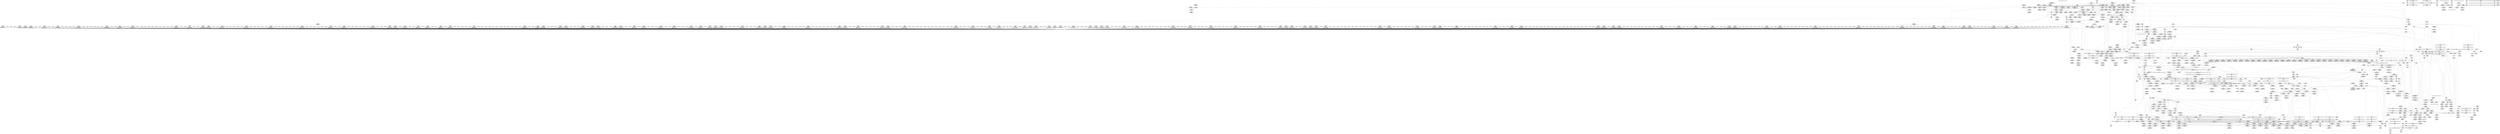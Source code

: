 digraph {
	CE0x4c29b50 [shape=record,shape=Mrecord,label="{CE0x4c29b50|80:_i64,_:_CRE_588,589_}"]
	CE0x4c4e480 [shape=record,shape=Mrecord,label="{CE0x4c4e480|i64*_getelementptr_inbounds_(_16_x_i64_,_16_x_i64_*___llvm_gcov_ctr46,_i64_0,_i64_10)|*Constant*}"]
	CE0x4c50030 [shape=record,shape=Mrecord,label="{CE0x4c50030|common_perm:error.0}"]
	CE0x4c98e90 [shape=record,shape=Mrecord,label="{CE0x4c98e90|aa_cred_profile:do.body|*SummSink*}"]
	CE0x4bf9340 [shape=record,shape=Mrecord,label="{CE0x4bf9340|80:_i64,_:_CRE_132,136_|*MultipleSource*|*LoadInst*|security/apparmor/include/apparmor.h,117|security/apparmor/include/apparmor.h,117}"]
	CE0x4c36ec0 [shape=record,shape=Mrecord,label="{CE0x4c36ec0|80:_i64,_:_CRE_1356,1357_}"]
	CE0x4c36640 [shape=record,shape=Mrecord,label="{CE0x4c36640|80:_i64,_:_CRE_1348,1349_}"]
	CE0x4c49990 [shape=record,shape=Mrecord,label="{CE0x4c49990|aa_path_perm:profile|Function::aa_path_perm&Arg::profile::}"]
	CE0x4c4d900 [shape=record,shape=Mrecord,label="{CE0x4c4d900|aa_cred_profile:tmp27|security/apparmor/include/context.h,100}"]
	CE0x4c002c0 [shape=record,shape=Mrecord,label="{CE0x4c002c0|80:_i64,_:_CRE_453,454_}"]
	CE0x4c24dd0 [shape=record,shape=Mrecord,label="{CE0x4c24dd0|i64*_getelementptr_inbounds_(_5_x_i64_,_5_x_i64_*___llvm_gcov_ctr57,_i64_0,_i64_4)|*Constant*|*SummSink*}"]
	CE0x4c3e600 [shape=record,shape=Mrecord,label="{CE0x4c3e600|80:_i64,_:_CRE_1704,1712_|*MultipleSource*|*LoadInst*|security/apparmor/include/apparmor.h,117|security/apparmor/include/apparmor.h,117}"]
	CE0x4c7df50 [shape=record,shape=Mrecord,label="{CE0x4c7df50|__aa_current_profile:cred|security/apparmor/include/context.h,138|*SummSource*}"]
	CE0x4c52e90 [shape=record,shape=Mrecord,label="{CE0x4c52e90|mediated_filesystem:and|security/apparmor/include/apparmor.h,117|*SummSource*}"]
	CE0x4be2dd0 [shape=record,shape=Mrecord,label="{CE0x4be2dd0|__aa_current_profile:tmp}"]
	CE0x4c2bf70 [shape=record,shape=Mrecord,label="{CE0x4c2bf70|80:_i64,_:_CRE_622,623_}"]
	CE0x4beeca0 [shape=record,shape=Mrecord,label="{CE0x4beeca0|aa_cred_profile:profile11|security/apparmor/include/context.h,101|*SummSource*}"]
	CE0x4bbbb60 [shape=record,shape=Mrecord,label="{CE0x4bbbb60|i64*_getelementptr_inbounds_(_2_x_i64_,_2_x_i64_*___llvm_gcov_ctr55,_i64_0,_i64_0)|*Constant*|*SummSink*}"]
	CE0x4c66c40 [shape=record,shape=Mrecord,label="{CE0x4c66c40|__aa_current_profile:tmp6|security/apparmor/include/context.h,138}"]
	CE0x4c3bfc0 [shape=record,shape=Mrecord,label="{CE0x4c3bfc0|80:_i64,_:_CRE_1654,1655_}"]
	CE0x4c1ca00 [shape=record,shape=Mrecord,label="{CE0x4c1ca00|__aa_current_profile:tmp14|security/apparmor/include/context.h,138|*SummSource*}"]
	CE0x4c0e090 [shape=record,shape=Mrecord,label="{CE0x4c0e090|80:_i64,_:_CRE_406,407_}"]
	CE0x4c3f5e0 [shape=record,shape=Mrecord,label="{CE0x4c3f5e0|80:_i64,_:_CRE_1776,1784_|*MultipleSource*|*LoadInst*|security/apparmor/include/apparmor.h,117|security/apparmor/include/apparmor.h,117}"]
	CE0x4c3d3f0 [shape=record,shape=Mrecord,label="{CE0x4c3d3f0|80:_i64,_:_CRE_1673,1674_}"]
	CE0x4c23960 [shape=record,shape=Mrecord,label="{CE0x4c23960|GLOBAL:get_current|*Constant*}"]
	CE0x4bfa2b0 [shape=record,shape=Mrecord,label="{CE0x4bfa2b0|80:_i64,_:_CRE_208,216_|*MultipleSource*|*LoadInst*|security/apparmor/include/apparmor.h,117|security/apparmor/include/apparmor.h,117}"]
	CE0x4c5f0d0 [shape=record,shape=Mrecord,label="{CE0x4c5f0d0|__aa_current_profile:tmp2|*SummSink*}"]
	CE0x4c66420 [shape=record,shape=Mrecord,label="{CE0x4c66420|__aa_current_profile:do.end|*SummSink*}"]
	CE0x4c290b0 [shape=record,shape=Mrecord,label="{CE0x4c290b0|80:_i64,_:_CRE_578,579_}"]
	CE0x4cad2b0 [shape=record,shape=Mrecord,label="{CE0x4cad2b0|aa_cred_profile:lnot.ext|security/apparmor/include/context.h,100|*SummSource*}"]
	CE0x4c28d80 [shape=record,shape=Mrecord,label="{CE0x4c28d80|80:_i64,_:_CRE_575,576_}"]
	CE0x4c29710 [shape=record,shape=Mrecord,label="{CE0x4c29710|80:_i64,_:_CRE_584,585_}"]
	CE0x4c87380 [shape=record,shape=Mrecord,label="{CE0x4c87380|aa_cred_profile:expval|security/apparmor/include/context.h,100|*SummSink*}"]
	CE0x4bfa690 [shape=record,shape=Mrecord,label="{CE0x4bfa690|80:_i64,_:_CRE_224,240_|*MultipleSource*|*LoadInst*|security/apparmor/include/apparmor.h,117|security/apparmor/include/apparmor.h,117}"]
	CE0x4c2a920 [shape=record,shape=Mrecord,label="{CE0x4c2a920|80:_i64,_:_CRE_601,602_}"]
	CE0x4c58290 [shape=record,shape=Mrecord,label="{CE0x4c58290|__aa_current_profile:call|security/apparmor/include/context.h,138}"]
	CE0x4c0bef0 [shape=record,shape=Mrecord,label="{CE0x4c0bef0|i64_2|*Constant*}"]
	CE0x4be6100 [shape=record,shape=Mrecord,label="{CE0x4be6100|80:_i64,_:_CRE_104,112_|*MultipleSource*|*LoadInst*|security/apparmor/include/apparmor.h,117|security/apparmor/include/apparmor.h,117}"]
	CE0x4ca9580 [shape=record,shape=Mrecord,label="{CE0x4ca9580|aa_cred_profile:tmp21|security/apparmor/include/context.h,100|*SummSink*}"]
	CE0x4c3f010 [shape=record,shape=Mrecord,label="{CE0x4c3f010|80:_i64,_:_CRE_1752,1760_|*MultipleSource*|*LoadInst*|security/apparmor/include/apparmor.h,117|security/apparmor/include/apparmor.h,117}"]
	CE0x4c05470 [shape=record,shape=Mrecord,label="{CE0x4c05470|apparmor_path_truncate:dentry3|security/apparmor/lsm.c,288|*SummSource*}"]
	CE0x4caac70 [shape=record,shape=Mrecord,label="{CE0x4caac70|i32_100|*Constant*|*SummSource*}"]
	CE0x4c2d830 [shape=record,shape=Mrecord,label="{CE0x4c2d830|80:_i64,_:_CRE_704,708_|*MultipleSource*|*LoadInst*|security/apparmor/include/apparmor.h,117|security/apparmor/include/apparmor.h,117}"]
	CE0x4c58d40 [shape=record,shape=Mrecord,label="{CE0x4c58d40|_call_void_mcount()_#2|*SummSource*}"]
	CE0x4c3c0d0 [shape=record,shape=Mrecord,label="{CE0x4c3c0d0|80:_i64,_:_CRE_1655,1656_}"]
	CE0x4bcfe20 [shape=record,shape=Mrecord,label="{CE0x4bcfe20|72:_%struct.hlist_bl_node**,_80:_%struct.dentry*,_104:_%struct.inode*,_:_CRE_104,112_|*MultipleSource*|*LoadInst*|security/apparmor/lsm.c,284|security/apparmor/lsm.c,284}"]
	CE0x4c0d700 [shape=record,shape=Mrecord,label="{CE0x4c0d700|80:_i64,_:_CRE_397,398_}"]
	CE0x4c633e0 [shape=record,shape=Mrecord,label="{CE0x4c633e0|__aa_current_profile:if.end|*SummSink*}"]
	CE0x4c17a10 [shape=record,shape=Mrecord,label="{CE0x4c17a10|common_perm:path|Function::common_perm&Arg::path::|*SummSink*}"]
	CE0x4c87ef0 [shape=record,shape=Mrecord,label="{CE0x4c87ef0|i64_6|*Constant*|*SummSink*}"]
	CE0x4c5ee70 [shape=record,shape=Mrecord,label="{CE0x4c5ee70|aa_cred_profile:do.cond|*SummSink*}"]
	CE0x4be4a10 [shape=record,shape=Mrecord,label="{CE0x4be4a10|80:_i64,_:_CRE_16,20_|*MultipleSource*|*LoadInst*|security/apparmor/include/apparmor.h,117|security/apparmor/include/apparmor.h,117}"]
	CE0x4bfb040 [shape=record,shape=Mrecord,label="{CE0x4bfb040|80:_i64,_:_CRE_268,272_|*MultipleSource*|*LoadInst*|security/apparmor/include/apparmor.h,117|security/apparmor/include/apparmor.h,117}"]
	CE0x4c62640 [shape=record,shape=Mrecord,label="{CE0x4c62640|_call_void_mcount()_#2|*SummSource*}"]
	CE0x4be5260 [shape=record,shape=Mrecord,label="{CE0x4be5260|80:_i64,_:_CRE_32,40_|*MultipleSource*|*LoadInst*|security/apparmor/include/apparmor.h,117|security/apparmor/include/apparmor.h,117}"]
	CE0x4c2ba20 [shape=record,shape=Mrecord,label="{CE0x4c2ba20|80:_i64,_:_CRE_617,618_}"]
	CE0x4c87550 [shape=record,shape=Mrecord,label="{CE0x4c87550|aa_cred_profile:tobool4|security/apparmor/include/context.h,100|*SummSource*}"]
	CE0x4c28180 [shape=record,shape=Mrecord,label="{CE0x4c28180|80:_i64,_:_CRE_563,564_}"]
	CE0x4bfa4a0 [shape=record,shape=Mrecord,label="{CE0x4bfa4a0|80:_i64,_:_CRE_216,224_|*MultipleSource*|*LoadInst*|security/apparmor/include/apparmor.h,117|security/apparmor/include/apparmor.h,117}"]
	CE0x4bbf9d0 [shape=record,shape=Mrecord,label="{CE0x4bbf9d0|apparmor_path_truncate:lor.lhs.false}"]
	CE0x4c7e400 [shape=record,shape=Mrecord,label="{CE0x4c7e400|__aa_current_profile:tmp21|security/apparmor/include/context.h,138}"]
	CE0x4c103a0 [shape=record,shape=Mrecord,label="{CE0x4c103a0|80:_i64,_:_CRE_439,440_}"]
	CE0x4c11660 [shape=record,shape=Mrecord,label="{CE0x4c11660|aa_cred_profile:tmp11|security/apparmor/include/context.h,100|*SummSource*}"]
	CE0x4c6a320 [shape=record,shape=Mrecord,label="{CE0x4c6a320|__aa_current_profile:tmp13|security/apparmor/include/context.h,138}"]
	CE0x4c7e6e0 [shape=record,shape=Mrecord,label="{CE0x4c7e6e0|__aa_current_profile:call4|security/apparmor/include/context.h,138}"]
	CE0x4c128a0 [shape=record,shape=Mrecord,label="{CE0x4c128a0|common_perm:tmp4|security/apparmor/lsm.c,169|*SummSource*}"]
	CE0x4c87960 [shape=record,shape=Mrecord,label="{CE0x4c87960|aa_cred_profile:tobool4|security/apparmor/include/context.h,100|*SummSink*}"]
	CE0x4c3a530 [shape=record,shape=Mrecord,label="{CE0x4c3a530|80:_i64,_:_CRE_1629,1630_}"]
	CE0x4c4dbe0 [shape=record,shape=Mrecord,label="{CE0x4c4dbe0|aa_cred_profile:tmp22|security/apparmor/include/context.h,100|*SummSink*}"]
	CE0x4c382f0 [shape=record,shape=Mrecord,label="{CE0x4c382f0|80:_i64,_:_CRE_1375,1376_}"]
	CE0x4bfc780 [shape=record,shape=Mrecord,label="{CE0x4bfc780|80:_i64,_:_CRE_360,368_|*MultipleSource*|*LoadInst*|security/apparmor/include/apparmor.h,117|security/apparmor/include/apparmor.h,117}"]
	CE0x4c60aa0 [shape=record,shape=Mrecord,label="{CE0x4c60aa0|i32_22|*Constant*|*SummSource*}"]
	CE0x4c629c0 [shape=record,shape=Mrecord,label="{CE0x4c629c0|get_current:tmp}"]
	CE0x4c097b0 [shape=record,shape=Mrecord,label="{CE0x4c097b0|apparmor_path_truncate:tmp16|security/apparmor/lsm.c,288}"]
	CE0x4c49d50 [shape=record,shape=Mrecord,label="{CE0x4c49d50|aa_path_perm:profile|Function::aa_path_perm&Arg::profile::|*SummSink*}"]
	CE0x4bfac60 [shape=record,shape=Mrecord,label="{CE0x4bfac60|80:_i64,_:_CRE_256,264_|*MultipleSource*|*LoadInst*|security/apparmor/include/apparmor.h,117|security/apparmor/include/apparmor.h,117}"]
	CE0x4c4eb20 [shape=record,shape=Mrecord,label="{CE0x4c4eb20|aa_path_perm:flags|Function::aa_path_perm&Arg::flags::}"]
	CE0x4c3e3e0 [shape=record,shape=Mrecord,label="{CE0x4c3e3e0|80:_i64,_:_CRE_1688,1696_|*MultipleSource*|*LoadInst*|security/apparmor/include/apparmor.h,117|security/apparmor/include/apparmor.h,117}"]
	CE0x4be3c70 [shape=record,shape=Mrecord,label="{CE0x4be3c70|%struct.aa_task_cxt*_null|*Constant*|*SummSource*}"]
	CE0x4c99c30 [shape=record,shape=Mrecord,label="{CE0x4c99c30|aa_cred_profile:tmp6|security/apparmor/include/context.h,100|*SummSource*}"]
	CE0x4c27090 [shape=record,shape=Mrecord,label="{CE0x4c27090|80:_i64,_:_CRE_504,512_|*MultipleSource*|*LoadInst*|security/apparmor/include/apparmor.h,117|security/apparmor/include/apparmor.h,117}"]
	CE0x4c0fe50 [shape=record,shape=Mrecord,label="{CE0x4c0fe50|80:_i64,_:_CRE_434,435_}"]
	CE0x4c1f700 [shape=record,shape=Mrecord,label="{CE0x4c1f700|i8*_getelementptr_inbounds_(_45_x_i8_,_45_x_i8_*_.str14,_i32_0,_i32_0)|*Constant*|*SummSink*}"]
	CE0x4c35870 [shape=record,shape=Mrecord,label="{CE0x4c35870|80:_i64,_:_CRE_1335,1336_}"]
	CE0x4c3b410 [shape=record,shape=Mrecord,label="{CE0x4c3b410|80:_i64,_:_CRE_1643,1644_}"]
	CE0x4c24140 [shape=record,shape=Mrecord,label="{CE0x4c24140|__aa_current_profile:tmp17|security/apparmor/include/context.h,138}"]
	CE0x4c3ff90 [shape=record,shape=Mrecord,label="{CE0x4c3ff90|80:_i64,_:_CRE_1816,1824_|*MultipleSource*|*LoadInst*|security/apparmor/include/apparmor.h,117|security/apparmor/include/apparmor.h,117}"]
	CE0x4c0fc30 [shape=record,shape=Mrecord,label="{CE0x4c0fc30|80:_i64,_:_CRE_432,433_}"]
	CE0x4c0f6e0 [shape=record,shape=Mrecord,label="{CE0x4c0f6e0|80:_i64,_:_CRE_427,428_}"]
	CE0x4c59470 [shape=record,shape=Mrecord,label="{CE0x4c59470|common_perm:tmp2|security/apparmor/lsm.c,169|*SummSink*}"]
	CE0x4c48610 [shape=record,shape=Mrecord,label="{CE0x4c48610|common_perm:tmp8|security/apparmor/lsm.c,170|*SummSource*}"]
	CE0x4c1a5f0 [shape=record,shape=Mrecord,label="{CE0x4c1a5f0|mediated_filesystem:i_sb|security/apparmor/include/apparmor.h,117|*SummSource*}"]
	CE0x4c893c0 [shape=record,shape=Mrecord,label="{CE0x4c893c0|i64*_getelementptr_inbounds_(_16_x_i64_,_16_x_i64_*___llvm_gcov_ctr46,_i64_0,_i64_13)|*Constant*|*SummSource*}"]
	CE0x4c7db60 [shape=record,shape=Mrecord,label="{CE0x4c7db60|i32_78|*Constant*|*SummSink*}"]
	CE0x4be0690 [shape=record,shape=Mrecord,label="{CE0x4be0690|i64*_getelementptr_inbounds_(_2_x_i64_,_2_x_i64_*___llvm_gcov_ctr55,_i64_0,_i64_1)|*Constant*|*SummSink*}"]
	CE0x4c40370 [shape=record,shape=Mrecord,label="{CE0x4c40370|80:_i64,_:_CRE_1832,1840_|*MultipleSource*|*LoadInst*|security/apparmor/include/apparmor.h,117|security/apparmor/include/apparmor.h,117}"]
	CE0x4c31720 [shape=record,shape=Mrecord,label="{CE0x4c31720|80:_i64,_:_CRE_1255,1256_}"]
	CE0x4c414e0 [shape=record,shape=Mrecord,label="{CE0x4c414e0|80:_i64,_:_CRE_1878,1879_}"]
	CE0x4c0b3d0 [shape=record,shape=Mrecord,label="{CE0x4c0b3d0|%struct.vfsmount*_null|*Constant*}"]
	CE0x4c13250 [shape=record,shape=Mrecord,label="{CE0x4c13250|i64*_getelementptr_inbounds_(_8_x_i64_,_8_x_i64_*___llvm_gcov_ctr63,_i64_0,_i64_5)|*Constant*|*SummSink*}"]
	CE0x4bea170 [shape=record,shape=Mrecord,label="{CE0x4bea170|_ret_%struct.aa_profile*_%call4,_!dbg_!15494|security/apparmor/include/context.h,138}"]
	CE0x4c8b700 [shape=record,shape=Mrecord,label="{CE0x4c8b700|aa_cred_profile:tmp32|security/apparmor/include/context.h,101|*SummSink*}"]
	CE0x4c09920 [shape=record,shape=Mrecord,label="{CE0x4c09920|apparmor_path_truncate:tmp16|security/apparmor/lsm.c,288|*SummSink*}"]
	CE0x4c9a330 [shape=record,shape=Mrecord,label="{CE0x4c9a330|aa_cred_profile:tmp9|security/apparmor/include/context.h,100|*SummSource*}"]
	CE0x4c21510 [shape=record,shape=Mrecord,label="{CE0x4c21510|_call_void_lockdep_rcu_suspicious(i8*_getelementptr_inbounds_(_36_x_i8_,_36_x_i8_*_.str12,_i32_0,_i32_0),_i32_138,_i8*_getelementptr_inbounds_(_45_x_i8_,_45_x_i8_*_.str14,_i32_0,_i32_0))_#7,_!dbg_!15483|security/apparmor/include/context.h,138}"]
	CE0x4c4fcd0 [shape=record,shape=Mrecord,label="{CE0x4c4fcd0|_ret_i32_%call17,_!dbg_!15526|security/apparmor/file.c,307|*SummSink*}"]
	CE0x4c00920 [shape=record,shape=Mrecord,label="{CE0x4c00920|80:_i64,_:_CRE_459,460_}"]
	CE0x4c8aa30 [shape=record,shape=Mrecord,label="{CE0x4c8aa30|aa_cred_profile:tmp31|security/apparmor/include/context.h,100|*SummSink*}"]
	CE0x4c39dc0 [shape=record,shape=Mrecord,label="{CE0x4c39dc0|80:_i64,_:_CRE_1622,1623_}"]
	CE0x4cad800 [shape=record,shape=Mrecord,label="{CE0x4cad800|aa_cred_profile:conv|security/apparmor/include/context.h,100|*SummSource*}"]
	CE0x4c980c0 [shape=record,shape=Mrecord,label="{CE0x4c980c0|aa_cred_profile:tmp8|security/apparmor/include/context.h,100|*SummSink*}"]
	CE0x4c880b0 [shape=record,shape=Mrecord,label="{CE0x4c880b0|aa_cred_profile:tmp15|security/apparmor/include/context.h,100}"]
	CE0x4c42ed0 [shape=record,shape=Mrecord,label="{CE0x4c42ed0|mediated_filesystem:tmp5|security/apparmor/include/apparmor.h,117}"]
	CE0x4be9f40 [shape=record,shape=Mrecord,label="{CE0x4be9f40|_ret_%struct.aa_profile*_%call4,_!dbg_!15494|security/apparmor/include/context.h,138|*SummSource*}"]
	CE0x4c30b70 [shape=record,shape=Mrecord,label="{CE0x4c30b70|80:_i64,_:_CRE_1244,1245_}"]
	CE0x4c44620 [shape=record,shape=Mrecord,label="{CE0x4c44620|44:_i32,_48:_i16,_128:_i8*,_:_SCMRE_112,120_|*MultipleSource*|Function::aa_cred_profile&Arg::cred::|security/apparmor/include/context.h,138|security/apparmor/include/context.h,99}"]
	CE0x4c397f0 [shape=record,shape=Mrecord,label="{CE0x4c397f0|80:_i64,_:_CRE_1617,1618_}"]
	CE0x4c2b800 [shape=record,shape=Mrecord,label="{CE0x4c2b800|80:_i64,_:_CRE_615,616_}"]
	CE0x4c29d70 [shape=record,shape=Mrecord,label="{CE0x4c29d70|80:_i64,_:_CRE_590,591_}"]
	CE0x4beca00 [shape=record,shape=Mrecord,label="{CE0x4beca00|GLOBAL:__aa_current_profile.__warned|Global_var:__aa_current_profile.__warned|*SummSink*}"]
	CE0x4c8bed0 [shape=record,shape=Mrecord,label="{CE0x4c8bed0|aa_cred_profile:tmp29|security/apparmor/include/context.h,100}"]
	CE0x4bec6c0 [shape=record,shape=Mrecord,label="{CE0x4bec6c0|apparmor_path_truncate:dentry|security/apparmor/lsm.c,284|*SummSink*}"]
	CE0x4c86d50 [shape=record,shape=Mrecord,label="{CE0x4c86d50|aa_cred_profile:expval|security/apparmor/include/context.h,100}"]
	CE0x4c26c80 [shape=record,shape=Mrecord,label="{CE0x4c26c80|80:_i64,_:_CRE_488,496_|*MultipleSource*|*LoadInst*|security/apparmor/include/apparmor.h,117|security/apparmor/include/apparmor.h,117}"]
	CE0x4c978f0 [shape=record,shape=Mrecord,label="{CE0x4c978f0|i64*_getelementptr_inbounds_(_16_x_i64_,_16_x_i64_*___llvm_gcov_ctr46,_i64_0,_i64_14)|*Constant*}"]
	CE0x4c0f3b0 [shape=record,shape=Mrecord,label="{CE0x4c0f3b0|80:_i64,_:_CRE_424,425_}"]
	CE0x4bfdeb0 [shape=record,shape=Mrecord,label="{CE0x4bfdeb0|apparmor_path_truncate:tmp3|security/apparmor/lsm.c,284|*SummSink*}"]
	CE0x4c0c970 [shape=record,shape=Mrecord,label="{CE0x4c0c970|i64_0|*Constant*|*SummSource*}"]
	CE0x4c34bb0 [shape=record,shape=Mrecord,label="{CE0x4c34bb0|80:_i64,_:_CRE_1323,1324_}"]
	CE0x4be2eb0 [shape=record,shape=Mrecord,label="{CE0x4be2eb0|__aa_current_profile:tmp|*SummSource*}"]
	CE0x4ca8240 [shape=record,shape=Mrecord,label="{CE0x4ca8240|aa_cred_profile:tmp19|security/apparmor/include/context.h,100|*SummSink*}"]
	CE0x4c88d70 [shape=record,shape=Mrecord,label="{CE0x4c88d70|aa_cred_profile:tmp27|security/apparmor/include/context.h,100|*SummSource*}"]
	CE0x4c35540 [shape=record,shape=Mrecord,label="{CE0x4c35540|80:_i64,_:_CRE_1332,1333_}"]
	CE0x4bfcb60 [shape=record,shape=Mrecord,label="{CE0x4bfcb60|80:_i64,_:_CRE_376,380_|*MultipleSource*|*LoadInst*|security/apparmor/include/apparmor.h,117|security/apparmor/include/apparmor.h,117}"]
	CE0x4c64c30 [shape=record,shape=Mrecord,label="{CE0x4c64c30|i64_3|*Constant*}"]
	CE0x4c2f0e0 [shape=record,shape=Mrecord,label="{CE0x4c2f0e0|80:_i64,_:_CRE_1219,1220_}"]
	CE0x4c36860 [shape=record,shape=Mrecord,label="{CE0x4c36860|80:_i64,_:_CRE_1350,1351_}"]
	CE0x4bd8650 [shape=record,shape=Mrecord,label="{CE0x4bd8650|apparmor_path_truncate:call|security/apparmor/lsm.c,288}"]
	CE0x4c2a3d0 [shape=record,shape=Mrecord,label="{CE0x4c2a3d0|80:_i64,_:_CRE_596,597_}"]
	CE0x4c313f0 [shape=record,shape=Mrecord,label="{CE0x4c313f0|80:_i64,_:_CRE_1252,1253_}"]
	CE0x4c67f30 [shape=record,shape=Mrecord,label="{CE0x4c67f30|__aa_current_profile:tmp6|security/apparmor/include/context.h,138|*SummSink*}"]
	CE0x4c48ce0 [shape=record,shape=Mrecord,label="{CE0x4c48ce0|GLOBAL:aa_path_perm|*Constant*}"]
	CE0x4c0ce60 [shape=record,shape=Mrecord,label="{CE0x4c0ce60|80:_i64,_:_CRE_384,388_|*MultipleSource*|*LoadInst*|security/apparmor/include/apparmor.h,117|security/apparmor/include/apparmor.h,117}"]
	CE0x4c1e1a0 [shape=record,shape=Mrecord,label="{CE0x4c1e1a0|i8*_getelementptr_inbounds_(_36_x_i8_,_36_x_i8_*_.str12,_i32_0,_i32_0)|*Constant*}"]
	CE0x4c60380 [shape=record,shape=Mrecord,label="{CE0x4c60380|i64*_getelementptr_inbounds_(_11_x_i64_,_11_x_i64_*___llvm_gcov_ctr58,_i64_0,_i64_6)|*Constant*}"]
	CE0x4c2c190 [shape=record,shape=Mrecord,label="{CE0x4c2c190|80:_i64,_:_CRE_624,625_}"]
	CE0x4cad020 [shape=record,shape=Mrecord,label="{CE0x4cad020|aa_cred_profile:lnot.ext|security/apparmor/include/context.h,100}"]
	CE0x4c1a250 [shape=record,shape=Mrecord,label="{CE0x4c1a250|_call_void_mcount()_#2|*SummSink*}"]
	CE0x4c3d500 [shape=record,shape=Mrecord,label="{CE0x4c3d500|80:_i64,_:_CRE_1674,1675_}"]
	CE0x4be34e0 [shape=record,shape=Mrecord,label="{CE0x4be34e0|GLOBAL:__llvm_gcov_ctr58|Global_var:__llvm_gcov_ctr58|*SummSink*}"]
	CE0x4c08c90 [shape=record,shape=Mrecord,label="{CE0x4c08c90|aa_cred_profile:do.end|*SummSource*}"]
	CE0x54cdee0 [shape=record,shape=Mrecord,label="{CE0x54cdee0|i64_1|*Constant*}"]
	CE0x4c68990 [shape=record,shape=Mrecord,label="{CE0x4c68990|44:_i32,_48:_i16,_128:_i8*,_:_SCMRE_8,16_|*MultipleSource*|Function::aa_cred_profile&Arg::cred::|security/apparmor/include/context.h,138|security/apparmor/include/context.h,99}"]
	CE0x4bc92f0 [shape=record,shape=Mrecord,label="{CE0x4bc92f0|i32_4|*Constant*|*SummSource*}"]
	CE0x4ca4080 [shape=record,shape=Mrecord,label="{CE0x4ca4080|aa_cred_profile:tobool1|security/apparmor/include/context.h,100|*SummSink*}"]
	CE0x4c2f1f0 [shape=record,shape=Mrecord,label="{CE0x4c2f1f0|80:_i64,_:_CRE_1220,1221_}"]
	CE0x4c0aa40 [shape=record,shape=Mrecord,label="{CE0x4c0aa40|apparmor_path_truncate:mnt|security/apparmor/lsm.c,288|*SummSource*}"]
	CE0x4c8b690 [shape=record,shape=Mrecord,label="{CE0x4c8b690|aa_cred_profile:tmp32|security/apparmor/include/context.h,101|*SummSource*}"]
	CE0x4c522d0 [shape=record,shape=Mrecord,label="{CE0x4c522d0|common_perm:tmp9|security/apparmor/lsm.c,172|*SummSource*}"]
	CE0x4be0330 [shape=record,shape=Mrecord,label="{CE0x4be0330|mediated_filesystem:tmp1|*SummSink*}"]
	CE0x4c20190 [shape=record,shape=Mrecord,label="{CE0x4c20190|__aa_current_profile:tmp15|security/apparmor/include/context.h,138}"]
	CE0x4c4f850 [shape=record,shape=Mrecord,label="{CE0x4c4f850|aa_path_perm:cond|Function::aa_path_perm&Arg::cond::|*SummSink*}"]
	CE0x4c05f70 [shape=record,shape=Mrecord,label="{CE0x4c05f70|mediated_filesystem:tobool|security/apparmor/include/apparmor.h,117}"]
	CE0x4c50460 [shape=record,shape=Mrecord,label="{CE0x4c50460|COLLAPSED:_GCMRE___llvm_gcov_ctr112_internal_global_2_x_i64_zeroinitializer:_elem_0:default:}"]
	CE0x4c16a10 [shape=record,shape=Mrecord,label="{CE0x4c16a10|GLOBAL:common_perm|*Constant*|*SummSource*}"]
	CE0x4c4fba0 [shape=record,shape=Mrecord,label="{CE0x4c4fba0|_ret_i32_%call17,_!dbg_!15526|security/apparmor/file.c,307|*SummSource*}"]
	CE0x4bc3e80 [shape=record,shape=Mrecord,label="{CE0x4bc3e80|apparmor_path_truncate:tmp}"]
	CE0x4c52890 [shape=record,shape=Mrecord,label="{CE0x4c52890|common_perm:tmp10|security/apparmor/lsm.c,172}"]
	CE0x4c36420 [shape=record,shape=Mrecord,label="{CE0x4c36420|80:_i64,_:_CRE_1346,1347_}"]
	CE0x4c011c0 [shape=record,shape=Mrecord,label="{CE0x4c011c0|common_perm:tmp2|security/apparmor/lsm.c,169}"]
	CE0x4c32e80 [shape=record,shape=Mrecord,label="{CE0x4c32e80|80:_i64,_:_CRE_1277,1278_}"]
	CE0x4c2ca10 [shape=record,shape=Mrecord,label="{CE0x4c2ca10|80:_i64,_:_CRE_632,640_|*MultipleSource*|*LoadInst*|security/apparmor/include/apparmor.h,117|security/apparmor/include/apparmor.h,117}"]
	CE0x4bfde40 [shape=record,shape=Mrecord,label="{CE0x4bfde40|i32_2|*Constant*}"]
	CE0x4c31fa0 [shape=record,shape=Mrecord,label="{CE0x4c31fa0|80:_i64,_:_CRE_1263,1264_}"]
	CE0x4bfe2d0 [shape=record,shape=Mrecord,label="{CE0x4bfe2d0|apparmor_path_truncate:d_inode4|security/apparmor/lsm.c,288}"]
	CE0x4c0e5e0 [shape=record,shape=Mrecord,label="{CE0x4c0e5e0|80:_i64,_:_CRE_411,412_}"]
	CE0x4c4b440 [shape=record,shape=Mrecord,label="{CE0x4c4b440|i64_12|*Constant*|*SummSource*}"]
	CE0x4c4c100 [shape=record,shape=Mrecord,label="{CE0x4c4c100|aa_cred_profile:tmp24|security/apparmor/include/context.h,100}"]
	CE0x4c2ab40 [shape=record,shape=Mrecord,label="{CE0x4c2ab40|80:_i64,_:_CRE_603,604_}"]
	CE0x4c3d940 [shape=record,shape=Mrecord,label="{CE0x4c3d940|80:_i64,_:_CRE_1678,1679_}"]
	CE0x4c1ae90 [shape=record,shape=Mrecord,label="{CE0x4c1ae90|mediated_filesystem:tmp4|*LoadInst*|security/apparmor/include/apparmor.h,117|*SummSource*}"]
	CE0x4c05c10 [shape=record,shape=Mrecord,label="{CE0x4c05c10|GLOBAL:__llvm_gcov_ctr63|Global_var:__llvm_gcov_ctr63|*SummSource*}"]
	CE0x4c666f0 [shape=record,shape=Mrecord,label="{CE0x4c666f0|__aa_current_profile:bb|*SummSink*}"]
	CE0x4bfed10 [shape=record,shape=Mrecord,label="{CE0x4bfed10|apparmor_path_truncate:tmp6|*LoadInst*|security/apparmor/lsm.c,285}"]
	CE0x4c455d0 [shape=record,shape=Mrecord,label="{CE0x4c455d0|common_perm:mode|security/apparmor/lsm.c,169}"]
	CE0x4c00e20 [shape=record,shape=Mrecord,label="{CE0x4c00e20|common_perm:mode|security/apparmor/lsm.c,169|*SummSource*}"]
	CE0x4c36db0 [shape=record,shape=Mrecord,label="{CE0x4c36db0|80:_i64,_:_CRE_1355,1356_}"]
	CE0x4cacce0 [shape=record,shape=Mrecord,label="{CE0x4cacce0|aa_cred_profile:lnot3|security/apparmor/include/context.h,100|*SummSource*}"]
	CE0x4c4fe70 [shape=record,shape=Mrecord,label="{CE0x4c4fe70|i64*_getelementptr_inbounds_(_5_x_i64_,_5_x_i64_*___llvm_gcov_ctr57,_i64_0,_i64_4)|*Constant*}"]
	CE0x4c333d0 [shape=record,shape=Mrecord,label="{CE0x4c333d0|80:_i64,_:_CRE_1296,1300_|*MultipleSource*|*LoadInst*|security/apparmor/include/apparmor.h,117|security/apparmor/include/apparmor.h,117}"]
	CE0x4c35650 [shape=record,shape=Mrecord,label="{CE0x4c35650|80:_i64,_:_CRE_1333,1334_}"]
	CE0x4c29f90 [shape=record,shape=Mrecord,label="{CE0x4c29f90|80:_i64,_:_CRE_592,593_}"]
	CE0x4c294f0 [shape=record,shape=Mrecord,label="{CE0x4c294f0|80:_i64,_:_CRE_582,583_}"]
	CE0x4c32930 [shape=record,shape=Mrecord,label="{CE0x4c32930|80:_i64,_:_CRE_1272,1273_}"]
	CE0x4bcbbc0 [shape=record,shape=Mrecord,label="{CE0x4bcbbc0|apparmor_path_truncate:dentry3|security/apparmor/lsm.c,288}"]
	CE0x4c68bd0 [shape=record,shape=Mrecord,label="{CE0x4c68bd0|44:_i32,_48:_i16,_128:_i8*,_:_SCMRE_20,24_|*MultipleSource*|Function::aa_cred_profile&Arg::cred::|security/apparmor/include/context.h,138|security/apparmor/include/context.h,99}"]
	CE0x4c42900 [shape=record,shape=Mrecord,label="{CE0x4c42900|80:_i64,_:_CRE_2256,2264_|*MultipleSource*|*LoadInst*|security/apparmor/include/apparmor.h,117|security/apparmor/include/apparmor.h,117}"]
	CE0x4c42520 [shape=record,shape=Mrecord,label="{CE0x4c42520|80:_i64,_:_CRE_2120,2248_|*MultipleSource*|*LoadInst*|security/apparmor/include/apparmor.h,117|security/apparmor/include/apparmor.h,117}"]
	CE0x4bca9e0 [shape=record,shape=Mrecord,label="{CE0x4bca9e0|i32_0|*Constant*|*SummSink*}"]
	CE0x4bf94f0 [shape=record,shape=Mrecord,label="{CE0x4bf94f0|80:_i64,_:_CRE_136,140_|*MultipleSource*|*LoadInst*|security/apparmor/include/apparmor.h,117|security/apparmor/include/apparmor.h,117}"]
	CE0x4be8a60 [shape=record,shape=Mrecord,label="{CE0x4be8a60|get_current:tmp|*SummSink*}"]
	CE0x4bff9f0 [shape=record,shape=Mrecord,label="{CE0x4bff9f0|apparmor_path_truncate:tmp7|security/apparmor/lsm.c,285|*SummSource*}"]
	CE0x4bbd3d0 [shape=record,shape=Mrecord,label="{CE0x4bbd3d0|apparmor_path_truncate:if.then}"]
	CE0x4c34550 [shape=record,shape=Mrecord,label="{CE0x4c34550|80:_i64,_:_CRE_1317,1318_}"]
	CE0x4c58060 [shape=record,shape=Mrecord,label="{CE0x4c58060|_call_void_mcount()_#2|*SummSource*}"]
	CE0x4c453e0 [shape=record,shape=Mrecord,label="{CE0x4c453e0|COLLAPSED:_CRE:_elem_0::|security/apparmor/lsm.c,169}"]
	CE0x4c0eb30 [shape=record,shape=Mrecord,label="{CE0x4c0eb30|80:_i64,_:_CRE_416,417_}"]
	CE0x54cde70 [shape=record,shape=Mrecord,label="{CE0x54cde70|i64_1|*Constant*|*SummSource*}"]
	CE0x4c2d260 [shape=record,shape=Mrecord,label="{CE0x4c2d260|80:_i64,_:_CRE_672,680_|*MultipleSource*|*LoadInst*|security/apparmor/include/apparmor.h,117|security/apparmor/include/apparmor.h,117}"]
	CE0x4c46800 [shape=record,shape=Mrecord,label="{CE0x4c46800|aa_cred_profile:security|security/apparmor/include/context.h,99|*SummSource*}"]
	CE0x4c157e0 [shape=record,shape=Mrecord,label="{CE0x4c157e0|_ret_i1_%lnot,_!dbg_!15473|security/apparmor/include/apparmor.h,117}"]
	CE0x4c2d070 [shape=record,shape=Mrecord,label="{CE0x4c2d070|80:_i64,_:_CRE_664,672_|*MultipleSource*|*LoadInst*|security/apparmor/include/apparmor.h,117|security/apparmor/include/apparmor.h,117}"]
	CE0x4bfdff0 [shape=record,shape=Mrecord,label="{CE0x4bfdff0|i32_2|*Constant*|*SummSink*}"]
	CE0x4c4d510 [shape=record,shape=Mrecord,label="{CE0x4c4d510|aa_cred_profile:tmp26|security/apparmor/include/context.h,100}"]
	CE0x4c3ec30 [shape=record,shape=Mrecord,label="{CE0x4c3ec30|80:_i64,_:_CRE_1728,1736_|*MultipleSource*|*LoadInst*|security/apparmor/include/apparmor.h,117|security/apparmor/include/apparmor.h,117}"]
	CE0x4c4a1a0 [shape=record,shape=Mrecord,label="{CE0x4c4a1a0|common_perm:tmp7|security/apparmor/lsm.c,170}"]
	CE0x4c34000 [shape=record,shape=Mrecord,label="{CE0x4c34000|80:_i64,_:_CRE_1312,1313_}"]
	CE0x4c63030 [shape=record,shape=Mrecord,label="{CE0x4c63030|i64*_getelementptr_inbounds_(_16_x_i64_,_16_x_i64_*___llvm_gcov_ctr46,_i64_0,_i64_1)|*Constant*|*SummSink*}"]
	CE0x4c16080 [shape=record,shape=Mrecord,label="{CE0x4c16080|apparmor_path_truncate:tmp23|security/apparmor/lsm.c,291|*SummSink*}"]
	CE0x4c075f0 [shape=record,shape=Mrecord,label="{CE0x4c075f0|i1_true|*Constant*|*SummSource*}"]
	CE0x4bcf6f0 [shape=record,shape=Mrecord,label="{CE0x4bcf6f0|i64*_getelementptr_inbounds_(_11_x_i64_,_11_x_i64_*___llvm_gcov_ctr58,_i64_0,_i64_1)|*Constant*}"]
	CE0x4c037d0 [shape=record,shape=Mrecord,label="{CE0x4c037d0|apparmor_path_truncate:tmp19|security/apparmor/lsm.c,288|*SummSink*}"]
	CE0x4c674d0 [shape=record,shape=Mrecord,label="{CE0x4c674d0|__aa_current_profile:do.body}"]
	CE0x4c14e80 [shape=record,shape=Mrecord,label="{CE0x4c14e80|apparmor_path_truncate:call|security/apparmor/lsm.c,288|*SummSink*}"]
	CE0x4c331b0 [shape=record,shape=Mrecord,label="{CE0x4c331b0|80:_i64,_:_CRE_1280,1288_|*MultipleSource*|*LoadInst*|security/apparmor/include/apparmor.h,117|security/apparmor/include/apparmor.h,117}"]
	CE0x4c35ed0 [shape=record,shape=Mrecord,label="{CE0x4c35ed0|80:_i64,_:_CRE_1341,1342_}"]
	CE0x4c7e910 [shape=record,shape=Mrecord,label="{CE0x4c7e910|__aa_current_profile:tmp21|security/apparmor/include/context.h,138|*SummSink*}"]
	CE0x4c0da30 [shape=record,shape=Mrecord,label="{CE0x4c0da30|80:_i64,_:_CRE_400,401_}"]
	CE0x4c141d0 [shape=record,shape=Mrecord,label="{CE0x4c141d0|i64*_getelementptr_inbounds_(_8_x_i64_,_8_x_i64_*___llvm_gcov_ctr63,_i64_0,_i64_6)|*Constant*}"]
	CE0x4c2c900 [shape=record,shape=Mrecord,label="{CE0x4c2c900|80:_i64,_:_CRE_631,632_}"]
	CE0x4c04f10 [shape=record,shape=Mrecord,label="{CE0x4c04f10|apparmor_path_truncate:tmp4|security/apparmor/lsm.c,284|*SummSource*}"]
	CE0x4ca9460 [shape=record,shape=Mrecord,label="{CE0x4ca9460|aa_cred_profile:tmp21|security/apparmor/include/context.h,100|*SummSource*}"]
	CE0x4c07280 [shape=record,shape=Mrecord,label="{CE0x4c07280|i1_true|*Constant*}"]
	CE0x4c31830 [shape=record,shape=Mrecord,label="{CE0x4c31830|80:_i64,_:_CRE_1256,1257_}"]
	CE0x4c1c4c0 [shape=record,shape=Mrecord,label="{CE0x4c1c4c0|_ret_i32_%retval.0,_!dbg_!15489|security/apparmor/lsm.c,293|*SummSource*}"]
	CE0x4ca5a80 [shape=record,shape=Mrecord,label="{CE0x4ca5a80|aa_cred_profile:tmp17|security/apparmor/include/context.h,100}"]
	CE0x4c17320 [shape=record,shape=Mrecord,label="{CE0x4c17320|i32_7|*Constant*|*SummSink*}"]
	CE0x4bec8a0 [shape=record,shape=Mrecord,label="{CE0x4bec8a0|GLOBAL:__aa_current_profile.__warned|Global_var:__aa_current_profile.__warned|*SummSource*}"]
	CE0x4c66310 [shape=record,shape=Mrecord,label="{CE0x4c66310|GLOBAL:__llvm_gcov_ctr46|Global_var:__llvm_gcov_ctr46|*SummSink*}"]
	CE0x4c3de90 [shape=record,shape=Mrecord,label="{CE0x4c3de90|80:_i64,_:_CRE_1683,1684_}"]
	CE0x4c2b1a0 [shape=record,shape=Mrecord,label="{CE0x4c2b1a0|80:_i64,_:_CRE_609,610_}"]
	CE0x4c30a60 [shape=record,shape=Mrecord,label="{CE0x4c30a60|80:_i64,_:_CRE_1243,1244_}"]
	CE0x4c1aa20 [shape=record,shape=Mrecord,label="{CE0x4c1aa20|mediated_filesystem:i_sb|security/apparmor/include/apparmor.h,117|*SummSink*}"]
	CE0x4c26130 [shape=record,shape=Mrecord,label="{CE0x4c26130|__aa_current_profile:call|security/apparmor/include/context.h,138|*SummSource*}"]
	CE0x4c49880 [shape=record,shape=Mrecord,label="{CE0x4c49880|aa_path_perm:op|Function::aa_path_perm&Arg::op::|*SummSink*}"]
	CE0x4c7d6b0 [shape=record,shape=Mrecord,label="{CE0x4c7d6b0|_ret_%struct.task_struct*_%tmp4,_!dbg_!15471|./arch/x86/include/asm/current.h,14}"]
	CE0x4c18580 [shape=record,shape=Mrecord,label="{CE0x4c18580|common_perm:cond|Function::common_perm&Arg::cond::|*SummSource*}"]
	CE0x4c7f300 [shape=record,shape=Mrecord,label="{CE0x4c7f300|GLOBAL:aa_cred_profile|*Constant*|*SummSource*}"]
	CE0x4c30730 [shape=record,shape=Mrecord,label="{CE0x4c30730|80:_i64,_:_CRE_1240,1241_}"]
	CE0x4c49f10 [shape=record,shape=Mrecord,label="{CE0x4c49f10|aa_path_perm:path|Function::aa_path_perm&Arg::path::}"]
	CE0x4c107e0 [shape=record,shape=Mrecord,label="{CE0x4c107e0|80:_i64,_:_CRE_443,444_}"]
	CE0x4c44280 [shape=record,shape=Mrecord,label="{CE0x4c44280|common_perm:if.end|*SummSink*}"]
	CE0x4c29a40 [shape=record,shape=Mrecord,label="{CE0x4c29a40|80:_i64,_:_CRE_587,588_}"]
	CE0x4c576d0 [shape=record,shape=Mrecord,label="{CE0x4c576d0|aa_cred_profile:tmp3|*SummSource*}"]
	CE0x4c5f3c0 [shape=record,shape=Mrecord,label="{CE0x4c5f3c0|__aa_current_profile:tmp3}"]
	CE0x4bee6d0 [shape=record,shape=Mrecord,label="{CE0x4bee6d0|aa_cred_profile:tmp33|security/apparmor/include/context.h,101|*SummSource*}"]
	CE0x4c16510 [shape=record,shape=Mrecord,label="{CE0x4c16510|apparmor_path_truncate:call5|security/apparmor/lsm.c,291|*SummSink*}"]
	CE0x4c312e0 [shape=record,shape=Mrecord,label="{CE0x4c312e0|80:_i64,_:_CRE_1251,1252_}"]
	CE0x4c2fda0 [shape=record,shape=Mrecord,label="{CE0x4c2fda0|80:_i64,_:_CRE_1231,1232_}"]
	CE0x4c4e2c0 [shape=record,shape=Mrecord,label="{CE0x4c4e2c0|aa_cred_profile:tmp23|security/apparmor/include/context.h,100|*SummSink*}"]
	CE0x4c1c450 [shape=record,shape=Mrecord,label="{CE0x4c1c450|_ret_i32_%retval.0,_!dbg_!15489|security/apparmor/lsm.c,293}"]
	CE0x4c371f0 [shape=record,shape=Mrecord,label="{CE0x4c371f0|80:_i64,_:_CRE_1359,1360_}"]
	CE0x4bfc3a0 [shape=record,shape=Mrecord,label="{CE0x4bfc3a0|80:_i64,_:_CRE_344,352_|*MultipleSource*|*LoadInst*|security/apparmor/include/apparmor.h,117|security/apparmor/include/apparmor.h,117}"]
	CE0x4ca7cb0 [shape=record,shape=Mrecord,label="{CE0x4ca7cb0|aa_cred_profile:tmp18|security/apparmor/include/context.h,100|*SummSource*}"]
	CE0x4ca8ab0 [shape=record,shape=Mrecord,label="{CE0x4ca8ab0|i64*_getelementptr_inbounds_(_16_x_i64_,_16_x_i64_*___llvm_gcov_ctr46,_i64_0,_i64_8)|*Constant*|*SummSink*}"]
	CE0x4c44af0 [shape=record,shape=Mrecord,label="{CE0x4c44af0|GLOBAL:__aa_current_profile|*Constant*}"]
	CE0x4c166c0 [shape=record,shape=Mrecord,label="{CE0x4c166c0|GLOBAL:common_perm|*Constant*}"]
	CE0x4c14a20 [shape=record,shape=Mrecord,label="{CE0x4c14a20|apparmor_path_truncate:tmp22|security/apparmor/lsm.c,291|*SummSink*}"]
	CE0x4c5f720 [shape=record,shape=Mrecord,label="{CE0x4c5f720|aa_cred_profile:if.then|*SummSink*}"]
	CE0x4c2b4d0 [shape=record,shape=Mrecord,label="{CE0x4c2b4d0|80:_i64,_:_CRE_612,613_}"]
	CE0x4c22fe0 [shape=record,shape=Mrecord,label="{CE0x4c22fe0|__aa_current_profile:tmp20|security/apparmor/include/context.h,138|*SummSource*}"]
	CE0x4bc3c20 [shape=record,shape=Mrecord,label="{CE0x4bc3c20|apparmor_path_truncate:return|*SummSink*}"]
	CE0x4c39030 [shape=record,shape=Mrecord,label="{CE0x4c39030|80:_i64,_:_CRE_1596,1600_|*MultipleSource*|*LoadInst*|security/apparmor/include/apparmor.h,117|security/apparmor/include/apparmor.h,117}"]
	CE0x4c01f10 [shape=record,shape=Mrecord,label="{CE0x4c01f10|apparmor_path_truncate:tmp5|security/apparmor/lsm.c,284|*SummSink*}"]
	CE0x4c1f620 [shape=record,shape=Mrecord,label="{CE0x4c1f620|i8*_getelementptr_inbounds_(_45_x_i8_,_45_x_i8_*_.str14,_i32_0,_i32_0)|*Constant*}"]
	CE0x4be36f0 [shape=record,shape=Mrecord,label="{CE0x4be36f0|__aa_current_profile:tmp5|security/apparmor/include/context.h,138|*SummSource*}"]
	CE0x4c1a180 [shape=record,shape=Mrecord,label="{CE0x4c1a180|_call_void_mcount()_#2|*SummSource*}"]
	CE0x4bdeba0 [shape=record,shape=Mrecord,label="{CE0x4bdeba0|_call_void_mcount()_#2}"]
	CE0x4bef370 [shape=record,shape=Mrecord,label="{CE0x4bef370|aa_cred_profile:tmp34|security/apparmor/include/context.h,101|*SummSource*}"]
	CE0x4c32f90 [shape=record,shape=Mrecord,label="{CE0x4c32f90|80:_i64,_:_CRE_1278,1279_}"]
	CE0x4c45cf0 [shape=record,shape=Mrecord,label="{CE0x4c45cf0|_call_void_mcount()_#2|*SummSink*}"]
	CE0x4c1b480 [shape=record,shape=Mrecord,label="{CE0x4c1b480|i32_10|*Constant*|*SummSink*}"]
	CE0x4bc5900 [shape=record,shape=Mrecord,label="{CE0x4bc5900|apparmor_path_truncate:if.then|*SummSink*}"]
	CE0x4c62e80 [shape=record,shape=Mrecord,label="{CE0x4c62e80|i64*_getelementptr_inbounds_(_16_x_i64_,_16_x_i64_*___llvm_gcov_ctr46,_i64_0,_i64_1)|*Constant*|*SummSource*}"]
	CE0x4c2f300 [shape=record,shape=Mrecord,label="{CE0x4c2f300|80:_i64,_:_CRE_1221,1222_}"]
	CE0x4c511f0 [shape=record,shape=Mrecord,label="{CE0x4c511f0|__aa_current_profile:tmp3|*SummSource*}"]
	CE0x4c3da50 [shape=record,shape=Mrecord,label="{CE0x4c3da50|80:_i64,_:_CRE_1679,1680_}"]
	CE0x4c2ae70 [shape=record,shape=Mrecord,label="{CE0x4c2ae70|80:_i64,_:_CRE_606,607_}"]
	CE0x4c3dfa0 [shape=record,shape=Mrecord,label="{CE0x4c3dfa0|80:_i64,_:_CRE_1684,1685_}"]
	CE0x4c2c4c0 [shape=record,shape=Mrecord,label="{CE0x4c2c4c0|80:_i64,_:_CRE_627,628_}"]
	CE0x4c7e560 [shape=record,shape=Mrecord,label="{CE0x4c7e560|__aa_current_profile:tmp21|security/apparmor/include/context.h,138|*SummSource*}"]
	CE0x4c26950 [shape=record,shape=Mrecord,label="{CE0x4c26950|80:_i64,_:_CRE_472,480_|*MultipleSource*|*LoadInst*|security/apparmor/include/apparmor.h,117|security/apparmor/include/apparmor.h,117}"]
	CE0x4c36750 [shape=record,shape=Mrecord,label="{CE0x4c36750|80:_i64,_:_CRE_1349,1350_}"]
	CE0x4c60e20 [shape=record,shape=Mrecord,label="{CE0x4c60e20|get_current:tmp4|./arch/x86/include/asm/current.h,14|*SummSource*}"]
	CE0x4c175c0 [shape=record,shape=Mrecord,label="{CE0x4c175c0|common_perm:op|Function::common_perm&Arg::op::|*SummSource*}"]
	CE0x4c58a60 [shape=record,shape=Mrecord,label="{CE0x4c58a60|GLOBAL:current_task|Global_var:current_task|*SummSource*}"]
	CE0x4c5a550 [shape=record,shape=Mrecord,label="{CE0x4c5a550|i64_-2147483648|*Constant*|*SummSink*}"]
	CE0x4c4db00 [shape=record,shape=Mrecord,label="{CE0x4c4db00|aa_cred_profile:tmp22|security/apparmor/include/context.h,100}"]
	CE0x4c645b0 [shape=record,shape=Mrecord,label="{CE0x4c645b0|__aa_current_profile:if.end}"]
	CE0x4c3a970 [shape=record,shape=Mrecord,label="{CE0x4c3a970|80:_i64,_:_CRE_1633,1634_}"]
	CE0x4c992a0 [shape=record,shape=Mrecord,label="{CE0x4c992a0|44:_i32,_48:_i16,_128:_i8*,_:_SCMRE_44,48_|*MultipleSource*|Function::aa_cred_profile&Arg::cred::|security/apparmor/include/context.h,138|security/apparmor/include/context.h,99}"]
	CE0x4c08fb0 [shape=record,shape=Mrecord,label="{CE0x4c08fb0|mediated_filesystem:lnot|security/apparmor/include/apparmor.h,117}"]
	CE0x4c0ea20 [shape=record,shape=Mrecord,label="{CE0x4c0ea20|80:_i64,_:_CRE_415,416_}"]
	CE0x4c1b670 [shape=record,shape=Mrecord,label="{CE0x4c1b670|mediated_filesystem:s_flags|security/apparmor/include/apparmor.h,117}"]
	CE0x4c2d640 [shape=record,shape=Mrecord,label="{CE0x4c2d640|80:_i64,_:_CRE_696,704_|*MultipleSource*|*LoadInst*|security/apparmor/include/apparmor.h,117|security/apparmor/include/apparmor.h,117}"]
	CE0x4c18ff0 [shape=record,shape=Mrecord,label="{CE0x4c18ff0|apparmor_path_truncate:retval.0|*SummSource*}"]
	CE0x4c05020 [shape=record,shape=Mrecord,label="{CE0x4c05020|apparmor_path_truncate:tmp4|security/apparmor/lsm.c,284|*SummSink*}"]
	CE0x4bbb980 [shape=record,shape=Mrecord,label="{CE0x4bbb980|i64*_getelementptr_inbounds_(_2_x_i64_,_2_x_i64_*___llvm_gcov_ctr55,_i64_0,_i64_0)|*Constant*|*SummSource*}"]
	CE0x4c0c1e0 [shape=record,shape=Mrecord,label="{CE0x4c0c1e0|i64_2|*Constant*|*SummSink*}"]
	CE0x4c52e20 [shape=record,shape=Mrecord,label="{CE0x4c52e20|mediated_filesystem:and|security/apparmor/include/apparmor.h,117}"]
	CE0x4c181d0 [shape=record,shape=Mrecord,label="{CE0x4c181d0|common_perm:mask|Function::common_perm&Arg::mask::}"]
	CE0x4c27660 [shape=record,shape=Mrecord,label="{CE0x4c27660|80:_i64,_:_CRE_536,540_|*MultipleSource*|*LoadInst*|security/apparmor/include/apparmor.h,117|security/apparmor/include/apparmor.h,117}"]
	CE0x4c19700 [shape=record,shape=Mrecord,label="{CE0x4c19700|i64*_getelementptr_inbounds_(_8_x_i64_,_8_x_i64_*___llvm_gcov_ctr63,_i64_0,_i64_7)|*Constant*|*SummSink*}"]
	CE0x4bc0b30 [shape=record,shape=Mrecord,label="{CE0x4bc0b30|apparmor_path_truncate:lor.lhs.false|*SummSink*}"]
	CE0x4cac890 [shape=record,shape=Mrecord,label="{CE0x4cac890|aa_cred_profile:lnot2|security/apparmor/include/context.h,100|*SummSink*}"]
	CE0x4c444f0 [shape=record,shape=Mrecord,label="{CE0x4c444f0|i64*_getelementptr_inbounds_(_5_x_i64_,_5_x_i64_*___llvm_gcov_ctr57,_i64_0,_i64_0)|*Constant*}"]
	CE0x4c32b50 [shape=record,shape=Mrecord,label="{CE0x4c32b50|80:_i64,_:_CRE_1274,1275_}"]
	CE0x4c00b40 [shape=record,shape=Mrecord,label="{CE0x4c00b40|80:_i64,_:_CRE_461,462_}"]
	CE0x4c2b2b0 [shape=record,shape=Mrecord,label="{CE0x4c2b2b0|80:_i64,_:_CRE_610,611_}"]
	CE0x4c513e0 [shape=record,shape=Mrecord,label="{CE0x4c513e0|_call_void_mcount()_#2}"]
	CE0x4bbbfa0 [shape=record,shape=Mrecord,label="{CE0x4bbbfa0|apparmor_path_truncate:tmp1|*SummSource*}"]
	CE0x4c882c0 [shape=record,shape=Mrecord,label="{CE0x4c882c0|aa_cred_profile:tmp14|security/apparmor/include/context.h,100}"]
	CE0x4bea740 [shape=record,shape=Mrecord,label="{CE0x4bea740|COLLAPSED:_GCMRE___llvm_gcov_ctr55_internal_global_2_x_i64_zeroinitializer:_elem_0:default:}"]
	CE0x4c38400 [shape=record,shape=Mrecord,label="{CE0x4c38400|80:_i64,_:_CRE_1376,1384_|*MultipleSource*|*LoadInst*|security/apparmor/include/apparmor.h,117|security/apparmor/include/apparmor.h,117}"]
	CE0x4c34440 [shape=record,shape=Mrecord,label="{CE0x4c34440|80:_i64,_:_CRE_1316,1317_}"]
	CE0x4bec130 [shape=record,shape=Mrecord,label="{CE0x4bec130|__aa_current_profile:entry|*SummSource*}"]
	CE0x4c37da0 [shape=record,shape=Mrecord,label="{CE0x4c37da0|80:_i64,_:_CRE_1370,1371_}"]
	CE0x4c12b90 [shape=record,shape=Mrecord,label="{CE0x4c12b90|common_perm:tmp5|security/apparmor/lsm.c,169|*SummSource*}"]
	CE0x4c6af70 [shape=record,shape=Mrecord,label="{CE0x4c6af70|aa_cred_profile:tmp2|*SummSource*}"]
	CE0x4c4ee30 [shape=record,shape=Mrecord,label="{CE0x4c4ee30|aa_path_perm:flags|Function::aa_path_perm&Arg::flags::|*SummSink*}"]
	CE0x4bfff90 [shape=record,shape=Mrecord,label="{CE0x4bfff90|80:_i64,_:_CRE_450,451_}"]
	CE0x4c30950 [shape=record,shape=Mrecord,label="{CE0x4c30950|80:_i64,_:_CRE_1242,1243_}"]
	CE0x4c28a50 [shape=record,shape=Mrecord,label="{CE0x4c28a50|80:_i64,_:_CRE_572,573_}"]
	CE0x4c8b620 [shape=record,shape=Mrecord,label="{CE0x4c8b620|aa_cred_profile:tmp32|security/apparmor/include/context.h,101}"]
	CE0x4c6aba0 [shape=record,shape=Mrecord,label="{CE0x4c6aba0|aa_cred_profile:do.body}"]
	CE0x4c0a4d0 [shape=record,shape=Mrecord,label="{CE0x4c0a4d0|apparmor_path_truncate:tmp8|security/apparmor/lsm.c,285|*SummSink*}"]
	CE0x4c60f50 [shape=record,shape=Mrecord,label="{CE0x4c60f50|%struct.task_struct*_(%struct.task_struct**)*_asm_movq_%gs:$_1:P_,$0_,_r,im,_dirflag_,_fpsr_,_flags_}"]
	CE0x4c4d5f0 [shape=record,shape=Mrecord,label="{CE0x4c4d5f0|aa_cred_profile:tmp26|security/apparmor/include/context.h,100|*SummSink*}"]
	CE0x4c492b0 [shape=record,shape=Mrecord,label="{CE0x4c492b0|aa_path_perm:entry}"]
	CE0x4c18070 [shape=record,shape=Mrecord,label="{CE0x4c18070|common_perm:cond|Function::common_perm&Arg::cond::}"]
	CE0x4c1c140 [shape=record,shape=Mrecord,label="{CE0x4c1c140|apparmor_path_truncate:tmp25|security/apparmor/lsm.c,293|*SummSink*}"]
	CE0x4c3ca60 [shape=record,shape=Mrecord,label="{CE0x4c3ca60|80:_i64,_:_CRE_1664,1665_}"]
	CE0x4c5fc90 [shape=record,shape=Mrecord,label="{CE0x4c5fc90|COLLAPSED:_GCMRE___llvm_gcov_ctr46_internal_global_16_x_i64_zeroinitializer:_elem_0:default:}"]
	CE0x4c9ad40 [shape=record,shape=Mrecord,label="{CE0x4c9ad40|i64*_getelementptr_inbounds_(_16_x_i64_,_16_x_i64_*___llvm_gcov_ctr46,_i64_0,_i64_4)|*Constant*|*SummSink*}"]
	CE0x4c4c1e0 [shape=record,shape=Mrecord,label="{CE0x4c4c1e0|aa_cred_profile:tmp24|security/apparmor/include/context.h,100|*SummSink*}"]
	CE0x4c24c30 [shape=record,shape=Mrecord,label="{CE0x4c24c30|i64*_getelementptr_inbounds_(_5_x_i64_,_5_x_i64_*___llvm_gcov_ctr57,_i64_0,_i64_4)|*Constant*|*SummSource*}"]
	CE0x4be8860 [shape=record,shape=Mrecord,label="{CE0x4be8860|i32_1|*Constant*|*SummSink*}"]
	CE0x4bffe80 [shape=record,shape=Mrecord,label="{CE0x4bffe80|80:_i64,_:_CRE_449,450_}"]
	CE0x4c292d0 [shape=record,shape=Mrecord,label="{CE0x4c292d0|80:_i64,_:_CRE_580,581_}"]
	CE0x4c0dc50 [shape=record,shape=Mrecord,label="{CE0x4c0dc50|80:_i64,_:_CRE_402,403_}"]
	CE0x4c09f40 [shape=record,shape=Mrecord,label="{CE0x4c09f40|apparmor_path_truncate:i_mode|security/apparmor/lsm.c,285|*SummSink*}"]
	CE0x4ca7f30 [shape=record,shape=Mrecord,label="{CE0x4ca7f30|aa_cred_profile:tmp19|security/apparmor/include/context.h,100}"]
	CE0x4c3f7d0 [shape=record,shape=Mrecord,label="{CE0x4c3f7d0|80:_i64,_:_CRE_1784,1792_|*MultipleSource*|*LoadInst*|security/apparmor/include/apparmor.h,117|security/apparmor/include/apparmor.h,117}"]
	CE0x4c001b0 [shape=record,shape=Mrecord,label="{CE0x4c001b0|80:_i64,_:_CRE_452,453_}"]
	CE0x4be4010 [shape=record,shape=Mrecord,label="{CE0x4be4010|i64_3|*Constant*}"]
	CE0x4c28b60 [shape=record,shape=Mrecord,label="{CE0x4c28b60|80:_i64,_:_CRE_573,574_}"]
	CE0x4c2a1b0 [shape=record,shape=Mrecord,label="{CE0x4c2a1b0|80:_i64,_:_CRE_594,595_}"]
	CE0x4c42ce0 [shape=record,shape=Mrecord,label="{CE0x4c42ce0|80:_i64,_:_CRE_2268,2304_|*MultipleSource*|*LoadInst*|security/apparmor/include/apparmor.h,117|security/apparmor/include/apparmor.h,117}"]
	CE0x4c0bdf0 [shape=record,shape=Mrecord,label="{CE0x4c0bdf0|i64_2|*Constant*|*SummSource*}"]
	CE0x4bed1d0 [shape=record,shape=Mrecord,label="{CE0x4bed1d0|i64*_getelementptr_inbounds_(_2_x_i64_,_2_x_i64_*___llvm_gcov_ctr112,_i64_0,_i64_1)|*Constant*|*SummSource*}"]
	CE0x4c0a410 [shape=record,shape=Mrecord,label="{CE0x4c0a410|apparmor_path_truncate:tmp8|security/apparmor/lsm.c,285|*SummSource*}"]
	CE0x4c0c350 [shape=record,shape=Mrecord,label="{CE0x4c0c350|i64_0|*Constant*}"]
	CE0x4c584b0 [shape=record,shape=Mrecord,label="{CE0x4c584b0|common_perm:tmp}"]
	CE0x4cad990 [shape=record,shape=Mrecord,label="{CE0x4cad990|aa_cred_profile:conv|security/apparmor/include/context.h,100|*SummSink*}"]
	CE0x4c66130 [shape=record,shape=Mrecord,label="{CE0x4c66130|GLOBAL:__llvm_gcov_ctr46|Global_var:__llvm_gcov_ctr46|*SummSource*}"]
	CE0x4c1d9d0 [shape=record,shape=Mrecord,label="{CE0x4c1d9d0|i64*_getelementptr_inbounds_(_11_x_i64_,_11_x_i64_*___llvm_gcov_ctr58,_i64_0,_i64_8)|*Constant*|*SummSource*}"]
	CE0x4c3b630 [shape=record,shape=Mrecord,label="{CE0x4c3b630|80:_i64,_:_CRE_1645,1646_}"]
	CE0x4c2dc10 [shape=record,shape=Mrecord,label="{CE0x4c2dc10|80:_i64,_:_CRE_720,736_|*MultipleSource*|*LoadInst*|security/apparmor/include/apparmor.h,117|security/apparmor/include/apparmor.h,117}"]
	CE0x4c1bfd0 [shape=record,shape=Mrecord,label="{CE0x4c1bfd0|apparmor_path_truncate:tmp25|security/apparmor/lsm.c,293|*SummSource*}"]
	CE0x4c34660 [shape=record,shape=Mrecord,label="{CE0x4c34660|80:_i64,_:_CRE_1318,1319_}"]
	CE0x4c06470 [shape=record,shape=Mrecord,label="{CE0x4c06470|_ret_%struct.aa_profile*_%tmp34,_!dbg_!15510|security/apparmor/include/context.h,101|*SummSource*}"]
	CE0x4c87b20 [shape=record,shape=Mrecord,label="{CE0x4c87b20|i64_6|*Constant*}"]
	CE0x4c00810 [shape=record,shape=Mrecord,label="{CE0x4c00810|80:_i64,_:_CRE_458,459_}"]
	CE0x4c58180 [shape=record,shape=Mrecord,label="{CE0x4c58180|_call_void_mcount()_#2|*SummSink*}"]
	CE0x4c282e0 [shape=record,shape=Mrecord,label="{CE0x4c282e0|80:_i64,_:_CRE_565,566_}"]
	CE0x4c4f1e0 [shape=record,shape=Mrecord,label="{CE0x4c4f1e0|aa_path_perm:request|Function::aa_path_perm&Arg::request::|*SummSource*}"]
	CE0x4c3b0e0 [shape=record,shape=Mrecord,label="{CE0x4c3b0e0|80:_i64,_:_CRE_1640,1641_}"]
	CE0x4c3bda0 [shape=record,shape=Mrecord,label="{CE0x4c3bda0|80:_i64,_:_CRE_1652,1653_}"]
	CE0x4c0a020 [shape=record,shape=Mrecord,label="{CE0x4c0a020|apparmor_path_truncate:tmp8|security/apparmor/lsm.c,285}"]
	CE0x4c39b50 [shape=record,shape=Mrecord,label="{CE0x4c39b50|80:_i64,_:_CRE_1619,1620_}"]
	CE0x4c283f0 [shape=record,shape=Mrecord,label="{CE0x4c283f0|80:_i64,_:_CRE_566,567_}"]
	CE0x4c873f0 [shape=record,shape=Mrecord,label="{CE0x4c873f0|aa_cred_profile:tobool4|security/apparmor/include/context.h,100}"]
	CE0x4c30ea0 [shape=record,shape=Mrecord,label="{CE0x4c30ea0|80:_i64,_:_CRE_1247,1248_}"]
	CE0x4bbf780 [shape=record,shape=Mrecord,label="{CE0x4bbf780|apparmor_path_truncate:bb|*SummSource*}"]
	CE0x4c20580 [shape=record,shape=Mrecord,label="{CE0x4c20580|__aa_current_profile:tmp16|security/apparmor/include/context.h,138}"]
	CE0x4c16e30 [shape=record,shape=Mrecord,label="{CE0x4c16e30|common_perm:entry|*SummSource*}"]
	CE0x4c06710 [shape=record,shape=Mrecord,label="{CE0x4c06710|_ret_%struct.aa_profile*_%tmp34,_!dbg_!15510|security/apparmor/include/context.h,101}"]
	CE0x4c68f60 [shape=record,shape=Mrecord,label="{CE0x4c68f60|__aa_current_profile:tmp7|security/apparmor/include/context.h,138|*SummSource*}"]
	CE0x4c16400 [shape=record,shape=Mrecord,label="{CE0x4c16400|apparmor_path_truncate:call5|security/apparmor/lsm.c,291|*SummSource*}"]
	CE0x4c4bd30 [shape=record,shape=Mrecord,label="{CE0x4c4bd30|i64*_getelementptr_inbounds_(_16_x_i64_,_16_x_i64_*___llvm_gcov_ctr46,_i64_0,_i64_10)|*Constant*|*SummSink*}"]
	CE0x4c2fc90 [shape=record,shape=Mrecord,label="{CE0x4c2fc90|80:_i64,_:_CRE_1230,1231_}"]
	CE0x4c144c0 [shape=record,shape=Mrecord,label="{CE0x4c144c0|i64*_getelementptr_inbounds_(_8_x_i64_,_8_x_i64_*___llvm_gcov_ctr63,_i64_0,_i64_6)|*Constant*|*SummSink*}"]
	CE0x4c3d720 [shape=record,shape=Mrecord,label="{CE0x4c3d720|80:_i64,_:_CRE_1676,1677_}"]
	CE0x4bbcd60 [shape=record,shape=Mrecord,label="{CE0x4bbcd60|i64_1|*Constant*|*SummSink*}"]
	CE0x4c25e50 [shape=record,shape=Mrecord,label="{CE0x4c25e50|__aa_current_profile:tobool1|security/apparmor/include/context.h,138|*SummSink*}"]
	CE0x4c3c1e0 [shape=record,shape=Mrecord,label="{CE0x4c3c1e0|80:_i64,_:_CRE_1656,1657_}"]
	CE0x4c18820 [shape=record,shape=Mrecord,label="{CE0x4c18820|_ret_i32_%error.0,_!dbg_!15483|security/apparmor/lsm.c,172}"]
	CE0x4bd84e0 [shape=record,shape=Mrecord,label="{CE0x4bd84e0|apparmor_path_truncate:tmp15|security/apparmor/lsm.c,288|*SummSource*}"]
	CE0x4bcda80 [shape=record,shape=Mrecord,label="{CE0x4bcda80|i64*_getelementptr_inbounds_(_2_x_i64_,_2_x_i64_*___llvm_gcov_ctr55,_i64_0,_i64_1)|*Constant*}"]
	CE0x4c7d2d0 [shape=record,shape=Mrecord,label="{CE0x4c7d2d0|get_current:entry|*SummSource*}"]
	CE0x4c0d5a0 [shape=record,shape=Mrecord,label="{CE0x4c0d5a0|80:_i64,_:_CRE_395,396_}"]
	CE0x4c31c70 [shape=record,shape=Mrecord,label="{CE0x4c31c70|80:_i64,_:_CRE_1260,1261_}"]
	CE0x4c6c380 [shape=record,shape=Mrecord,label="{CE0x4c6c380|__aa_current_profile:tmp10|security/apparmor/include/context.h,138|*SummSink*}"]
	CE0x4c89050 [shape=record,shape=Mrecord,label="{CE0x4c89050|i64*_getelementptr_inbounds_(_16_x_i64_,_16_x_i64_*___llvm_gcov_ctr46,_i64_0,_i64_13)|*Constant*}"]
	CE0x4c47540 [shape=record,shape=Mrecord,label="{CE0x4c47540|common_perm:tmp6|security/apparmor/lsm.c,169|*SummSource*}"]
	CE0x4bea7b0 [shape=record,shape=Mrecord,label="{CE0x4bea7b0|mediated_filesystem:tmp|*SummSource*}"]
	CE0x4c00700 [shape=record,shape=Mrecord,label="{CE0x4c00700|80:_i64,_:_CRE_457,458_}"]
	CE0x4c28720 [shape=record,shape=Mrecord,label="{CE0x4c28720|80:_i64,_:_CRE_569,570_}"]
	CE0x4bcff70 [shape=record,shape=Mrecord,label="{CE0x4bcff70|apparmor_path_truncate:d_inode|security/apparmor/lsm.c,284|*SummSink*}"]
	CE0x4c04790 [shape=record,shape=Mrecord,label="{CE0x4c04790|apparmor_path_truncate:tmp11|security/apparmor/lsm.c,288|*SummSink*}"]
	CE0x4c4c800 [shape=record,shape=Mrecord,label="{CE0x4c4c800|aa_cred_profile:tmp25|security/apparmor/include/context.h,100|*SummSink*}"]
	CE0x4c380d0 [shape=record,shape=Mrecord,label="{CE0x4c380d0|80:_i64,_:_CRE_1373,1374_}"]
	CE0x4c30c80 [shape=record,shape=Mrecord,label="{CE0x4c30c80|80:_i64,_:_CRE_1245,1246_}"]
	CE0x4c41100 [shape=record,shape=Mrecord,label="{CE0x4c41100|80:_i64,_:_CRE_1874,1875_}"]
	CE0x4bd8160 [shape=record,shape=Mrecord,label="{CE0x4bd8160|apparmor_path_truncate:tmp15|security/apparmor/lsm.c,288}"]
	CE0x4c88a60 [shape=record,shape=Mrecord,label="{CE0x4c88a60|get_current:tmp1|*SummSource*}"]
	CE0x4c443c0 [shape=record,shape=Mrecord,label="{CE0x4c443c0|common_perm:bb|*SummSource*}"]
	CE0x4bea540 [shape=record,shape=Mrecord,label="{CE0x4bea540|apparmor_path_truncate:cond|security/apparmor/lsm.c, 284|*SummSink*}"]
	CE0x4c31940 [shape=record,shape=Mrecord,label="{CE0x4c31940|80:_i64,_:_CRE_1257,1258_}"]
	CE0x4ca7480 [shape=record,shape=Mrecord,label="{CE0x4ca7480|44:_i32,_48:_i16,_128:_i8*,_:_SCMRE_160,168_|*MultipleSource*|Function::aa_cred_profile&Arg::cred::|security/apparmor/include/context.h,138|security/apparmor/include/context.h,99}"]
	CE0x4bff4a0 [shape=record,shape=Mrecord,label="{CE0x4bff4a0|apparmor_path_truncate:d_inode2|security/apparmor/lsm.c,285|*SummSink*}"]
	CE0x4c52a10 [shape=record,shape=Mrecord,label="{CE0x4c52a10|common_perm:tmp10|security/apparmor/lsm.c,172|*SummSource*}"]
	CE0x4c6c8f0 [shape=record,shape=Mrecord,label="{CE0x4c6c8f0|aa_cred_profile:tmp4|*LoadInst*|security/apparmor/include/context.h,99|*SummSource*}"]
	CE0x4c232a0 [shape=record,shape=Mrecord,label="{CE0x4c232a0|__aa_current_profile:call3|security/apparmor/include/context.h,138}"]
	CE0x4c02bf0 [shape=record,shape=Mrecord,label="{CE0x4c02bf0|GLOBAL:__llvm_gcov_ctr63|Global_var:__llvm_gcov_ctr63}"]
	CE0x4bfaa70 [shape=record,shape=Mrecord,label="{CE0x4bfaa70|80:_i64,_:_CRE_248,252_|*MultipleSource*|*LoadInst*|security/apparmor/include/apparmor.h,117|security/apparmor/include/apparmor.h,117}"]
	CE0x4c26ea0 [shape=record,shape=Mrecord,label="{CE0x4c26ea0|80:_i64,_:_CRE_496,504_|*MultipleSource*|*LoadInst*|security/apparmor/include/apparmor.h,117|security/apparmor/include/apparmor.h,117}"]
	CE0x4c37fc0 [shape=record,shape=Mrecord,label="{CE0x4c37fc0|80:_i64,_:_CRE_1372,1373_}"]
	CE0x4bbd360 [shape=record,shape=Mrecord,label="{CE0x4bbd360|apparmor_path_truncate:bb|*SummSink*}"]
	CE0x4c18b60 [shape=record,shape=Mrecord,label="{CE0x4c18b60|_ret_i32_%error.0,_!dbg_!15483|security/apparmor/lsm.c,172|*SummSink*}"]
	CE0x48b72f0 [shape=record,shape=Mrecord,label="{CE0x48b72f0|i32_5|*Constant*}"]
	CE0x4c3e4f0 [shape=record,shape=Mrecord,label="{CE0x4c3e4f0|80:_i64,_:_CRE_1696,1704_|*MultipleSource*|*LoadInst*|security/apparmor/include/apparmor.h,117|security/apparmor/include/apparmor.h,117}"]
	CE0x4c1b010 [shape=record,shape=Mrecord,label="{CE0x4c1b010|mediated_filesystem:tmp4|*LoadInst*|security/apparmor/include/apparmor.h,117|*SummSink*}"]
	CE0x4be9140 [shape=record,shape=Mrecord,label="{CE0x4be9140|_call_void_mcount()_#2|*SummSink*}"]
	CE0x4c00ef0 [shape=record,shape=Mrecord,label="{CE0x4c00ef0|common_perm:mode|security/apparmor/lsm.c,169|*SummSink*}"]
	CE0x4c1ccc0 [shape=record,shape=Mrecord,label="{CE0x4c1ccc0|i1_true|*Constant*}"]
	CE0x4bfbdd0 [shape=record,shape=Mrecord,label="{CE0x4bfbdd0|80:_i64,_:_CRE_320,328_|*MultipleSource*|*LoadInst*|security/apparmor/include/apparmor.h,117|security/apparmor/include/apparmor.h,117}"]
	CE0x4c4a940 [shape=record,shape=Mrecord,label="{CE0x4c4a940|void_(i8*,_i32,_i64)*_asm_sideeffect_1:_09ud2_0A.pushsection___bug_table,_22a_22_0A2:_09.long_1b_-_2b,_$_0:c_-_2b_0A_09.word_$_1:c_,_0_0A_09.org_2b+$_2:c_0A.popsection_,_i,i,i,_dirflag_,_fpsr_,_flags_|*SummSource*}"]
	CE0x4bffda0 [shape=record,shape=Mrecord,label="{CE0x4bffda0|80:_i64,_:_CRE_448,449_}"]
	CE0x4c3a420 [shape=record,shape=Mrecord,label="{CE0x4c3a420|80:_i64,_:_CRE_1628,1629_}"]
	CE0x4c8c0c0 [shape=record,shape=Mrecord,label="{CE0x4c8c0c0|aa_cred_profile:tmp29|security/apparmor/include/context.h,100|*SummSource*}"]
	CE0x4c0ef70 [shape=record,shape=Mrecord,label="{CE0x4c0ef70|80:_i64,_:_CRE_420,421_}"]
	CE0x4c37300 [shape=record,shape=Mrecord,label="{CE0x4c37300|80:_i64,_:_CRE_1360,1361_}"]
	CE0x4c10290 [shape=record,shape=Mrecord,label="{CE0x4c10290|80:_i64,_:_CRE_438,439_}"]
	CE0x4c65c70 [shape=record,shape=Mrecord,label="{CE0x4c65c70|aa_cred_profile:tmp6|security/apparmor/include/context.h,100|*SummSink*}"]
	CE0x4c3d2e0 [shape=record,shape=Mrecord,label="{CE0x4c3d2e0|80:_i64,_:_CRE_1672,1673_}"]
	CE0x4c642b0 [shape=record,shape=Mrecord,label="{CE0x4c642b0|__aa_current_profile:land.lhs.true2}"]
	CE0x4c0e2b0 [shape=record,shape=Mrecord,label="{CE0x4c0e2b0|80:_i64,_:_CRE_408,409_}"]
	CE0x4c44860 [shape=record,shape=Mrecord,label="{CE0x4c44860|44:_i32,_48:_i16,_128:_i8*,_:_SCMRE_120,128_|*MultipleSource*|Function::aa_cred_profile&Arg::cred::|security/apparmor/include/context.h,138|security/apparmor/include/context.h,99}"]
	CE0x4c8b250 [shape=record,shape=Mrecord,label="{CE0x4c8b250|i64*_getelementptr_inbounds_(_16_x_i64_,_16_x_i64_*___llvm_gcov_ctr46,_i64_0,_i64_15)|*Constant*|*SummSink*}"]
	CE0x4c622e0 [shape=record,shape=Mrecord,label="{CE0x4c622e0|__aa_current_profile:land.lhs.true|*SummSink*}"]
	CE0x4c2a0a0 [shape=record,shape=Mrecord,label="{CE0x4c2a0a0|80:_i64,_:_CRE_593,594_}"]
	CE0x4c3a860 [shape=record,shape=Mrecord,label="{CE0x4c3a860|80:_i64,_:_CRE_1632,1633_}"]
	CE0x54cdf50 [shape=record,shape=Mrecord,label="{CE0x54cdf50|apparmor_path_truncate:tmp1}"]
	CE0x4c64e00 [shape=record,shape=Mrecord,label="{CE0x4c64e00|__aa_current_profile:tmp4|security/apparmor/include/context.h,138}"]
	CE0x4c5ed80 [shape=record,shape=Mrecord,label="{CE0x4c5ed80|aa_cred_profile:do.cond|*SummSource*}"]
	CE0x4bea3b0 [shape=record,shape=Mrecord,label="{CE0x4bea3b0|apparmor_path_truncate:d_inode|security/apparmor/lsm.c,284|*SummSource*}"]
	CE0x4c8c680 [shape=record,shape=Mrecord,label="{CE0x4c8c680|aa_cred_profile:tmp30|security/apparmor/include/context.h,100|*SummSource*}"]
	CE0x4be4540 [shape=record,shape=Mrecord,label="{CE0x4be4540|mediated_filesystem:s_flags|security/apparmor/include/apparmor.h,117|*SummSink*}"]
	CE0x4c2c6e0 [shape=record,shape=Mrecord,label="{CE0x4c2c6e0|80:_i64,_:_CRE_629,630_}"]
	CE0x4c635e0 [shape=record,shape=Mrecord,label="{CE0x4c635e0|__aa_current_profile:land.lhs.true|*SummSource*}"]
	CE0x4be62a0 [shape=record,shape=Mrecord,label="{CE0x4be62a0|80:_i64,_:_CRE_112,120_|*MultipleSource*|*LoadInst*|security/apparmor/include/apparmor.h,117|security/apparmor/include/apparmor.h,117}"]
	CE0x4c56830 [shape=record,shape=Mrecord,label="{CE0x4c56830|GLOBAL:current_task|Global_var:current_task|*SummSink*}"]
	CE0x4c3a640 [shape=record,shape=Mrecord,label="{CE0x4c3a640|80:_i64,_:_CRE_1630,1631_}"]
	CE0x4c3a750 [shape=record,shape=Mrecord,label="{CE0x4c3a750|80:_i64,_:_CRE_1631,1632_}"]
	CE0x4ca8400 [shape=record,shape=Mrecord,label="{CE0x4ca8400|i64*_getelementptr_inbounds_(_16_x_i64_,_16_x_i64_*___llvm_gcov_ctr46,_i64_0,_i64_8)|*Constant*}"]
	CE0x4c47230 [shape=record,shape=Mrecord,label="{CE0x4c47230|common_perm:tmp5|security/apparmor/lsm.c,169|*SummSink*}"]
	CE0x4c442f0 [shape=record,shape=Mrecord,label="{CE0x4c442f0|common_perm:bb}"]
	CE0x4c310c0 [shape=record,shape=Mrecord,label="{CE0x4c310c0|80:_i64,_:_CRE_1249,1250_}"]
	CE0x4c42710 [shape=record,shape=Mrecord,label="{CE0x4c42710|80:_i64,_:_CRE_2248,2256_|*MultipleSource*|*LoadInst*|security/apparmor/include/apparmor.h,117|security/apparmor/include/apparmor.h,117}"]
	CE0x4c4d580 [shape=record,shape=Mrecord,label="{CE0x4c4d580|aa_cred_profile:tmp26|security/apparmor/include/context.h,100|*SummSource*}"]
	CE0x4caa960 [shape=record,shape=Mrecord,label="{CE0x4caa960|void_(i8*,_i32,_i64)*_asm_sideeffect_1:_09ud2_0A.pushsection___bug_table,_22a_22_0A2:_09.long_1b_-_2b,_$_0:c_-_2b_0A_09.word_$_1:c_,_0_0A_09.org_2b+$_2:c_0A.popsection_,_i,i,i,_dirflag_,_fpsr_,_flags_}"]
	CE0x4c301e0 [shape=record,shape=Mrecord,label="{CE0x4c301e0|80:_i64,_:_CRE_1235,1236_}"]
	CE0x4c63e30 [shape=record,shape=Mrecord,label="{CE0x4c63e30|__aa_current_profile:tobool|security/apparmor/include/context.h,138}"]
	CE0x4c15dc0 [shape=record,shape=Mrecord,label="{CE0x4c15dc0|apparmor_path_truncate:tmp23|security/apparmor/lsm.c,291}"]
	CE0x4ca4400 [shape=record,shape=Mrecord,label="{CE0x4ca4400|aa_cred_profile:lnot|security/apparmor/include/context.h,100}"]
	CE0x4c35320 [shape=record,shape=Mrecord,label="{CE0x4c35320|80:_i64,_:_CRE_1330,1331_}"]
	CE0x4c0e4d0 [shape=record,shape=Mrecord,label="{CE0x4c0e4d0|80:_i64,_:_CRE_410,411_}"]
	CE0x4c489c0 [shape=record,shape=Mrecord,label="{CE0x4c489c0|common_perm:call1|security/apparmor/lsm.c,170}"]
	CE0x4c452c0 [shape=record,shape=Mrecord,label="{CE0x4c452c0|i32_11|*Constant*}"]
	CE0x4beec30 [shape=record,shape=Mrecord,label="{CE0x4beec30|aa_cred_profile:profile11|security/apparmor/include/context.h,101}"]
	CE0x4c6c6b0 [shape=record,shape=Mrecord,label="{CE0x4c6c6b0|aa_cred_profile:tmp4|*LoadInst*|security/apparmor/include/context.h,99}"]
	CE0x4be55a0 [shape=record,shape=Mrecord,label="{CE0x4be55a0|80:_i64,_:_CRE_48,56_|*MultipleSource*|*LoadInst*|security/apparmor/include/apparmor.h,117|security/apparmor/include/apparmor.h,117}"]
	CE0x4c3b520 [shape=record,shape=Mrecord,label="{CE0x4c3b520|80:_i64,_:_CRE_1644,1645_}"]
	CE0x4c291c0 [shape=record,shape=Mrecord,label="{CE0x4c291c0|80:_i64,_:_CRE_579,580_}"]
	CE0x4c7f5e0 [shape=record,shape=Mrecord,label="{CE0x4c7f5e0|aa_cred_profile:entry|*SummSource*}"]
	CE0x4c32c60 [shape=record,shape=Mrecord,label="{CE0x4c32c60|80:_i64,_:_CRE_1275,1276_}"]
	CE0x4c27280 [shape=record,shape=Mrecord,label="{CE0x4c27280|80:_i64,_:_CRE_512,528_|*MultipleSource*|*LoadInst*|security/apparmor/include/apparmor.h,117|security/apparmor/include/apparmor.h,117}"]
	CE0x4ca3950 [shape=record,shape=Mrecord,label="{CE0x4ca3950|aa_cred_profile:tobool1|security/apparmor/include/context.h,100}"]
	CE0x4c37410 [shape=record,shape=Mrecord,label="{CE0x4c37410|80:_i64,_:_CRE_1361,1362_}"]
	CE0x4c0d650 [shape=record,shape=Mrecord,label="{CE0x4c0d650|80:_i64,_:_CRE_396,397_}"]
	CE0x4c7dbd0 [shape=record,shape=Mrecord,label="{CE0x4c7dbd0|i32_78|*Constant*|*SummSource*}"]
	CE0x4c6b240 [shape=record,shape=Mrecord,label="{CE0x4c6b240|__aa_current_profile:tmp10|security/apparmor/include/context.h,138}"]
	CE0x4c2c3b0 [shape=record,shape=Mrecord,label="{CE0x4c2c3b0|80:_i64,_:_CRE_626,627_}"]
	CE0x4be9470 [shape=record,shape=Mrecord,label="{CE0x4be9470|mediated_filesystem:tmp|*SummSink*}"]
	CE0x4bf9a00 [shape=record,shape=Mrecord,label="{CE0x4bf9a00|80:_i64,_:_CRE_160,176_|*MultipleSource*|*LoadInst*|security/apparmor/include/apparmor.h,117|security/apparmor/include/apparmor.h,117}"]
	CE0x4c3f200 [shape=record,shape=Mrecord,label="{CE0x4c3f200|80:_i64,_:_CRE_1760,1764_|*MultipleSource*|*LoadInst*|security/apparmor/include/apparmor.h,117|security/apparmor/include/apparmor.h,117}"]
	CE0x4c6afe0 [shape=record,shape=Mrecord,label="{CE0x4c6afe0|aa_cred_profile:tmp2|*SummSink*}"]
	CE0x4c302f0 [shape=record,shape=Mrecord,label="{CE0x4c302f0|80:_i64,_:_CRE_1236,1237_}"]
	CE0x4c9b780 [shape=record,shape=Mrecord,label="{CE0x4c9b780|aa_cred_profile:tmp7|security/apparmor/include/context.h,100|*SummSource*}"]
	CE0x4c89700 [shape=record,shape=Mrecord,label="{CE0x4c89700|i64*_getelementptr_inbounds_(_16_x_i64_,_16_x_i64_*___llvm_gcov_ctr46,_i64_0,_i64_13)|*Constant*|*SummSink*}"]
	CE0x4c108f0 [shape=record,shape=Mrecord,label="{CE0x4c108f0|80:_i64,_:_CRE_444,445_}"]
	CE0x4c64220 [shape=record,shape=Mrecord,label="{CE0x4c64220|44:_i32,_48:_i16,_128:_i8*,_:_SCMRE_96,104_|*MultipleSource*|Function::aa_cred_profile&Arg::cred::|security/apparmor/include/context.h,138|security/apparmor/include/context.h,99}"]
	CE0x4c17070 [shape=record,shape=Mrecord,label="{CE0x4c17070|i32_7|*Constant*}"]
	CE0x4c44430 [shape=record,shape=Mrecord,label="{CE0x4c44430|common_perm:bb|*SummSink*}"]
	CE0x4bfe480 [shape=record,shape=Mrecord,label="{CE0x4bfe480|_ret_i1_%lnot,_!dbg_!15473|security/apparmor/include/apparmor.h,117|*SummSource*}"]
	CE0x4c31610 [shape=record,shape=Mrecord,label="{CE0x4c31610|80:_i64,_:_CRE_1254,1255_}"]
	CE0x4c60200 [shape=record,shape=Mrecord,label="{CE0x4c60200|__aa_current_profile:tmp12|security/apparmor/include/context.h,138|*SummSink*}"]
	CE0x4c3cea0 [shape=record,shape=Mrecord,label="{CE0x4c3cea0|80:_i64,_:_CRE_1668,1669_}"]
	CE0x4c31b60 [shape=record,shape=Mrecord,label="{CE0x4c31b60|80:_i64,_:_CRE_1259,1260_}"]
	CE0x4c2c7f0 [shape=record,shape=Mrecord,label="{CE0x4c2c7f0|80:_i64,_:_CRE_630,631_}"]
	CE0x4c2a5f0 [shape=record,shape=Mrecord,label="{CE0x4c2a5f0|80:_i64,_:_CRE_598,599_}"]
	CE0x4c23640 [shape=record,shape=Mrecord,label="{CE0x4c23640|__aa_current_profile:call3|security/apparmor/include/context.h,138|*SummSource*}"]
	CE0x4c222e0 [shape=record,shape=Mrecord,label="{CE0x4c222e0|i64*_getelementptr_inbounds_(_11_x_i64_,_11_x_i64_*___llvm_gcov_ctr58,_i64_0,_i64_10)|*Constant*|*SummSource*}"]
	CE0x4bfb420 [shape=record,shape=Mrecord,label="{CE0x4bfb420|80:_i64,_:_CRE_280,288_|*MultipleSource*|*LoadInst*|security/apparmor/include/apparmor.h,117|security/apparmor/include/apparmor.h,117}"]
	CE0x4c34330 [shape=record,shape=Mrecord,label="{CE0x4c34330|80:_i64,_:_CRE_1315,1316_}"]
	CE0x4ca7900 [shape=record,shape=Mrecord,label="{CE0x4ca7900|aa_cred_profile:tmp5|security/apparmor/include/context.h,99}"]
	CE0x4c3dd80 [shape=record,shape=Mrecord,label="{CE0x4c3dd80|80:_i64,_:_CRE_1682,1683_}"]
	CE0x4c8bae0 [shape=record,shape=Mrecord,label="{CE0x4c8bae0|aa_cred_profile:tmp28|security/apparmor/include/context.h,100}"]
	CE0x4bfc590 [shape=record,shape=Mrecord,label="{CE0x4bfc590|80:_i64,_:_CRE_352,360_|*MultipleSource*|*LoadInst*|security/apparmor/include/apparmor.h,117|security/apparmor/include/apparmor.h,117}"]
	CE0x4c02d00 [shape=record,shape=Mrecord,label="{CE0x4c02d00|apparmor_path_truncate:i_mode|security/apparmor/lsm.c,285}"]
	CE0x4c237a0 [shape=record,shape=Mrecord,label="{CE0x4c237a0|__aa_current_profile:call3|security/apparmor/include/context.h,138|*SummSink*}"]
	CE0x4c98870 [shape=record,shape=Mrecord,label="{CE0x4c98870|aa_cred_profile:lor.rhs}"]
	CE0x4c61600 [shape=record,shape=Mrecord,label="{CE0x4c61600|i64*_getelementptr_inbounds_(_16_x_i64_,_16_x_i64_*___llvm_gcov_ctr46,_i64_0,_i64_0)|*Constant*|*SummSource*}"]
	CE0x4c28610 [shape=record,shape=Mrecord,label="{CE0x4c28610|80:_i64,_:_CRE_568,569_}"]
	CE0x4bbb570 [shape=record,shape=Mrecord,label="{CE0x4bbb570|apparmor_path_truncate:tmp12|security/apparmor/lsm.c,288|*SummSink*}"]
	CE0x4c0f2a0 [shape=record,shape=Mrecord,label="{CE0x4c0f2a0|80:_i64,_:_CRE_423,424_}"]
	CE0x4c004e0 [shape=record,shape=Mrecord,label="{CE0x4c004e0|80:_i64,_:_CRE_455,456_}"]
	CE0x4c3aca0 [shape=record,shape=Mrecord,label="{CE0x4c3aca0|80:_i64,_:_CRE_1636,1637_}"]
	CE0x4ca3660 [shape=record,shape=Mrecord,label="{CE0x4ca3660|aa_cred_profile:if.end|*SummSink*}"]
	CE0x4c1bec0 [shape=record,shape=Mrecord,label="{CE0x4c1bec0|apparmor_path_truncate:tmp25|security/apparmor/lsm.c,293}"]
	CE0x4bc3e10 [shape=record,shape=Mrecord,label="{CE0x4bc3e10|apparmor_path_truncate:tmp|*SummSource*}"]
	CE0x4c6a5f0 [shape=record,shape=Mrecord,label="{CE0x4c6a5f0|aa_cred_profile:tmp1|*SummSource*}"]
	CE0x4c37eb0 [shape=record,shape=Mrecord,label="{CE0x4c37eb0|80:_i64,_:_CRE_1371,1372_}"]
	CE0x4c34ff0 [shape=record,shape=Mrecord,label="{CE0x4c34ff0|80:_i64,_:_CRE_1327,1328_}"]
	CE0x4c37630 [shape=record,shape=Mrecord,label="{CE0x4c37630|80:_i64,_:_CRE_1363,1364_}"]
	CE0x4c25f60 [shape=record,shape=Mrecord,label="{CE0x4c25f60|i64_4|*Constant*}"]
	CE0x4ca7c40 [shape=record,shape=Mrecord,label="{CE0x4ca7c40|aa_cred_profile:tmp18|security/apparmor/include/context.h,100}"]
	CE0x4c2bc40 [shape=record,shape=Mrecord,label="{CE0x4c2bc40|80:_i64,_:_CRE_619,620_}"]
	CE0x4c40750 [shape=record,shape=Mrecord,label="{CE0x4c40750|80:_i64,_:_CRE_1848,1856_|*MultipleSource*|*LoadInst*|security/apparmor/include/apparmor.h,117|security/apparmor/include/apparmor.h,117}"]
	CE0x4c5fe20 [shape=record,shape=Mrecord,label="{CE0x4c5fe20|aa_cred_profile:tmp1}"]
	CE0x4c37520 [shape=record,shape=Mrecord,label="{CE0x4c37520|80:_i64,_:_CRE_1362,1363_}"]
	CE0x4cad5f0 [shape=record,shape=Mrecord,label="{CE0x4cad5f0|aa_cred_profile:conv|security/apparmor/include/context.h,100}"]
	CE0x4c0ec40 [shape=record,shape=Mrecord,label="{CE0x4c0ec40|80:_i64,_:_CRE_417,418_}"]
	CE0x4c137c0 [shape=record,shape=Mrecord,label="{CE0x4c137c0|apparmor_path_truncate:tmp20|security/apparmor/lsm.c,289|*SummSource*}"]
	CE0x4c22a90 [shape=record,shape=Mrecord,label="{CE0x4c22a90|__aa_current_profile:tmp19|security/apparmor/include/context.h,138|*SummSource*}"]
	CE0x4c5a6d0 [shape=record,shape=Mrecord,label="{CE0x4c5a6d0|i64_0|*Constant*}"]
	CE0x4c0d810 [shape=record,shape=Mrecord,label="{CE0x4c0d810|80:_i64,_:_CRE_398,399_}"]
	CE0x4c11940 [shape=record,shape=Mrecord,label="{CE0x4c11940|aa_cred_profile:profile|security/apparmor/include/context.h,100}"]
	CE0x4c48740 [shape=record,shape=Mrecord,label="{CE0x4c48740|common_perm:tmp8|security/apparmor/lsm.c,170|*SummSink*}"]
	CE0x4beee20 [shape=record,shape=Mrecord,label="{CE0x4beee20|aa_cred_profile:profile11|security/apparmor/include/context.h,101|*SummSink*}"]
	CE0x4c870f0 [shape=record,shape=Mrecord,label="{CE0x4c870f0|GLOBAL:llvm.expect.i64|*Constant*|*SummSink*}"]
	CE0x4c17280 [shape=record,shape=Mrecord,label="{CE0x4c17280|i32_7|*Constant*|*SummSource*}"]
	CE0x4bc4d80 [shape=record,shape=Mrecord,label="{CE0x4bc4d80|apparmor_path_truncate:entry|*SummSource*}"]
	CE0x4bd0180 [shape=record,shape=Mrecord,label="{CE0x4bd0180|i32_1|*Constant*|*SummSource*}"]
	CE0x4bc59a0 [shape=record,shape=Mrecord,label="{CE0x4bc59a0|apparmor_path_truncate:if.end}"]
	CE0x4c3a310 [shape=record,shape=Mrecord,label="{CE0x4c3a310|80:_i64,_:_CRE_1627,1628_}"]
	CE0x4bfe060 [shape=record,shape=Mrecord,label="{CE0x4bfe060|i32_2|*Constant*|*SummSource*}"]
	CE0x4c370e0 [shape=record,shape=Mrecord,label="{CE0x4c370e0|80:_i64,_:_CRE_1358,1359_}"]
	CE0x4c86ed0 [shape=record,shape=Mrecord,label="{CE0x4c86ed0|GLOBAL:llvm.expect.i64|*Constant*|*SummSource*}"]
	CE0x4c10b10 [shape=record,shape=Mrecord,label="{CE0x4c10b10|80:_i64,_:_CRE_446,447_}"]
	CE0x4c48490 [shape=record,shape=Mrecord,label="{CE0x4c48490|common_perm:tmp8|security/apparmor/lsm.c,170}"]
	CE0x4c3c400 [shape=record,shape=Mrecord,label="{CE0x4c3c400|80:_i64,_:_CRE_1658,1659_}"]
	CE0x4c2e5c0 [shape=record,shape=Mrecord,label="{CE0x4c2e5c0|80:_i64,_:_CRE_1209,1210_}"]
	CE0x4c627e0 [shape=record,shape=Mrecord,label="{CE0x4c627e0|get_current:tmp4|./arch/x86/include/asm/current.h,14}"]
	CE0x4c4b770 [shape=record,shape=Mrecord,label="{CE0x4c4b770|i64*_getelementptr_inbounds_(_16_x_i64_,_16_x_i64_*___llvm_gcov_ctr46,_i64_0,_i64_9)|*Constant*}"]
	CE0x4c30400 [shape=record,shape=Mrecord,label="{CE0x4c30400|80:_i64,_:_CRE_1237,1238_}"]
	CE0x4c3ab90 [shape=record,shape=Mrecord,label="{CE0x4c3ab90|80:_i64,_:_CRE_1635,1636_}"]
	CE0x4c512d0 [shape=record,shape=Mrecord,label="{CE0x4c512d0|__aa_current_profile:tmp3|*SummSink*}"]
	CE0x4c154f0 [shape=record,shape=Mrecord,label="{CE0x4c154f0|mediated_filesystem:entry}"]
	CE0x4c2dff0 [shape=record,shape=Mrecord,label="{CE0x4c2dff0|80:_i64,_:_CRE_880,896_|*MultipleSource*|*LoadInst*|security/apparmor/include/apparmor.h,117|security/apparmor/include/apparmor.h,117}"]
	CE0x4c6a400 [shape=record,shape=Mrecord,label="{CE0x4c6a400|__aa_current_profile:tmp13|security/apparmor/include/context.h,138|*SummSink*}"]
	CE0x4c4e9b0 [shape=record,shape=Mrecord,label="{CE0x4c4e9b0|aa_path_perm:path|Function::aa_path_perm&Arg::path::|*SummSink*}"]
	CE0x4be3af0 [shape=record,shape=Mrecord,label="{CE0x4be3af0|get_current:tmp2|*SummSource*}"]
	CE0x4c34770 [shape=record,shape=Mrecord,label="{CE0x4c34770|80:_i64,_:_CRE_1319,1320_}"]
	CE0x4c0ca80 [shape=record,shape=Mrecord,label="{CE0x4c0ca80|i64_0|*Constant*|*SummSink*}"]
	CE0x4ca6010 [shape=record,shape=Mrecord,label="{CE0x4ca6010|i64*_getelementptr_inbounds_(_16_x_i64_,_16_x_i64_*___llvm_gcov_ctr46,_i64_0,_i64_7)|*Constant*}"]
	CE0x4c5e8b0 [shape=record,shape=Mrecord,label="{CE0x4c5e8b0|i64_1|*Constant*}"]
	CE0x4c668c0 [shape=record,shape=Mrecord,label="{CE0x4c668c0|aa_cred_profile:do.body6|*SummSource*}"]
	CE0x4c0f190 [shape=record,shape=Mrecord,label="{CE0x4c0f190|80:_i64,_:_CRE_422,423_}"]
	CE0x4c12910 [shape=record,shape=Mrecord,label="{CE0x4c12910|common_perm:tmp4|security/apparmor/lsm.c,169|*SummSink*}"]
	CE0x4c39cb0 [shape=record,shape=Mrecord,label="{CE0x4c39cb0|80:_i64,_:_CRE_1621,1622_}"]
	CE0x4c47b00 [shape=record,shape=Mrecord,label="{CE0x4c47b00|i64*_getelementptr_inbounds_(_5_x_i64_,_5_x_i64_*___llvm_gcov_ctr57,_i64_0,_i64_3)|*Constant*|*SummSource*}"]
	CE0x4c63fe0 [shape=record,shape=Mrecord,label="{CE0x4c63fe0|44:_i32,_48:_i16,_128:_i8*,_:_SCMRE_88,89_|*MultipleSource*|Function::aa_cred_profile&Arg::cred::|security/apparmor/include/context.h,138|security/apparmor/include/context.h,99}"]
	CE0x4c31d80 [shape=record,shape=Mrecord,label="{CE0x4c31d80|80:_i64,_:_CRE_1261,1262_}"]
	CE0x4c198c0 [shape=record,shape=Mrecord,label="{CE0x4c198c0|i64*_getelementptr_inbounds_(_2_x_i64_,_2_x_i64_*___llvm_gcov_ctr55,_i64_0,_i64_0)|*Constant*}"]
	CE0x4bfe9e0 [shape=record,shape=Mrecord,label="{CE0x4bfe9e0|apparmor_path_truncate:dentry1|security/apparmor/lsm.c,285|*SummSink*}"]
	CE0x4c1b6e0 [shape=record,shape=Mrecord,label="{CE0x4c1b6e0|mediated_filesystem:s_flags|security/apparmor/include/apparmor.h,117|*SummSource*}"]
	CE0x4c060f0 [shape=record,shape=Mrecord,label="{CE0x4c060f0|mediated_filesystem:tobool|security/apparmor/include/apparmor.h,117|*SummSource*}"]
	CE0x4c2aa30 [shape=record,shape=Mrecord,label="{CE0x4c2aa30|80:_i64,_:_CRE_602,603_}"]
	CE0x4c04c70 [shape=record,shape=Mrecord,label="{CE0x4c04c70|apparmor_path_truncate:i_uid|security/apparmor/lsm.c,284|*SummSink*}"]
	CE0x4c000a0 [shape=record,shape=Mrecord,label="{CE0x4c000a0|80:_i64,_:_CRE_451,452_}"]
	CE0x4c068f0 [shape=record,shape=Mrecord,label="{CE0x4c068f0|_ret_%struct.aa_profile*_%tmp34,_!dbg_!15510|security/apparmor/include/context.h,101|*SummSink*}"]
	CE0x4c17660 [shape=record,shape=Mrecord,label="{CE0x4c17660|common_perm:op|Function::common_perm&Arg::op::|*SummSink*}"]
	CE0x4c4c170 [shape=record,shape=Mrecord,label="{CE0x4c4c170|aa_cred_profile:tmp24|security/apparmor/include/context.h,100|*SummSource*}"]
	CE0x4c2bd50 [shape=record,shape=Mrecord,label="{CE0x4c2bd50|80:_i64,_:_CRE_620,621_}"]
	CE0x4c25820 [shape=record,shape=Mrecord,label="{CE0x4c25820|aa_cred_profile:lor.rhs|*SummSink*}"]
	CE0x4bfe7f0 [shape=record,shape=Mrecord,label="{CE0x4bfe7f0|apparmor_path_truncate:d_inode4|security/apparmor/lsm.c,288|*SummSink*}"]
	CE0x4be8d50 [shape=record,shape=Mrecord,label="{CE0x4be8d50|i64*_getelementptr_inbounds_(_2_x_i64_,_2_x_i64_*___llvm_gcov_ctr112,_i64_0,_i64_1)|*Constant*}"]
	CE0x4c57530 [shape=record,shape=Mrecord,label="{CE0x4c57530|common_perm:tmp|*SummSink*}"]
	CE0x4c35760 [shape=record,shape=Mrecord,label="{CE0x4c35760|80:_i64,_:_CRE_1334,1335_}"]
	CE0x4c59900 [shape=record,shape=Mrecord,label="{CE0x4c59900|i64_2|*Constant*}"]
	CE0x4c17550 [shape=record,shape=Mrecord,label="{CE0x4c17550|common_perm:op|Function::common_perm&Arg::op::}"]
	CE0x4c4c9c0 [shape=record,shape=Mrecord,label="{CE0x4c4c9c0|i64*_getelementptr_inbounds_(_16_x_i64_,_16_x_i64_*___llvm_gcov_ctr46,_i64_0,_i64_12)|*Constant*}"]
	CE0x4c34880 [shape=record,shape=Mrecord,label="{CE0x4c34880|80:_i64,_:_CRE_1320,1321_}"]
	CE0x4ca5900 [shape=record,shape=Mrecord,label="{CE0x4ca5900|aa_cred_profile:tmp16|security/apparmor/include/context.h,100|*SummSink*}"]
	CE0x4c30d90 [shape=record,shape=Mrecord,label="{CE0x4c30d90|80:_i64,_:_CRE_1246,1247_}"]
	CE0x4cac950 [shape=record,shape=Mrecord,label="{CE0x4cac950|aa_cred_profile:lnot3|security/apparmor/include/context.h,100}"]
	CE0x4c2da20 [shape=record,shape=Mrecord,label="{CE0x4c2da20|80:_i64,_:_CRE_712,720_|*MultipleSource*|*LoadInst*|security/apparmor/include/apparmor.h,117|security/apparmor/include/apparmor.h,117}"]
	CE0x4c3c730 [shape=record,shape=Mrecord,label="{CE0x4c3c730|80:_i64,_:_CRE_1661,1662_}"]
	CE0x4c0dd60 [shape=record,shape=Mrecord,label="{CE0x4c0dd60|80:_i64,_:_CRE_403,404_}"]
	CE0x4c57ae0 [shape=record,shape=Mrecord,label="{CE0x4c57ae0|_ret_%struct.aa_profile*_%call4,_!dbg_!15494|security/apparmor/include/context.h,138|*SummSink*}"]
	CE0x4c30510 [shape=record,shape=Mrecord,label="{CE0x4c30510|80:_i64,_:_CRE_1238,1239_}"]
	CE0x4ca6e00 [shape=record,shape=Mrecord,label="{CE0x4ca6e00|aa_cred_profile:bb|*SummSource*}"]
	CE0x4c01bb0 [shape=record,shape=Mrecord,label="{CE0x4c01bb0|_ret_i1_%lnot,_!dbg_!15473|security/apparmor/include/apparmor.h,117|*SummSink*}"]
	CE0x4be5c20 [shape=record,shape=Mrecord,label="{CE0x4be5c20|80:_i64,_:_CRE_80,88_|*MultipleSource*|*LoadInst*|security/apparmor/include/apparmor.h,117|security/apparmor/include/apparmor.h,117}"]
	CE0x4c30fb0 [shape=record,shape=Mrecord,label="{CE0x4c30fb0|80:_i64,_:_CRE_1248,1249_}"]
	CE0x4c0d050 [shape=record,shape=Mrecord,label="{CE0x4c0d050|80:_i64,_:_CRE_392,393_}"]
	CE0x4c0ee60 [shape=record,shape=Mrecord,label="{CE0x4c0ee60|80:_i64,_:_CRE_419,420_}"]
	CE0x4ca5780 [shape=record,shape=Mrecord,label="{CE0x4ca5780|aa_cred_profile:tmp16|security/apparmor/include/context.h,100|*SummSource*}"]
	CE0x4bcba20 [shape=record,shape=Mrecord,label="{CE0x4bcba20|apparmor_path_truncate:lor.lhs.false|*SummSource*}"]
	CE0x4c7e020 [shape=record,shape=Mrecord,label="{CE0x4c7e020|__aa_current_profile:cred|security/apparmor/include/context.h,138|*SummSink*}"]
	CE0x4c15270 [shape=record,shape=Mrecord,label="{CE0x4c15270|GLOBAL:mediated_filesystem|*Constant*|*SummSource*}"]
	CE0x4c88250 [shape=record,shape=Mrecord,label="{CE0x4c88250|i64_5|*Constant*}"]
	CE0x4c21f40 [shape=record,shape=Mrecord,label="{CE0x4c21f40|i64*_getelementptr_inbounds_(_11_x_i64_,_11_x_i64_*___llvm_gcov_ctr58,_i64_0,_i64_10)|*Constant*}"]
	CE0x4c11150 [shape=record,shape=Mrecord,label="{CE0x4c11150|aa_cred_profile:tmp10|security/apparmor/include/context.h,100}"]
	CE0x4c300d0 [shape=record,shape=Mrecord,label="{CE0x4c300d0|80:_i64,_:_CRE_1234,1235_}"]
	CE0x4bc9c70 [shape=record,shape=Mrecord,label="{CE0x4bc9c70|apparmor_path_truncate:dentry1|security/apparmor/lsm.c,285|*SummSource*}"]
	CE0x4c20780 [shape=record,shape=Mrecord,label="{CE0x4c20780|__aa_current_profile:tmp16|security/apparmor/include/context.h,138|*SummSource*}"]
	CE0x4c14240 [shape=record,shape=Mrecord,label="{CE0x4c14240|i64*_getelementptr_inbounds_(_8_x_i64_,_8_x_i64_*___llvm_gcov_ctr63,_i64_0,_i64_6)|*Constant*|*SummSource*}"]
	CE0x4c88570 [shape=record,shape=Mrecord,label="{CE0x4c88570|44:_i32,_48:_i16,_128:_i8*,_:_SCMRE_72,80_|*MultipleSource*|Function::aa_cred_profile&Arg::cred::|security/apparmor/include/context.h,138|security/apparmor/include/context.h,99}"]
	CE0x4c55370 [shape=record,shape=Mrecord,label="{CE0x4c55370|0:_%struct.aa_profile*,_:_CMRE_0,8_|*MultipleSource*|security/apparmor/include/context.h,99|*LoadInst*|security/apparmor/include/context.h,99|security/apparmor/include/context.h,100}"]
	CE0x4ca5e50 [shape=record,shape=Mrecord,label="{CE0x4ca5e50|aa_cred_profile:tmp17|security/apparmor/include/context.h,100|*SummSink*}"]
	CE0x4c58ea0 [shape=record,shape=Mrecord,label="{CE0x4c58ea0|common_perm:call|security/apparmor/lsm.c,168}"]
	CE0x4be1080 [shape=record,shape=Mrecord,label="{CE0x4be1080|i32_5|*Constant*|*SummSource*}"]
	CE0x4c1e570 [shape=record,shape=Mrecord,label="{CE0x4c1e570|i8*_getelementptr_inbounds_(_36_x_i8_,_36_x_i8_*_.str12,_i32_0,_i32_0)|*Constant*|*SummSink*}"]
	CE0x4c64e70 [shape=record,shape=Mrecord,label="{CE0x4c64e70|i64_0|*Constant*}"]
	CE0x4c575c0 [shape=record,shape=Mrecord,label="{CE0x4c575c0|common_perm:tmp1}"]
	CE0x4c15630 [shape=record,shape=Mrecord,label="{CE0x4c15630|mediated_filesystem:entry|*SummSource*}"]
	CE0x4c11df0 [shape=record,shape=Mrecord,label="{CE0x4c11df0|common_perm:tmp3|security/apparmor/lsm.c,169}"]
	CE0x4ca9740 [shape=record,shape=Mrecord,label="{CE0x4ca9740|_call_void_asm_sideeffect_1:_09ud2_0A.pushsection___bug_table,_22a_22_0A2:_09.long_1b_-_2b,_$_0:c_-_2b_0A_09.word_$_1:c_,_0_0A_09.org_2b+$_2:c_0A.popsection_,_i,i,i,_dirflag_,_fpsr_,_flags_(i8*_getelementptr_inbounds_(_36_x_i8_,_36_x_i8_*_.str12,_i32_0,_i32_0),_i32_100,_i64_12)_#2,_!dbg_!15490,_!srcloc_!15493|security/apparmor/include/context.h,100}"]
	CE0x4c8abf0 [shape=record,shape=Mrecord,label="{CE0x4c8abf0|i64*_getelementptr_inbounds_(_16_x_i64_,_16_x_i64_*___llvm_gcov_ctr46,_i64_0,_i64_15)|*Constant*}"]
	CE0x4c60be0 [shape=record,shape=Mrecord,label="{CE0x4c60be0|aa_cred_profile:security|security/apparmor/include/context.h,99}"]
	CE0x4c38840 [shape=record,shape=Mrecord,label="{CE0x4c38840|80:_i64,_:_CRE_1536,1568_|*MultipleSource*|*LoadInst*|security/apparmor/include/apparmor.h,117|security/apparmor/include/apparmor.h,117}"]
	CE0x4c17d10 [shape=record,shape=Mrecord,label="{CE0x4c17d10|i32_66|*Constant*|*SummSource*}"]
	CE0x4c11230 [shape=record,shape=Mrecord,label="{CE0x4c11230|aa_cred_profile:tmp10|security/apparmor/include/context.h,100|*SummSink*}"]
	CE0x4c3d0c0 [shape=record,shape=Mrecord,label="{CE0x4c3d0c0|80:_i64,_:_CRE_1670,1671_}"]
	CE0x4c7f870 [shape=record,shape=Mrecord,label="{CE0x4c7f870|aa_cred_profile:cred|Function::aa_cred_profile&Arg::cred::|*SummSource*}"]
	CE0x4c06e10 [shape=record,shape=Mrecord,label="{CE0x4c06e10|get_current:bb|*SummSource*}"]
	CE0x4c7f710 [shape=record,shape=Mrecord,label="{CE0x4c7f710|aa_cred_profile:cred|Function::aa_cred_profile&Arg::cred::}"]
	CE0x4c0be60 [shape=record,shape=Mrecord,label="{CE0x4c0be60|apparmor_path_truncate:tobool|security/apparmor/lsm.c,288|*SummSink*}"]
	CE0x4c38620 [shape=record,shape=Mrecord,label="{CE0x4c38620|80:_i64,_:_CRE_1392,1536_|*MultipleSource*|*LoadInst*|security/apparmor/include/apparmor.h,117|security/apparmor/include/apparmor.h,117}"]
	CE0x4bff620 [shape=record,shape=Mrecord,label="{CE0x4bff620|apparmor_path_truncate:tmp7|security/apparmor/lsm.c,285}"]
	CE0x4ca4de0 [shape=record,shape=Mrecord,label="{CE0x4ca4de0|aa_cred_profile:tmp14|security/apparmor/include/context.h,100|*SummSink*}"]
	CE0x4c63500 [shape=record,shape=Mrecord,label="{CE0x4c63500|__aa_current_profile:land.lhs.true}"]
	CE0x4c59d00 [shape=record,shape=Mrecord,label="{CE0x4c59d00|aa_cred_profile:lor.end|*SummSink*}"]
	CE0x4c04a60 [shape=record,shape=Mrecord,label="{CE0x4c04a60|apparmor_path_truncate:tmp4|security/apparmor/lsm.c,284}"]
	CE0x4ca8f60 [shape=record,shape=Mrecord,label="{CE0x4ca8f60|aa_cred_profile:tmp20|security/apparmor/include/context.h,100|*SummSink*}"]
	CE0x4c2a4e0 [shape=record,shape=Mrecord,label="{CE0x4c2a4e0|80:_i64,_:_CRE_597,598_}"]
	CE0x4c36b90 [shape=record,shape=Mrecord,label="{CE0x4c36b90|80:_i64,_:_CRE_1353,1354_}"]
	CE0x4c40f10 [shape=record,shape=Mrecord,label="{CE0x4c40f10|80:_i64,_:_CRE_1873,1874_}"]
	CE0x4c09e30 [shape=record,shape=Mrecord,label="{CE0x4c09e30|apparmor_path_truncate:i_mode|security/apparmor/lsm.c,285|*SummSource*}"]
	CE0x4c17430 [shape=record,shape=Mrecord,label="{CE0x4c17430|common_perm:path|Function::common_perm&Arg::path::}"]
	CE0x4c1ba60 [shape=record,shape=Mrecord,label="{CE0x4c1ba60|apparmor_path_truncate:tmp24|security/apparmor/lsm.c,293|*SummSink*}"]
	CE0x4ca5cd0 [shape=record,shape=Mrecord,label="{CE0x4ca5cd0|aa_cred_profile:tmp17|security/apparmor/include/context.h,100|*SummSource*}"]
	CE0x4be4b90 [shape=record,shape=Mrecord,label="{CE0x4be4b90|i64_-2147483648|*Constant*}"]
	CE0x4bec0c0 [shape=record,shape=Mrecord,label="{CE0x4bec0c0|__aa_current_profile:entry}"]
	CE0x4c8c240 [shape=record,shape=Mrecord,label="{CE0x4c8c240|i64*_getelementptr_inbounds_(_16_x_i64_,_16_x_i64_*___llvm_gcov_ctr46,_i64_0,_i64_14)|*Constant*|*SummSink*}"]
	CE0x4c4b830 [shape=record,shape=Mrecord,label="{CE0x4c4b830|i64*_getelementptr_inbounds_(_16_x_i64_,_16_x_i64_*___llvm_gcov_ctr46,_i64_0,_i64_9)|*Constant*|*SummSource*}"]
	CE0x4bec650 [shape=record,shape=Mrecord,label="{CE0x4bec650|apparmor_path_truncate:dentry|security/apparmor/lsm.c,284|*SummSource*}"]
	CE0x4c6c220 [shape=record,shape=Mrecord,label="{CE0x4c6c220|__aa_current_profile:tmp10|security/apparmor/include/context.h,138|*SummSource*}"]
	CE0x4c12480 [shape=record,shape=Mrecord,label="{CE0x4c12480|GLOBAL:__llvm_gcov_ctr57|Global_var:__llvm_gcov_ctr57}"]
	CE0x4c6a660 [shape=record,shape=Mrecord,label="{CE0x4c6a660|aa_cred_profile:tmp1|*SummSink*}"]
	CE0x4c12600 [shape=record,shape=Mrecord,label="{CE0x4c12600|GLOBAL:__llvm_gcov_ctr57|Global_var:__llvm_gcov_ctr57|*SummSource*}"]
	CE0x4c8ce10 [shape=record,shape=Mrecord,label="{CE0x4c8ce10|aa_cred_profile:do.end10|*SummSource*}"]
	CE0x4c0f080 [shape=record,shape=Mrecord,label="{CE0x4c0f080|80:_i64,_:_CRE_421,422_}"]
	CE0x4c99780 [shape=record,shape=Mrecord,label="{CE0x4c99780|aa_cred_profile:tmp5|security/apparmor/include/context.h,99|*SummSource*}"]
	CE0x4bc9280 [shape=record,shape=Mrecord,label="{CE0x4bc9280|i32_4|*Constant*}"]
	CE0x4bf9d60 [shape=record,shape=Mrecord,label="{CE0x4bf9d60|80:_i64,_:_CRE_184,188_|*MultipleSource*|*LoadInst*|security/apparmor/include/apparmor.h,117|security/apparmor/include/apparmor.h,117}"]
	CE0x4ca7170 [shape=record,shape=Mrecord,label="{CE0x4ca7170|44:_i32,_48:_i16,_128:_i8*,_:_SCMRE_136,144_|*MultipleSource*|Function::aa_cred_profile&Arg::cred::|security/apparmor/include/context.h,138|security/apparmor/include/context.h,99}"]
	CE0x4bfb230 [shape=record,shape=Mrecord,label="{CE0x4bfb230|80:_i64,_:_CRE_272,280_|*MultipleSource*|*LoadInst*|security/apparmor/include/apparmor.h,117|security/apparmor/include/apparmor.h,117}"]
	CE0x4c22a20 [shape=record,shape=Mrecord,label="{CE0x4c22a20|__aa_current_profile:tmp19|security/apparmor/include/context.h,138}"]
	CE0x4c30620 [shape=record,shape=Mrecord,label="{CE0x4c30620|80:_i64,_:_CRE_1239,1240_}"]
	CE0x4c29c60 [shape=record,shape=Mrecord,label="{CE0x4c29c60|80:_i64,_:_CRE_589,590_}"]
	CE0x4cac820 [shape=record,shape=Mrecord,label="{CE0x4cac820|aa_cred_profile:lnot2|security/apparmor/include/context.h,100|*SummSource*}"]
	CE0x4c230e0 [shape=record,shape=Mrecord,label="{CE0x4c230e0|__aa_current_profile:tmp20|security/apparmor/include/context.h,138|*SummSink*}"]
	CE0x4c21580 [shape=record,shape=Mrecord,label="{CE0x4c21580|_call_void_lockdep_rcu_suspicious(i8*_getelementptr_inbounds_(_36_x_i8_,_36_x_i8_*_.str12,_i32_0,_i32_0),_i32_138,_i8*_getelementptr_inbounds_(_45_x_i8_,_45_x_i8_*_.str14,_i32_0,_i32_0))_#7,_!dbg_!15483|security/apparmor/include/context.h,138|*SummSource*}"]
	CE0x4c58590 [shape=record,shape=Mrecord,label="{CE0x4c58590|common_perm:tmp|*SummSource*}"]
	CE0x4bca200 [shape=record,shape=Mrecord,label="{CE0x4bca200|apparmor_path_truncate:tmp3|security/apparmor/lsm.c,284}"]
	CE0x4c50830 [shape=record,shape=Mrecord,label="{CE0x4c50830|aa_cred_profile:do.end8|*SummSource*}"]
	CE0x4c58840 [shape=record,shape=Mrecord,label="{CE0x4c58840|GLOBAL:current_task|Global_var:current_task}"]
	CE0x4c2a700 [shape=record,shape=Mrecord,label="{CE0x4c2a700|80:_i64,_:_CRE_599,600_}"]
	CE0x4c62d80 [shape=record,shape=Mrecord,label="{CE0x4c62d80|0:_i8,_:_GCMR___aa_current_profile.__warned_internal_global_i8_0,_section_.data.unlikely_,_align_1:_elem_0:default:}"]
	CE0x4c35dc0 [shape=record,shape=Mrecord,label="{CE0x4c35dc0|80:_i64,_:_CRE_1340,1341_}"]
	CE0x4c0fb20 [shape=record,shape=Mrecord,label="{CE0x4c0fb20|80:_i64,_:_CRE_431,432_}"]
	CE0x4c40b30 [shape=record,shape=Mrecord,label="{CE0x4c40b30|80:_i64,_:_CRE_1864,1872_|*MultipleSource*|*LoadInst*|security/apparmor/include/apparmor.h,117|security/apparmor/include/apparmor.h,117}"]
	CE0x4c11d20 [shape=record,shape=Mrecord,label="{CE0x4c11d20|aa_cred_profile:profile|security/apparmor/include/context.h,100|*SummSink*}"]
	CE0x4c46580 [shape=record,shape=Mrecord,label="{CE0x4c46580|44:_i32,_48:_i16,_128:_i8*,_:_SCMRE_0,4_|*MultipleSource*|Function::aa_cred_profile&Arg::cred::|security/apparmor/include/context.h,138|security/apparmor/include/context.h,99}"]
	CE0x4c06cf0 [shape=record,shape=Mrecord,label="{CE0x4c06cf0|get_current:bb}"]
	CE0x4c62400 [shape=record,shape=Mrecord,label="{CE0x4c62400|i64*_getelementptr_inbounds_(_11_x_i64_,_11_x_i64_*___llvm_gcov_ctr58,_i64_0,_i64_0)|*Constant*}"]
	CE0x4c57740 [shape=record,shape=Mrecord,label="{CE0x4c57740|aa_cred_profile:tmp3|*SummSink*}"]
	CE0x4bcb860 [shape=record,shape=Mrecord,label="{CE0x4bcb860|0:_%struct.vfsmount*,_8:_%struct.dentry*,_:_CRE_8,16_|*MultipleSource*|Function::apparmor_path_truncate&Arg::path::|security/apparmor/lsm.c,284}"]
	CE0x4c156d0 [shape=record,shape=Mrecord,label="{CE0x4c156d0|mediated_filesystem:entry|*SummSink*}"]
	CE0x4c0d430 [shape=record,shape=Mrecord,label="{CE0x4c0d430|80:_i64,_:_CRE_394,395_}"]
	CE0x4c6bb00 [shape=record,shape=Mrecord,label="{CE0x4c6bb00|aa_cred_profile:tmp4|*LoadInst*|security/apparmor/include/context.h,99|*SummSink*}"]
	CE0x4c4a210 [shape=record,shape=Mrecord,label="{CE0x4c4a210|common_perm:tmp7|security/apparmor/lsm.c,170|*SummSource*}"]
	CE0x4bcf490 [shape=record,shape=Mrecord,label="{CE0x4bcf490|__aa_current_profile:tmp1|*SummSource*}"]
	CE0x4be0a30 [shape=record,shape=Mrecord,label="{CE0x4be0a30|apparmor_path_truncate:path|Function::apparmor_path_truncate&Arg::path::|*SummSource*}"]
	CE0x4c34ee0 [shape=record,shape=Mrecord,label="{CE0x4c34ee0|80:_i64,_:_CRE_1326,1327_}"]
	CE0x4c68090 [shape=record,shape=Mrecord,label="{CE0x4c68090|44:_i32,_48:_i16,_128:_i8*,_:_SCMRE_48,52_|*MultipleSource*|Function::aa_cred_profile&Arg::cred::|security/apparmor/include/context.h,138|security/apparmor/include/context.h,99}"]
	CE0x4c62740 [shape=record,shape=Mrecord,label="{CE0x4c62740|_call_void_mcount()_#2|*SummSink*}"]
	CE0x4bfb800 [shape=record,shape=Mrecord,label="{CE0x4bfb800|80:_i64,_:_CRE_296,304_|*MultipleSource*|*LoadInst*|security/apparmor/include/apparmor.h,117|security/apparmor/include/apparmor.h,117}"]
	CE0x4c18240 [shape=record,shape=Mrecord,label="{CE0x4c18240|common_perm:mask|Function::common_perm&Arg::mask::|*SummSource*}"]
	CE0x4c6af00 [shape=record,shape=Mrecord,label="{CE0x4c6af00|aa_cred_profile:tmp2}"]
	CE0x4c34aa0 [shape=record,shape=Mrecord,label="{CE0x4c34aa0|80:_i64,_:_CRE_1322,1323_}"]
	CE0x4c08d50 [shape=record,shape=Mrecord,label="{CE0x4c08d50|aa_cred_profile:do.end|*SummSink*}"]
	CE0x4c06da0 [shape=record,shape=Mrecord,label="{CE0x4c06da0|get_current:bb|*SummSink*}"]
	CE0x4c2ce50 [shape=record,shape=Mrecord,label="{CE0x4c2ce50|80:_i64,_:_CRE_656,664_|*MultipleSource*|*LoadInst*|security/apparmor/include/apparmor.h,117|security/apparmor/include/apparmor.h,117}"]
	CE0x4be27c0 [shape=record,shape=Mrecord,label="{CE0x4be27c0|common_perm:tmp1|*SummSource*}"]
	CE0x4c09880 [shape=record,shape=Mrecord,label="{CE0x4c09880|apparmor_path_truncate:tmp16|security/apparmor/lsm.c,288|*SummSource*}"]
	CE0x4c1c5d0 [shape=record,shape=Mrecord,label="{CE0x4c1c5d0|_ret_i32_%retval.0,_!dbg_!15489|security/apparmor/lsm.c,293|*SummSink*}"]
	CE0x4c02b80 [shape=record,shape=Mrecord,label="{CE0x4c02b80|apparmor_path_truncate:tmp11|security/apparmor/lsm.c,288}"]
	CE0x48b7ae0 [shape=record,shape=Mrecord,label="{CE0x48b7ae0|0:_%struct.vfsmount*,_8:_%struct.dentry*,_:_CRE_0,8_|*MultipleSource*|Function::apparmor_path_truncate&Arg::path::|security/apparmor/lsm.c,284}"]
	CE0x4bfe6c0 [shape=record,shape=Mrecord,label="{CE0x4bfe6c0|apparmor_path_truncate:d_inode4|security/apparmor/lsm.c,288|*SummSource*}"]
	CE0x4c35ba0 [shape=record,shape=Mrecord,label="{CE0x4c35ba0|80:_i64,_:_CRE_1338,1339_}"]
	CE0x4be3b60 [shape=record,shape=Mrecord,label="{CE0x4be3b60|get_current:tmp2|*SummSink*}"]
	CE0x4c5f4e0 [shape=record,shape=Mrecord,label="{CE0x4c5f4e0|aa_cred_profile:if.then}"]
	CE0x4bdf110 [shape=record,shape=Mrecord,label="{CE0x4bdf110|i32_0|*Constant*|*SummSource*}"]
	CE0x4c9b710 [shape=record,shape=Mrecord,label="{CE0x4c9b710|aa_cred_profile:tmp7|security/apparmor/include/context.h,100}"]
	CE0x4c0df80 [shape=record,shape=Mrecord,label="{CE0x4c0df80|80:_i64,_:_CRE_405,406_}"]
	CE0x4c36200 [shape=record,shape=Mrecord,label="{CE0x4c36200|80:_i64,_:_CRE_1344,1345_}"]
	CE0x4be1680 [shape=record,shape=Mrecord,label="{CE0x4be1680|mediated_filesystem:tmp2|*SummSink*}"]
	CE0x4c29820 [shape=record,shape=Mrecord,label="{CE0x4c29820|80:_i64,_:_CRE_585,586_}"]
	CE0x4c57860 [shape=record,shape=Mrecord,label="{CE0x4c57860|_call_void_mcount()_#2}"]
	CE0x4c09020 [shape=record,shape=Mrecord,label="{CE0x4c09020|mediated_filesystem:lnot|security/apparmor/include/apparmor.h,117|*SummSource*}"]
	CE0x4c685c0 [shape=record,shape=Mrecord,label="{CE0x4c685c0|__aa_current_profile:tmp8|security/apparmor/include/context.h,138|*SummSink*}"]
	CE0x4c7dda0 [shape=record,shape=Mrecord,label="{CE0x4c7dda0|COLLAPSED:_GCRE_current_task_external_global_%struct.task_struct*:_elem_0::|security/apparmor/include/context.h,138}"]
	CE0x4c62c10 [shape=record,shape=Mrecord,label="{CE0x4c62c10|__aa_current_profile:tmp8|security/apparmor/include/context.h,138}"]
	CE0x4c1efc0 [shape=record,shape=Mrecord,label="{CE0x4c1efc0|i32_138|*Constant*|*SummSource*}"]
	CE0x4c37c90 [shape=record,shape=Mrecord,label="{CE0x4c37c90|80:_i64,_:_CRE_1369,1370_}"]
	CE0x4bbd200 [shape=record,shape=Mrecord,label="{CE0x4bbd200|apparmor_path_truncate:entry|*SummSink*}"]
	CE0x4c1e930 [shape=record,shape=Mrecord,label="{CE0x4c1e930|GLOBAL:lockdep_rcu_suspicious|*Constant*}"]
	CE0x4c9a9a0 [shape=record,shape=Mrecord,label="{CE0x4c9a9a0|i64*_getelementptr_inbounds_(_16_x_i64_,_16_x_i64_*___llvm_gcov_ctr46,_i64_0,_i64_4)|*Constant*|*SummSource*}"]
	CE0x4c0e800 [shape=record,shape=Mrecord,label="{CE0x4c0e800|80:_i64,_:_CRE_413,414_}"]
	CE0x4bbc080 [shape=record,shape=Mrecord,label="{CE0x4bbc080|apparmor_path_truncate:tmp1|*SummSink*}"]
	CE0x4beb040 [shape=record,shape=Mrecord,label="{CE0x4beb040|__aa_current_profile:tobool|security/apparmor/include/context.h,138|*SummSink*}"]
	CE0x4c106d0 [shape=record,shape=Mrecord,label="{CE0x4c106d0|80:_i64,_:_CRE_442,443_}"]
	CE0x4c20f40 [shape=record,shape=Mrecord,label="{CE0x4c20f40|i8_1|*Constant*|*SummSink*}"]
	CE0x4c4e1a0 [shape=record,shape=Mrecord,label="{CE0x4c4e1a0|aa_cred_profile:tmp23|security/apparmor/include/context.h,100|*SummSource*}"]
	CE0x4c44a30 [shape=record,shape=Mrecord,label="{CE0x4c44a30|common_perm:call|security/apparmor/lsm.c,168|*SummSink*}"]
	CE0x4c6ccf0 [shape=record,shape=Mrecord,label="{CE0x4c6ccf0|aa_cred_profile:tobool|security/apparmor/include/context.h,100}"]
	CE0x4c59c90 [shape=record,shape=Mrecord,label="{CE0x4c59c90|aa_cred_profile:lor.end|*SummSource*}"]
	CE0x4c4b3d0 [shape=record,shape=Mrecord,label="{CE0x4c4b3d0|i64_12|*Constant*}"]
	CE0x4c399e0 [shape=record,shape=Mrecord,label="{CE0x4c399e0|80:_i64,_:_CRE_1618,1619_}"]
	CE0x4c22e10 [shape=record,shape=Mrecord,label="{CE0x4c22e10|__aa_current_profile:tmp20|security/apparmor/include/context.h,138}"]
	CE0x4c4aca0 [shape=record,shape=Mrecord,label="{CE0x4c4aca0|i64*_getelementptr_inbounds_(_16_x_i64_,_16_x_i64_*___llvm_gcov_ctr46,_i64_0,_i64_9)|*Constant*|*SummSink*}"]
	CE0x4c11440 [shape=record,shape=Mrecord,label="{CE0x4c11440|aa_cred_profile:tmp11|security/apparmor/include/context.h,100}"]
	CE0x4c14940 [shape=record,shape=Mrecord,label="{CE0x4c14940|apparmor_path_truncate:tmp22|security/apparmor/lsm.c,291}"]
	CE0x4c14d70 [shape=record,shape=Mrecord,label="{CE0x4c14d70|apparmor_path_truncate:call|security/apparmor/lsm.c,288|*SummSource*}"]
	CE0x4bebd30 [shape=record,shape=Mrecord,label="{CE0x4bebd30|apparmor_path_truncate:tmp2|*LoadInst*|security/apparmor/lsm.c,284}"]
	CE0x4cadb50 [shape=record,shape=Mrecord,label="{CE0x4cadb50|GLOBAL:llvm.expect.i64|*Constant*}"]
	CE0x4c2ffc0 [shape=record,shape=Mrecord,label="{CE0x4c2ffc0|80:_i64,_:_CRE_1233,1234_}"]
	CE0x4c1fb10 [shape=record,shape=Mrecord,label="{CE0x4c1fb10|i64*_getelementptr_inbounds_(_11_x_i64_,_11_x_i64_*___llvm_gcov_ctr58,_i64_0,_i64_9)|*Constant*}"]
	CE0x4c1b9f0 [shape=record,shape=Mrecord,label="{CE0x4c1b9f0|apparmor_path_truncate:tmp24|security/apparmor/lsm.c,293|*SummSource*}"]
	CE0x4c0bae0 [shape=record,shape=Mrecord,label="{CE0x4c0bae0|apparmor_path_truncate:tobool|security/apparmor/lsm.c,288|*SummSource*}"]
	CE0x4c3bb80 [shape=record,shape=Mrecord,label="{CE0x4c3bb80|80:_i64,_:_CRE_1650,1651_}"]
	CE0x4c2feb0 [shape=record,shape=Mrecord,label="{CE0x4c2feb0|80:_i64,_:_CRE_1232,1233_}"]
	CE0x4c497e0 [shape=record,shape=Mrecord,label="{CE0x4c497e0|aa_path_perm:op|Function::aa_path_perm&Arg::op::|*SummSource*}"]
	CE0x4c51b10 [shape=record,shape=Mrecord,label="{CE0x4c51b10|__aa_current_profile:tmp11|security/apparmor/include/context.h,138|*SummSource*}"]
	CE0x4c665a0 [shape=record,shape=Mrecord,label="{CE0x4c665a0|__aa_current_profile:bb|*SummSource*}"]
	CE0x4c20270 [shape=record,shape=Mrecord,label="{CE0x4c20270|__aa_current_profile:tmp15|security/apparmor/include/context.h,138|*SummSink*}"]
	CE0x4c28e90 [shape=record,shape=Mrecord,label="{CE0x4c28e90|80:_i64,_:_CRE_576,577_}"]
	CE0x4bf9850 [shape=record,shape=Mrecord,label="{CE0x4bf9850|80:_i64,_:_CRE_152,160_|*MultipleSource*|*LoadInst*|security/apparmor/include/apparmor.h,117|security/apparmor/include/apparmor.h,117}"]
	CE0x4c1fd10 [shape=record,shape=Mrecord,label="{CE0x4c1fd10|i64*_getelementptr_inbounds_(_11_x_i64_,_11_x_i64_*___llvm_gcov_ctr58,_i64_0,_i64_9)|*Constant*|*SummSink*}"]
	CE0x4bfbfc0 [shape=record,shape=Mrecord,label="{CE0x4bfbfc0|80:_i64,_:_CRE_328,336_|*MultipleSource*|*LoadInst*|security/apparmor/include/apparmor.h,117|security/apparmor/include/apparmor.h,117}"]
	CE0x4c3e1c0 [shape=record,shape=Mrecord,label="{CE0x4c3e1c0|80:_i64,_:_CRE_1686,1687_}"]
	CE0x4c29600 [shape=record,shape=Mrecord,label="{CE0x4c29600|80:_i64,_:_CRE_583,584_}"]
	CE0x4c34cc0 [shape=record,shape=Mrecord,label="{CE0x4c34cc0|80:_i64,_:_CRE_1324,1325_}"]
	CE0x4c1f690 [shape=record,shape=Mrecord,label="{CE0x4c1f690|i8*_getelementptr_inbounds_(_45_x_i8_,_45_x_i8_*_.str14,_i32_0,_i32_0)|*Constant*|*SummSource*}"]
	CE0x4c98ac0 [shape=record,shape=Mrecord,label="{CE0x4c98ac0|aa_cred_profile:do.body5|*SummSource*}"]
	CE0x4c215f0 [shape=record,shape=Mrecord,label="{CE0x4c215f0|_call_void_lockdep_rcu_suspicious(i8*_getelementptr_inbounds_(_36_x_i8_,_36_x_i8_*_.str12,_i32_0,_i32_0),_i32_138,_i8*_getelementptr_inbounds_(_45_x_i8_,_45_x_i8_*_.str14,_i32_0,_i32_0))_#7,_!dbg_!15483|security/apparmor/include/context.h,138|*SummSink*}"]
	CE0x4c20de0 [shape=record,shape=Mrecord,label="{CE0x4c20de0|i8_1|*Constant*|*SummSource*}"]
	CE0x4c7f480 [shape=record,shape=Mrecord,label="{CE0x4c7f480|GLOBAL:aa_cred_profile|*Constant*|*SummSink*}"]
	CE0x4bfae50 [shape=record,shape=Mrecord,label="{CE0x4bfae50|80:_i64,_:_CRE_264,268_|*MultipleSource*|*LoadInst*|security/apparmor/include/apparmor.h,117|security/apparmor/include/apparmor.h,117}"]
	CE0x4c61490 [shape=record,shape=Mrecord,label="{CE0x4c61490|i64_5|*Constant*|*SummSource*}"]
	CE0x4c38510 [shape=record,shape=Mrecord,label="{CE0x4c38510|80:_i64,_:_CRE_1384,1392_|*MultipleSource*|*LoadInst*|security/apparmor/include/apparmor.h,117|security/apparmor/include/apparmor.h,117}"]
	CE0x4c17b40 [shape=record,shape=Mrecord,label="{CE0x4c17b40|i32_66|*Constant*}"]
	CE0x4c2cc30 [shape=record,shape=Mrecord,label="{CE0x4c2cc30|80:_i64,_:_CRE_648,656_|*MultipleSource*|*LoadInst*|security/apparmor/include/apparmor.h,117|security/apparmor/include/apparmor.h,117}"]
	CE0x4c2f960 [shape=record,shape=Mrecord,label="{CE0x4c2f960|80:_i64,_:_CRE_1227,1228_}"]
	CE0x4c41270 [shape=record,shape=Mrecord,label="{CE0x4c41270|80:_i64,_:_CRE_1875,1876_}"]
	CE0x4c45250 [shape=record,shape=Mrecord,label="{CE0x4c45250|i32_11|*Constant*|*SummSource*}"]
	CE0x4be0740 [shape=record,shape=Mrecord,label="{CE0x4be0740|apparmor_path_truncate:tmp13|security/apparmor/lsm.c,288|*SummSource*}"]
	CE0x4bea6d0 [shape=record,shape=Mrecord,label="{CE0x4bea6d0|mediated_filesystem:tmp}"]
	CE0x4c664f0 [shape=record,shape=Mrecord,label="{CE0x4c664f0|__aa_current_profile:bb}"]
	"CONST[source:1(input),value:2(dynamic)][purpose:{object}][SrcIdx:1]"
	CE0x4c2cb20 [shape=record,shape=Mrecord,label="{CE0x4c2cb20|80:_i64,_:_CRE_640,648_|*MultipleSource*|*LoadInst*|security/apparmor/include/apparmor.h,117|security/apparmor/include/apparmor.h,117}"]
	CE0x4c360f0 [shape=record,shape=Mrecord,label="{CE0x4c360f0|80:_i64,_:_CRE_1343,1344_}"]
	CE0x4be3a80 [shape=record,shape=Mrecord,label="{CE0x4be3a80|get_current:tmp2}"]
	CE0x4c02eb0 [shape=record,shape=Mrecord,label="{CE0x4c02eb0|apparmor_path_truncate:tmp18|security/apparmor/lsm.c,288}"]
	CE0x4c31e90 [shape=record,shape=Mrecord,label="{CE0x4c31e90|80:_i64,_:_CRE_1262,1263_}"]
	CE0x4c6b5b0 [shape=record,shape=Mrecord,label="{CE0x4c6b5b0|__aa_current_profile:tmp9|security/apparmor/include/context.h,138|*SummSource*}"]
	CE0x4c45c80 [shape=record,shape=Mrecord,label="{CE0x4c45c80|_call_void_mcount()_#2|*SummSource*}"]
	CE0x4bf8fb0 [shape=record,shape=Mrecord,label="{CE0x4bf8fb0|80:_i64,_:_CRE_120,128_|*MultipleSource*|*LoadInst*|security/apparmor/include/apparmor.h,117|security/apparmor/include/apparmor.h,117}"]
	CE0x4c3cb70 [shape=record,shape=Mrecord,label="{CE0x4c3cb70|80:_i64,_:_CRE_1665,1666_}"]
	CE0x4c98050 [shape=record,shape=Mrecord,label="{CE0x4c98050|aa_cred_profile:tmp8|security/apparmor/include/context.h,100|*SummSource*}"]
	CE0x4c24220 [shape=record,shape=Mrecord,label="{CE0x4c24220|__aa_current_profile:tmp17|security/apparmor/include/context.h,138|*SummSink*}"]
	CE0x4c5f880 [shape=record,shape=Mrecord,label="{CE0x4c5f880|__aa_current_profile:tmp7|security/apparmor/include/context.h,138|*SummSink*}"]
	CE0x4c04720 [shape=record,shape=Mrecord,label="{CE0x4c04720|apparmor_path_truncate:tmp11|security/apparmor/lsm.c,288|*SummSource*}"]
	CE0x4c3b300 [shape=record,shape=Mrecord,label="{CE0x4c3b300|80:_i64,_:_CRE_1642,1643_}"]
	CE0x4c0ff60 [shape=record,shape=Mrecord,label="{CE0x4c0ff60|80:_i64,_:_CRE_435,436_}"]
	CE0x4bed2f0 [shape=record,shape=Mrecord,label="{CE0x4bed2f0|get_current:tmp|*SummSource*}"]
	CE0x4c02230 [shape=record,shape=Mrecord,label="{CE0x4c02230|i64_4|*Constant*|*SummSource*}"]
	CE0x4c7d750 [shape=record,shape=Mrecord,label="{CE0x4c7d750|_ret_%struct.task_struct*_%tmp4,_!dbg_!15471|./arch/x86/include/asm/current.h,14|*SummSink*}"]
	CE0x4c0b0e0 [shape=record,shape=Mrecord,label="{CE0x4c0b0e0|apparmor_path_truncate:tmp9|*LoadInst*|security/apparmor/lsm.c,288}"]
	CE0x4c3e0b0 [shape=record,shape=Mrecord,label="{CE0x4c3e0b0|80:_i64,_:_CRE_1685,1686_}"]
	CE0x4c464b0 [shape=record,shape=Mrecord,label="{CE0x4c464b0|aa_cred_profile:security|security/apparmor/include/context.h,99|*SummSink*}"]
	CE0x4c38c50 [shape=record,shape=Mrecord,label="{CE0x4c38c50|80:_i64,_:_CRE_1584,1592_|*MultipleSource*|*LoadInst*|security/apparmor/include/apparmor.h,117|security/apparmor/include/apparmor.h,117}"]
	CE0x4c60720 [shape=record,shape=Mrecord,label="{CE0x4c60720|i64*_getelementptr_inbounds_(_11_x_i64_,_11_x_i64_*___llvm_gcov_ctr58,_i64_0,_i64_6)|*Constant*|*SummSource*}"]
	CE0x4c1ecd0 [shape=record,shape=Mrecord,label="{CE0x4c1ecd0|i32_138|*Constant*}"]
	CE0x4c48bb0 [shape=record,shape=Mrecord,label="{CE0x4c48bb0|common_perm:call1|security/apparmor/lsm.c,170|*SummSink*}"]
	CE0x4c3aa80 [shape=record,shape=Mrecord,label="{CE0x4c3aa80|80:_i64,_:_CRE_1634,1635_}"]
	CE0x4c98940 [shape=record,shape=Mrecord,label="{CE0x4c98940|aa_cred_profile:do.body5}"]
	CE0x4c0f900 [shape=record,shape=Mrecord,label="{CE0x4c0f900|80:_i64,_:_CRE_429,430_}"]
	CE0x4bde780 [shape=record,shape=Mrecord,label="{CE0x4bde780|mediated_filesystem:tmp3}"]
	CE0x4c37b80 [shape=record,shape=Mrecord,label="{CE0x4c37b80|80:_i64,_:_CRE_1368,1369_}"]
	CE0x4c45e40 [shape=record,shape=Mrecord,label="{CE0x4c45e40|i32_0|*Constant*}"]
	CE0x4c24940 [shape=record,shape=Mrecord,label="{CE0x4c24940|common_perm:error.0|*SummSink*}"]
	CE0x4c2ac50 [shape=record,shape=Mrecord,label="{CE0x4c2ac50|80:_i64,_:_CRE_604,605_}"]
	CE0x4ca54a0 [shape=record,shape=Mrecord,label="{CE0x4ca54a0|aa_cred_profile:tmp16|security/apparmor/include/context.h,100}"]
	CE0x4c22600 [shape=record,shape=Mrecord,label="{CE0x4c22600|i64*_getelementptr_inbounds_(_11_x_i64_,_11_x_i64_*___llvm_gcov_ctr58,_i64_0,_i64_10)|*Constant*|*SummSink*}"]
	CE0x4c01340 [shape=record,shape=Mrecord,label="{CE0x4c01340|common_perm:tmp2|security/apparmor/lsm.c,169|*SummSource*}"]
	CE0x4c6bc80 [shape=record,shape=Mrecord,label="{CE0x4c6bc80|44:_i32,_48:_i16,_128:_i8*,_:_SCMRE_24,28_|*MultipleSource*|Function::aa_cred_profile&Arg::cred::|security/apparmor/include/context.h,138|security/apparmor/include/context.h,99}"]
	CE0x4c39600 [shape=record,shape=Mrecord,label="{CE0x4c39600|80:_i64,_:_CRE_1616,1617_}"]
	CE0x4c49000 [shape=record,shape=Mrecord,label="{CE0x4c49000|GLOBAL:aa_path_perm|*Constant*|*SummSource*}"]
	CE0x4bffbb0 [shape=record,shape=Mrecord,label="{CE0x4bffbb0|apparmor_path_truncate:tmp7|security/apparmor/lsm.c,285|*SummSink*}"]
	CE0x4c67770 [shape=record,shape=Mrecord,label="{CE0x4c67770|__aa_current_profile:do.end|*SummSource*}"]
	CE0x4c35a90 [shape=record,shape=Mrecord,label="{CE0x4c35a90|80:_i64,_:_CRE_1337,1338_}"]
	CE0x4bc93c0 [shape=record,shape=Mrecord,label="{CE0x4bc93c0|i32_4|*Constant*|*SummSink*}"]
	CE0x4be5f60 [shape=record,shape=Mrecord,label="{CE0x4be5f60|80:_i64,_:_CRE_96,104_|*MultipleSource*|*LoadInst*|security/apparmor/include/apparmor.h,117|security/apparmor/include/apparmor.h,117}"]
	CE0x4c40d20 [shape=record,shape=Mrecord,label="{CE0x4c40d20|80:_i64,_:_CRE_1872,1873_}"]
	CE0x4c57230 [shape=record,shape=Mrecord,label="{CE0x4c57230|__aa_current_profile:tmp2}"]
	CE0x4c8cd10 [shape=record,shape=Mrecord,label="{CE0x4c8cd10|aa_cred_profile:do.end10}"]
	CE0x4bff370 [shape=record,shape=Mrecord,label="{CE0x4bff370|apparmor_path_truncate:d_inode2|security/apparmor/lsm.c,285|*SummSource*}"]
	CE0x4c7dab0 [shape=record,shape=Mrecord,label="{CE0x4c7dab0|i32_78|*Constant*}"]
	CE0x4c178b0 [shape=record,shape=Mrecord,label="{CE0x4c178b0|common_perm:path|Function::common_perm&Arg::path::|*SummSource*}"]
	CE0x4c7f6a0 [shape=record,shape=Mrecord,label="{CE0x4c7f6a0|aa_cred_profile:entry|*SummSink*}"]
	CE0x4c0cbf0 [shape=record,shape=Mrecord,label="{CE0x4c0cbf0|GLOBAL:__llvm_gcov_ctr63|Global_var:__llvm_gcov_ctr63|*SummSink*}"]
	CE0x4c2a810 [shape=record,shape=Mrecord,label="{CE0x4c2a810|80:_i64,_:_CRE_600,601_}"]
	CE0x4c88e90 [shape=record,shape=Mrecord,label="{CE0x4c88e90|aa_cred_profile:tmp27|security/apparmor/include/context.h,100|*SummSink*}"]
	CE0x4c3ee20 [shape=record,shape=Mrecord,label="{CE0x4c3ee20|80:_i64,_:_CRE_1736,1752_|*MultipleSource*|*LoadInst*|security/apparmor/include/apparmor.h,117|security/apparmor/include/apparmor.h,117}"]
	CE0x4c60e90 [shape=record,shape=Mrecord,label="{CE0x4c60e90|get_current:tmp4|./arch/x86/include/asm/current.h,14|*SummSink*}"]
	CE0x4c62580 [shape=record,shape=Mrecord,label="{CE0x4c62580|i64*_getelementptr_inbounds_(_11_x_i64_,_11_x_i64_*___llvm_gcov_ctr58,_i64_0,_i64_0)|*Constant*|*SummSource*}"]
	CE0x4c0e6f0 [shape=record,shape=Mrecord,label="{CE0x4c0e6f0|80:_i64,_:_CRE_412,413_}"]
	CE0x4ca5160 [shape=record,shape=Mrecord,label="{CE0x4ca5160|aa_cred_profile:tmp15|security/apparmor/include/context.h,100|*SummSource*}"]
	CE0x4be6570 [shape=record,shape=Mrecord,label="{CE0x4be6570|i32_8|*Constant*|*SummSource*}"]
	CE0x4c104b0 [shape=record,shape=Mrecord,label="{CE0x4c104b0|80:_i64,_:_CRE_440,441_}"]
	CE0x4bf9f10 [shape=record,shape=Mrecord,label="{CE0x4bf9f10|80:_i64,_:_CRE_192,200_|*MultipleSource*|*LoadInst*|security/apparmor/include/apparmor.h,117|security/apparmor/include/apparmor.h,117}"]
	CE0x4c33ef0 [shape=record,shape=Mrecord,label="{CE0x4c33ef0|80:_i64,_:_CRE_1311,1312_}"]
	CE0x4c2be60 [shape=record,shape=Mrecord,label="{CE0x4c2be60|80:_i64,_:_CRE_621,622_}"]
	CE0x4c10180 [shape=record,shape=Mrecord,label="{CE0x4c10180|80:_i64,_:_CRE_437,438_}"]
	CE0x4c12df0 [shape=record,shape=Mrecord,label="{CE0x4c12df0|apparmor_path_truncate:tmp17|security/apparmor/lsm.c,288}"]
	CE0x4c669b0 [shape=record,shape=Mrecord,label="{CE0x4c669b0|aa_cred_profile:do.body6|*SummSink*}"]
	CE0x4c05170 [shape=record,shape=Mrecord,label="{CE0x4c05170|apparmor_path_truncate:tmp5|security/apparmor/lsm.c,284}"]
	CE0x4c56230 [shape=record,shape=Mrecord,label="{CE0x4c56230|aa_cred_profile:tmp12|security/apparmor/include/context.h,100|*SummSink*}"]
	CE0x4c0d240 [shape=record,shape=Mrecord,label="{CE0x4c0d240|80:_i64,_:_CRE_393,394_}"]
	CE0x4c34220 [shape=record,shape=Mrecord,label="{CE0x4c34220|80:_i64,_:_CRE_1314,1315_}"]
	CE0x4c031c0 [shape=record,shape=Mrecord,label="{CE0x4c031c0|apparmor_path_truncate:tmp18|security/apparmor/lsm.c,288|*SummSource*}"]
	CE0x4c34dd0 [shape=record,shape=Mrecord,label="{CE0x4c34dd0|80:_i64,_:_CRE_1325,1326_}"]
	CE0x4c39ed0 [shape=record,shape=Mrecord,label="{CE0x4c39ed0|80:_i64,_:_CRE_1623,1624_}"]
	CE0x4c3ba70 [shape=record,shape=Mrecord,label="{CE0x4c3ba70|80:_i64,_:_CRE_1649,1650_}"]
	CE0x4c149b0 [shape=record,shape=Mrecord,label="{CE0x4c149b0|apparmor_path_truncate:tmp22|security/apparmor/lsm.c,291|*SummSource*}"]
	CE0x4c105c0 [shape=record,shape=Mrecord,label="{CE0x4c105c0|80:_i64,_:_CRE_441,442_}"]
	CE0x4c3c950 [shape=record,shape=Mrecord,label="{CE0x4c3c950|80:_i64,_:_CRE_1663,1664_}"]
	CE0x4beefe0 [shape=record,shape=Mrecord,label="{CE0x4beefe0|aa_cred_profile:tmp34|security/apparmor/include/context.h,101}"]
	"CONST[source:0(mediator),value:2(dynamic)][purpose:{object}]"
	CE0x4c4b4f0 [shape=record,shape=Mrecord,label="{CE0x4c4b4f0|i64_12|*Constant*|*SummSink*}"]
	CE0x4c569b0 [shape=record,shape=Mrecord,label="{CE0x4c569b0|common_perm:if.then|*SummSource*}"]
	CE0x4c3f9c0 [shape=record,shape=Mrecord,label="{CE0x4c3f9c0|80:_i64,_:_CRE_1792,1800_|*MultipleSource*|*LoadInst*|security/apparmor/include/apparmor.h,117|security/apparmor/include/apparmor.h,117}"]
	CE0x4be3680 [shape=record,shape=Mrecord,label="{CE0x4be3680|__aa_current_profile:tmp5|security/apparmor/include/context.h,138}"]
	CE0x4c3bc90 [shape=record,shape=Mrecord,label="{CE0x4c3bc90|80:_i64,_:_CRE_1651,1652_}"]
	CE0x4bc3ef0 [shape=record,shape=Mrecord,label="{CE0x4bc3ef0|COLLAPSED:_GCMRE___llvm_gcov_ctr63_internal_global_8_x_i64_zeroinitializer:_elem_0:default:}"]
	CE0x4c632f0 [shape=record,shape=Mrecord,label="{CE0x4c632f0|__aa_current_profile:if.end|*SummSource*}"]
	CE0x4c12730 [shape=record,shape=Mrecord,label="{CE0x4c12730|GLOBAL:__llvm_gcov_ctr57|Global_var:__llvm_gcov_ctr57|*SummSink*}"]
	CE0x4c36ca0 [shape=record,shape=Mrecord,label="{CE0x4c36ca0|80:_i64,_:_CRE_1354,1355_}"]
	CE0x4c65800 [shape=record,shape=Mrecord,label="{CE0x4c65800|44:_i32,_48:_i16,_128:_i8*,_:_SCMRE_36,40_|*MultipleSource*|Function::aa_cred_profile&Arg::cred::|security/apparmor/include/context.h,138|security/apparmor/include/context.h,99}"]
	CE0x4c5f060 [shape=record,shape=Mrecord,label="{CE0x4c5f060|__aa_current_profile:tmp2|*SummSource*}"]
	CE0x4c1b4f0 [shape=record,shape=Mrecord,label="{CE0x4c1b4f0|80:_i64,_:_CRE_0,8_|*MultipleSource*|*LoadInst*|security/apparmor/include/apparmor.h,117|security/apparmor/include/apparmor.h,117}"]
	CE0x4c32d70 [shape=record,shape=Mrecord,label="{CE0x4c32d70|80:_i64,_:_CRE_1276,1277_}"]
	CE0x4bc6410 [shape=record,shape=Mrecord,label="{CE0x4bc6410|apparmor_path_truncate:return}"]
	CE0x4c3b740 [shape=record,shape=Mrecord,label="{CE0x4c3b740|80:_i64,_:_CRE_1646,1647_}"]
	CE0x4c14f60 [shape=record,shape=Mrecord,label="{CE0x4c14f60|GLOBAL:mediated_filesystem|*Constant*}"]
	CE0x4ca3480 [shape=record,shape=Mrecord,label="{CE0x4ca3480|aa_cred_profile:if.end}"]
	CE0x4bfc970 [shape=record,shape=Mrecord,label="{CE0x4bfc970|80:_i64,_:_CRE_368,372_|*MultipleSource*|*LoadInst*|security/apparmor/include/apparmor.h,117|security/apparmor/include/apparmor.h,117}"]
	CE0x4bfa0c0 [shape=record,shape=Mrecord,label="{CE0x4bfa0c0|80:_i64,_:_CRE_200,204_|*MultipleSource*|*LoadInst*|security/apparmor/include/apparmor.h,117|security/apparmor/include/apparmor.h,117}"]
	CE0x4c19d20 [shape=record,shape=Mrecord,label="{CE0x4c19d20|mediated_filesystem:bb}"]
	CE0x4c09ce0 [shape=record,shape=Mrecord,label="{CE0x4c09ce0|apparmor_path_truncate:tmp17|security/apparmor/lsm.c,288|*SummSink*}"]
	CE0x4c321c0 [shape=record,shape=Mrecord,label="{CE0x4c321c0|80:_i64,_:_CRE_1265,1266_}"]
	CE0x4c3b850 [shape=record,shape=Mrecord,label="{CE0x4c3b850|80:_i64,_:_CRE_1647,1648_}"]
	CE0x4c0c680 [shape=record,shape=Mrecord,label="{CE0x4c0c680|apparmor_path_truncate:tmp10|security/apparmor/lsm.c,288|*SummSink*}"]
	CE0x4c08b70 [shape=record,shape=Mrecord,label="{CE0x4c08b70|aa_cred_profile:do.end}"]
	CE0x4c65460 [shape=record,shape=Mrecord,label="{CE0x4c65460|get_current:tmp3}"]
	CE0x4c58b60 [shape=record,shape=Mrecord,label="{CE0x4c58b60|i64_1|*Constant*}"]
	CE0x4c87d70 [shape=record,shape=Mrecord,label="{CE0x4c87d70|i64_6|*Constant*|*SummSource*}"]
	CE0x4bd0280 [shape=record,shape=Mrecord,label="{CE0x4bd0280|apparmor_path_truncate:cond|security/apparmor/lsm.c, 284}"]
	CE0x4c03940 [shape=record,shape=Mrecord,label="{CE0x4c03940|i64*_getelementptr_inbounds_(_8_x_i64_,_8_x_i64_*___llvm_gcov_ctr63,_i64_0,_i64_5)|*Constant*}"]
	CE0x4c59150 [shape=record,shape=Mrecord,label="{CE0x4c59150|__aa_current_profile:tmp1|*SummSink*}"]
	CE0x4c44210 [shape=record,shape=Mrecord,label="{CE0x4c44210|common_perm:if.end|*SummSource*}"]
	CE0x4c0b710 [shape=record,shape=Mrecord,label="{CE0x4c0b710|apparmor_path_truncate:tobool|security/apparmor/lsm.c,288}"]
	CE0x4c67dd0 [shape=record,shape=Mrecord,label="{CE0x4c67dd0|__aa_current_profile:tmp6|security/apparmor/include/context.h,138|*SummSource*}"]
	CE0x4bfb610 [shape=record,shape=Mrecord,label="{CE0x4bfb610|80:_i64,_:_CRE_288,296_|*MultipleSource*|*LoadInst*|security/apparmor/include/apparmor.h,117|security/apparmor/include/apparmor.h,117}"]
	CE0x4c00c50 [shape=record,shape=Mrecord,label="{CE0x4c00c50|80:_i64,_:_CRE_462,463_}"]
	CE0x4c2b3c0 [shape=record,shape=Mrecord,label="{CE0x4c2b3c0|80:_i64,_:_CRE_611,612_}"]
	CE0x4c8c610 [shape=record,shape=Mrecord,label="{CE0x4c8c610|aa_cred_profile:tmp30|security/apparmor/include/context.h,100}"]
	CE0x4c34110 [shape=record,shape=Mrecord,label="{CE0x4c34110|80:_i64,_:_CRE_1313,1314_}"]
	CE0x4bfe160 [shape=record,shape=Mrecord,label="{CE0x4bfe160|apparmor_path_truncate:tmp14|*LoadInst*|security/apparmor/lsm.c,288|*SummSink*}"]
	CE0x4c52f70 [shape=record,shape=Mrecord,label="{CE0x4c52f70|mediated_filesystem:and|security/apparmor/include/apparmor.h,117|*SummSink*}"]
	CE0x4c8bb50 [shape=record,shape=Mrecord,label="{CE0x4c8bb50|aa_cred_profile:tmp28|security/apparmor/include/context.h,100|*SummSource*}"]
	CE0x4c432b0 [shape=record,shape=Mrecord,label="{CE0x4c432b0|mediated_filesystem:tmp5|security/apparmor/include/apparmor.h,117|*SummSink*}"]
	CE0x4c3a0f0 [shape=record,shape=Mrecord,label="{CE0x4c3a0f0|80:_i64,_:_CRE_1625,1626_}"]
	CE0x4c6b0d0 [shape=record,shape=Mrecord,label="{CE0x4c6b0d0|aa_cred_profile:tmp3}"]
	CE0x4c88980 [shape=record,shape=Mrecord,label="{CE0x4c88980|aa_cred_profile:bb|*SummSink*}"]
	CE0x4c3d830 [shape=record,shape=Mrecord,label="{CE0x4c3d830|80:_i64,_:_CRE_1677,1678_}"]
	CE0x4c63720 [shape=record,shape=Mrecord,label="{CE0x4c63720|get_current:tmp3|*SummSink*}"]
	CE0x4c09bd0 [shape=record,shape=Mrecord,label="{CE0x4c09bd0|apparmor_path_truncate:tmp17|security/apparmor/lsm.c,288|*SummSource*}"]
	CE0x4c27470 [shape=record,shape=Mrecord,label="{CE0x4c27470|80:_i64,_:_CRE_528,536_|*MultipleSource*|*LoadInst*|security/apparmor/include/apparmor.h,117|security/apparmor/include/apparmor.h,117}"]
	CE0x4c9a690 [shape=record,shape=Mrecord,label="{CE0x4c9a690|i64*_getelementptr_inbounds_(_16_x_i64_,_16_x_i64_*___llvm_gcov_ctr46,_i64_0,_i64_4)|*Constant*}"]
	CE0x4c0d920 [shape=record,shape=Mrecord,label="{CE0x4c0d920|80:_i64,_:_CRE_399,400_}"]
	CE0x4c2fa70 [shape=record,shape=Mrecord,label="{CE0x4c2fa70|80:_i64,_:_CRE_1228,1229_}"]
	CE0x4be0480 [shape=record,shape=Mrecord,label="{CE0x4be0480|i64*_getelementptr_inbounds_(_2_x_i64_,_2_x_i64_*___llvm_gcov_ctr55,_i64_0,_i64_1)|*Constant*|*SummSource*}"]
	CE0x4c3cd90 [shape=record,shape=Mrecord,label="{CE0x4c3cd90|80:_i64,_:_CRE_1667,1668_}"]
	CE0x4bc96c0 [shape=record,shape=Mrecord,label="{CE0x4bc96c0|apparmor_path_truncate:mode|security/apparmor/lsm.c,284|*SummSink*}"]
	CE0x4bbc010 [shape=record,shape=Mrecord,label="{CE0x4bbc010|i32_1|*Constant*}"]
	CE0x4c02080 [shape=record,shape=Mrecord,label="{CE0x4c02080|i64_4|*Constant*}"]
	CE0x4c5fd90 [shape=record,shape=Mrecord,label="{CE0x4c5fd90|aa_cred_profile:tmp|*SummSink*}"]
	CE0x4c03440 [shape=record,shape=Mrecord,label="{CE0x4c03440|apparmor_path_truncate:tmp19|security/apparmor/lsm.c,288}"]
	CE0x4c8bbc0 [shape=record,shape=Mrecord,label="{CE0x4c8bbc0|aa_cred_profile:tmp28|security/apparmor/include/context.h,100|*SummSink*}"]
	CE0x4be2d20 [shape=record,shape=Mrecord,label="{CE0x4be2d20|i64*_getelementptr_inbounds_(_11_x_i64_,_11_x_i64_*___llvm_gcov_ctr58,_i64_0,_i64_0)|*Constant*|*SummSink*}"]
	CE0x4c10070 [shape=record,shape=Mrecord,label="{CE0x4c10070|80:_i64,_:_CRE_436,437_}"]
	CE0x4c4b080 [shape=record,shape=Mrecord,label="{CE0x4c4b080|i32_100|*Constant*|*SummSink*}"]
	CE0x4c21da0 [shape=record,shape=Mrecord,label="{CE0x4c21da0|__aa_current_profile:tmp18|security/apparmor/include/context.h,138|*SummSink*}"]
	CE0x4ca66c0 [shape=record,shape=Mrecord,label="{CE0x4ca66c0|i64*_getelementptr_inbounds_(_16_x_i64_,_16_x_i64_*___llvm_gcov_ctr46,_i64_0,_i64_7)|*Constant*|*SummSink*}"]
	CE0x4c37960 [shape=record,shape=Mrecord,label="{CE0x4c37960|80:_i64,_:_CRE_1366,1367_}"]
	CE0x4c26840 [shape=record,shape=Mrecord,label="{CE0x4c26840|80:_i64,_:_CRE_464,472_|*MultipleSource*|*LoadInst*|security/apparmor/include/apparmor.h,117|security/apparmor/include/apparmor.h,117}"]
	CE0x4c29e80 [shape=record,shape=Mrecord,label="{CE0x4c29e80|80:_i64,_:_CRE_591,592_}"]
	CE0x4c381e0 [shape=record,shape=Mrecord,label="{CE0x4c381e0|80:_i64,_:_CRE_1374,1375_}"]
	CE0x4c0f5d0 [shape=record,shape=Mrecord,label="{CE0x4c0f5d0|80:_i64,_:_CRE_426,427_}"]
	CE0x4becf70 [shape=record,shape=Mrecord,label="{CE0x4becf70|get_current:tmp1|*SummSink*}"]
	CE0x4c04b60 [shape=record,shape=Mrecord,label="{CE0x4c04b60|apparmor_path_truncate:i_uid|security/apparmor/lsm.c,284}"]
	CE0x4bc94f0 [shape=record,shape=Mrecord,label="{CE0x4bc94f0|apparmor_path_truncate:mode|security/apparmor/lsm.c,284}"]
	CE0x4c6a390 [shape=record,shape=Mrecord,label="{CE0x4c6a390|__aa_current_profile:tmp13|security/apparmor/include/context.h,138|*SummSource*}"]
	CE0x4c28230 [shape=record,shape=Mrecord,label="{CE0x4c28230|80:_i64,_:_CRE_564,565_}"]
	CE0x4c51df0 [shape=record,shape=Mrecord,label="{CE0x4c51df0|__aa_current_profile:tmp12|security/apparmor/include/context.h,138}"]
	CE0x4bec390 [shape=record,shape=Mrecord,label="{CE0x4bec390|apparmor_path_truncate:tmp12|security/apparmor/lsm.c,288|*SummSource*}"]
	CE0x4c643b0 [shape=record,shape=Mrecord,label="{CE0x4c643b0|__aa_current_profile:land.lhs.true2|*SummSource*}"]
	CE0x4c36fd0 [shape=record,shape=Mrecord,label="{CE0x4c36fd0|80:_i64,_:_CRE_1357,1358_}"]
	CE0x4bfdd00 [shape=record,shape=Mrecord,label="{CE0x4bfdd00|apparmor_path_truncate:tmp3|security/apparmor/lsm.c,284|*SummSource*}"]
	CE0x4c2e7b0 [shape=record,shape=Mrecord,label="{CE0x4c2e7b0|80:_i64,_:_CRE_1210,1211_}"]
	CE0x4c2a2c0 [shape=record,shape=Mrecord,label="{CE0x4c2a2c0|80:_i64,_:_CRE_595,596_}"]
	CE0x4c644a0 [shape=record,shape=Mrecord,label="{CE0x4c644a0|__aa_current_profile:land.lhs.true2|*SummSink*}"]
	CE0x4c2d450 [shape=record,shape=Mrecord,label="{CE0x4c2d450|80:_i64,_:_CRE_680,696_|*MultipleSource*|*LoadInst*|security/apparmor/include/apparmor.h,117|security/apparmor/include/apparmor.h,117}"]
	CE0x4c07420 [shape=record,shape=Mrecord,label="{CE0x4c07420|mediated_filesystem:tobool|security/apparmor/include/apparmor.h,117|*SummSink*}"]
	CE0x4c2c2a0 [shape=record,shape=Mrecord,label="{CE0x4c2c2a0|80:_i64,_:_CRE_625,626_}"]
	CE0x4c3a200 [shape=record,shape=Mrecord,label="{CE0x4c3a200|80:_i64,_:_CRE_1626,1627_}"]
	CE0x4c2ea80 [shape=record,shape=Mrecord,label="{CE0x4c2ea80|80:_i64,_:_CRE_1213,1214_}"]
	CE0x4c06360 [shape=record,shape=Mrecord,label="{CE0x4c06360|aa_cred_profile:cred|Function::aa_cred_profile&Arg::cred::|*SummSink*}"]
	CE0x4bed0e0 [shape=record,shape=Mrecord,label="{CE0x4bed0e0|i64*_getelementptr_inbounds_(_2_x_i64_,_2_x_i64_*___llvm_gcov_ctr112,_i64_0,_i64_0)|*Constant*|*SummSink*}"]
	CE0x4c159e0 [shape=record,shape=Mrecord,label="{CE0x4c159e0|mediated_filesystem:inode|Function::mediated_filesystem&Arg::inode::}"]
	CE0x4c985c0 [shape=record,shape=Mrecord,label="{CE0x4c985c0|44:_i32,_48:_i16,_128:_i8*,_:_SCMRE_152,160_|*MultipleSource*|Function::aa_cred_profile&Arg::cred::|security/apparmor/include/context.h,138|security/apparmor/include/context.h,99}"]
	CE0x4c33810 [shape=record,shape=Mrecord,label="{CE0x4c33810|80:_i64,_:_CRE_1305,1306_}"]
	CE0x4c35210 [shape=record,shape=Mrecord,label="{CE0x4c35210|80:_i64,_:_CRE_1329,1330_}"]
	CE0x4c33c20 [shape=record,shape=Mrecord,label="{CE0x4c33c20|80:_i64,_:_CRE_1308,1309_}"]
	CE0x4c65fb0 [shape=record,shape=Mrecord,label="{CE0x4c65fb0|GLOBAL:__llvm_gcov_ctr46|Global_var:__llvm_gcov_ctr46}"]
	CE0x4c2e1e0 [shape=record,shape=Mrecord,label="{CE0x4c2e1e0|80:_i64,_:_CRE_896,1208_|*MultipleSource*|*LoadInst*|security/apparmor/include/apparmor.h,117|security/apparmor/include/apparmor.h,117}"]
	CE0x4c323e0 [shape=record,shape=Mrecord,label="{CE0x4c323e0|80:_i64,_:_CRE_1267,1268_}"]
	CE0x4c3dc70 [shape=record,shape=Mrecord,label="{CE0x4c3dc70|80:_i64,_:_CRE_1681,1682_}"]
	CE0x48b7280 [shape=record,shape=Mrecord,label="{CE0x48b7280|apparmor_path_truncate:tmp2|*LoadInst*|security/apparmor/lsm.c,284|*SummSink*}"]
	CE0x4c3fda0 [shape=record,shape=Mrecord,label="{CE0x4c3fda0|80:_i64,_:_CRE_1808,1816_|*MultipleSource*|*LoadInst*|security/apparmor/include/apparmor.h,117|security/apparmor/include/apparmor.h,117}"]
	CE0x4c094e0 [shape=record,shape=Mrecord,label="{CE0x4c094e0|common_perm:if.then|*SummSink*}"]
	CE0x4c55e50 [shape=record,shape=Mrecord,label="{CE0x4c55e50|aa_cred_profile:tmp12|security/apparmor/include/context.h,100}"]
	CE0x4c1adc0 [shape=record,shape=Mrecord,label="{CE0x4c1adc0|mediated_filesystem:tmp4|*LoadInst*|security/apparmor/include/apparmor.h,117}"]
	CE0x4ca4c10 [shape=record,shape=Mrecord,label="{CE0x4ca4c10|aa_cred_profile:tmp13|*SummSink*}"]
	CE0x4c49630 [shape=record,shape=Mrecord,label="{CE0x4c49630|aa_path_perm:op|Function::aa_path_perm&Arg::op::}"]
	CE0x4c51c70 [shape=record,shape=Mrecord,label="{CE0x4c51c70|__aa_current_profile:tmp11|security/apparmor/include/context.h,138|*SummSink*}"]
	CE0x4c3d1d0 [shape=record,shape=Mrecord,label="{CE0x4c3d1d0|80:_i64,_:_CRE_1671,1672_}"]
	CE0x4c0bd60 [shape=record,shape=Mrecord,label="{CE0x4c0bd60|%struct.vfsmount*_null|*Constant*|*SummSink*}"]
	CE0x4c7f1a0 [shape=record,shape=Mrecord,label="{CE0x4c7f1a0|aa_cred_profile:entry}"]
	CE0x4c60930 [shape=record,shape=Mrecord,label="{CE0x4c60930|i32_22|*Constant*|*SummSink*}"]
	CE0x4bbb6e0 [shape=record,shape=Mrecord,label="{CE0x4bbb6e0|apparmor_path_truncate:tmp13|security/apparmor/lsm.c,288}"]
	CE0x4c99dd0 [shape=record,shape=Mrecord,label="{CE0x4c99dd0|aa_cred_profile:tmp6|security/apparmor/include/context.h,100}"]
	CE0x4c3aec0 [shape=record,shape=Mrecord,label="{CE0x4c3aec0|80:_i64,_:_CRE_1638,1639_}"]
	CE0x4c66ac0 [shape=record,shape=Mrecord,label="{CE0x4c66ac0|i64*_getelementptr_inbounds_(_16_x_i64_,_16_x_i64_*___llvm_gcov_ctr46,_i64_0,_i64_0)|*Constant*}"]
	"CONST[source:0(mediator),value:0(static)][purpose:{operation}][SrcIdx:2]"
	CE0x4c43b20 [shape=record,shape=Mrecord,label="{CE0x4c43b20|__aa_current_profile:tmp4|security/apparmor/include/context.h,138|*SummSink*}"]
	CE0x4c06fe0 [shape=record,shape=Mrecord,label="{CE0x4c06fe0|i64*_getelementptr_inbounds_(_2_x_i64_,_2_x_i64_*___llvm_gcov_ctr112,_i64_0,_i64_0)|*Constant*}"]
	CE0x4c33de0 [shape=record,shape=Mrecord,label="{CE0x4c33de0|80:_i64,_:_CRE_1310,1311_}"]
	CE0x4c5f620 [shape=record,shape=Mrecord,label="{CE0x4c5f620|aa_cred_profile:if.then|*SummSource*}"]
	CE0x4c61920 [shape=record,shape=Mrecord,label="{CE0x4c61920|aa_cred_profile:tmp|*SummSource*}"]
	CE0x4bbd150 [shape=record,shape=Mrecord,label="{CE0x4bbd150|apparmor_path_truncate:uid|security/apparmor/lsm.c,284}"]
	CE0x4c37740 [shape=record,shape=Mrecord,label="{CE0x4c37740|80:_i64,_:_CRE_1364,1365_}"]
	CE0x4c4de60 [shape=record,shape=Mrecord,label="{CE0x4c4de60|aa_cred_profile:tmp23|security/apparmor/include/context.h,100}"]
	CE0x4cace60 [shape=record,shape=Mrecord,label="{CE0x4cace60|aa_cred_profile:lnot3|security/apparmor/include/context.h,100|*SummSink*}"]
	CE0x4c3c510 [shape=record,shape=Mrecord,label="{CE0x4c3c510|80:_i64,_:_CRE_1659,1660_}"]
	CE0x4be2e40 [shape=record,shape=Mrecord,label="{CE0x4be2e40|COLLAPSED:_GCMRE___llvm_gcov_ctr58_internal_global_11_x_i64_zeroinitializer:_elem_0:default:}"]
	CE0x4c60b70 [shape=record,shape=Mrecord,label="{CE0x4c60b70|44:_i32,_48:_i16,_128:_i8*,_:_SCMRE_4,8_|*MultipleSource*|Function::aa_cred_profile&Arg::cred::|security/apparmor/include/context.h,138|security/apparmor/include/context.h,99}"]
	CE0x4bdea90 [shape=record,shape=Mrecord,label="{CE0x4bdea90|mediated_filesystem:tmp3|*SummSink*}"]
	CE0x4c9ba00 [shape=record,shape=Mrecord,label="{CE0x4c9ba00|aa_cred_profile:tmp7|security/apparmor/include/context.h,100|*SummSink*}"]
	CE0x4c0a930 [shape=record,shape=Mrecord,label="{CE0x4c0a930|apparmor_path_truncate:mnt|security/apparmor/lsm.c,288}"]
	CE0x4c3b960 [shape=record,shape=Mrecord,label="{CE0x4c3b960|80:_i64,_:_CRE_1648,1649_}"]
	CE0x4c41b40 [shape=record,shape=Mrecord,label="{CE0x4c41b40|80:_i64,_:_CRE_1904,1920_|*MultipleSource*|*LoadInst*|security/apparmor/include/apparmor.h,117|security/apparmor/include/apparmor.h,117}"]
	CE0x4c36310 [shape=record,shape=Mrecord,label="{CE0x4c36310|80:_i64,_:_CRE_1345,1346_}"]
	CE0x4c2b090 [shape=record,shape=Mrecord,label="{CE0x4c2b090|80:_i64,_:_CRE_608,609_}"]
	CE0x4c253b0 [shape=record,shape=Mrecord,label="{CE0x4c253b0|__aa_current_profile:if.then|*SummSource*}"]
	CE0x4c335f0 [shape=record,shape=Mrecord,label="{CE0x4c335f0|80:_i64,_:_CRE_1304,1305_}"]
	CE0x4be15a0 [shape=record,shape=Mrecord,label="{CE0x4be15a0|mediated_filesystem:tmp2}"]
	CE0x4c88330 [shape=record,shape=Mrecord,label="{CE0x4c88330|aa_cred_profile:tmp14|security/apparmor/include/context.h,100|*SummSource*}"]
	CE0x4bdee00 [shape=record,shape=Mrecord,label="{CE0x4bdee00|apparmor_path_truncate:d_inode|security/apparmor/lsm.c,284}"]
	CE0x4be5dc0 [shape=record,shape=Mrecord,label="{CE0x4be5dc0|80:_i64,_:_CRE_88,96_|*MultipleSource*|*LoadInst*|security/apparmor/include/apparmor.h,117|security/apparmor/include/apparmor.h,117}"]
	CE0x4c032d0 [shape=record,shape=Mrecord,label="{CE0x4c032d0|apparmor_path_truncate:tmp18|security/apparmor/lsm.c,288|*SummSink*}"]
	CE0x4c42af0 [shape=record,shape=Mrecord,label="{CE0x4c42af0|80:_i64,_:_CRE_2264,2268_|*MultipleSource*|*LoadInst*|security/apparmor/include/apparmor.h,117|security/apparmor/include/apparmor.h,117}"]
	CE0x4c35100 [shape=record,shape=Mrecord,label="{CE0x4c35100|80:_i64,_:_CRE_1328,1329_}"]
	CE0x4c6c540 [shape=record,shape=Mrecord,label="{CE0x4c6c540|__aa_current_profile:tmp11|security/apparmor/include/context.h,138}"]
	CE0x4c58410 [shape=record,shape=Mrecord,label="{CE0x4c58410|i64*_getelementptr_inbounds_(_5_x_i64_,_5_x_i64_*___llvm_gcov_ctr57,_i64_0,_i64_0)|*Constant*|*SummSink*}"]
	CE0x4bebbc0 [shape=record,shape=Mrecord,label="{CE0x4bebbc0|apparmor_path_truncate:tmp12|security/apparmor/lsm.c,288}"]
	CE0x4c42330 [shape=record,shape=Mrecord,label="{CE0x4c42330|80:_i64,_:_CRE_2112,2120_|*MultipleSource*|*LoadInst*|security/apparmor/include/apparmor.h,117|security/apparmor/include/apparmor.h,117}"]
	CE0x4c245c0 [shape=record,shape=Mrecord,label="{CE0x4c245c0|__aa_current_profile:tmp18|security/apparmor/include/context.h,138|*SummSource*}"]
	CE0x4c18d00 [shape=record,shape=Mrecord,label="{CE0x4c18d00|i64*_getelementptr_inbounds_(_8_x_i64_,_8_x_i64_*___llvm_gcov_ctr63,_i64_0,_i64_7)|*Constant*}"]
	CE0x4c6b4b0 [shape=record,shape=Mrecord,label="{CE0x4c6b4b0|__aa_current_profile:tmp9|security/apparmor/include/context.h,138}"]
	CE0x4c7eec0 [shape=record,shape=Mrecord,label="{CE0x4c7eec0|GLOBAL:aa_cred_profile|*Constant*}"]
	CE0x4c49180 [shape=record,shape=Mrecord,label="{CE0x4c49180|GLOBAL:aa_path_perm|*Constant*|*SummSink*}"]
	CE0x4bded90 [shape=record,shape=Mrecord,label="{CE0x4bded90|i32_5|*Constant*|*SummSink*}"]
	CE0x4c4c6e0 [shape=record,shape=Mrecord,label="{CE0x4c4c6e0|aa_cred_profile:tmp25|security/apparmor/include/context.h,100|*SummSource*}"]
	CE0x4c003d0 [shape=record,shape=Mrecord,label="{CE0x4c003d0|80:_i64,_:_CRE_454,455_}"]
	CE0x4c33cd0 [shape=record,shape=Mrecord,label="{CE0x4c33cd0|80:_i64,_:_CRE_1309,1310_}"]
	CE0x4c6a840 [shape=record,shape=Mrecord,label="{CE0x4c6a840|i64*_getelementptr_inbounds_(_16_x_i64_,_16_x_i64_*___llvm_gcov_ctr46,_i64_0,_i64_1)|*Constant*}"]
	CE0x4c8c6f0 [shape=record,shape=Mrecord,label="{CE0x4c8c6f0|aa_cred_profile:tmp30|security/apparmor/include/context.h,100|*SummSink*}"]
	CE0x4c27850 [shape=record,shape=Mrecord,label="{CE0x4c27850|80:_i64,_:_CRE_544,552_|*MultipleSource*|*LoadInst*|security/apparmor/include/apparmor.h,117|security/apparmor/include/apparmor.h,117}"]
	CE0x4c5ef80 [shape=record,shape=Mrecord,label="{CE0x4c5ef80|aa_cred_profile:do.body6}"]
	CE0x4bcbd60 [shape=record,shape=Mrecord,label="{CE0x4bcbd60|apparmor_path_truncate:uid|security/apparmor/lsm.c,284|*SummSink*}"]
	CE0x4cad430 [shape=record,shape=Mrecord,label="{CE0x4cad430|aa_cred_profile:lnot.ext|security/apparmor/include/context.h,100|*SummSink*}"]
	CE0x4c45450 [shape=record,shape=Mrecord,label="{CE0x4c45450|i32_11|*Constant*|*SummSink*}"]
	CE0x4be4080 [shape=record,shape=Mrecord,label="{CE0x4be4080|aa_cred_profile:tobool|security/apparmor/include/context.h,100|*SummSource*}"]
	CE0x4c35430 [shape=record,shape=Mrecord,label="{CE0x4c35430|80:_i64,_:_CRE_1331,1332_}"]
	CE0x4caac00 [shape=record,shape=Mrecord,label="{CE0x4caac00|i32_100|*Constant*}"]
	CE0x4c41f50 [shape=record,shape=Mrecord,label="{CE0x4c41f50|80:_i64,_:_CRE_1928,2056_|*MultipleSource*|*LoadInst*|security/apparmor/include/apparmor.h,117|security/apparmor/include/apparmor.h,117}"]
	CE0x4c99530 [shape=record,shape=Mrecord,label="{CE0x4c99530|aa_cred_profile:lor.rhs|*SummSource*}"]
	CE0x4c6b3e0 [shape=record,shape=Mrecord,label="{CE0x4c6b3e0|i64_5|*Constant*|*SummSink*}"]
	CE0x4bcd830 [shape=record,shape=Mrecord,label="{CE0x4bcd830|mediated_filesystem:tmp1|*SummSource*}"]
	CE0x4c4efd0 [shape=record,shape=Mrecord,label="{CE0x4c4efd0|aa_path_perm:request|Function::aa_path_perm&Arg::request::}"]
	CE0x4c0c5b0 [shape=record,shape=Mrecord,label="{CE0x4c0c5b0|apparmor_path_truncate:tmp10|security/apparmor/lsm.c,288|*SummSource*}"]
	CE0x4c20a40 [shape=record,shape=Mrecord,label="{CE0x4c20a40|i8_1|*Constant*}"]
	CE0x4be0850 [shape=record,shape=Mrecord,label="{CE0x4be0850|apparmor_path_truncate:tmp13|security/apparmor/lsm.c,288|*SummSink*}"]
	CE0x4c0f4c0 [shape=record,shape=Mrecord,label="{CE0x4c0f4c0|80:_i64,_:_CRE_425,426_}"]
	CE0x4c37a70 [shape=record,shape=Mrecord,label="{CE0x4c37a70|80:_i64,_:_CRE_1367,1368_}"]
	CE0x4be4e30 [shape=record,shape=Mrecord,label="{CE0x4be4e30|80:_i64,_:_CRE_20,21_|*MultipleSource*|*LoadInst*|security/apparmor/include/apparmor.h,117|security/apparmor/include/apparmor.h,117}"]
	CE0x4c30840 [shape=record,shape=Mrecord,label="{CE0x4c30840|80:_i64,_:_CRE_1241,1242_}"]
	CE0x4bfa880 [shape=record,shape=Mrecord,label="{CE0x4bfa880|80:_i64,_:_CRE_240,248_|*MultipleSource*|*LoadInst*|security/apparmor/include/apparmor.h,117|security/apparmor/include/apparmor.h,117}"]
	CE0x4c241b0 [shape=record,shape=Mrecord,label="{CE0x4c241b0|__aa_current_profile:tmp17|security/apparmor/include/context.h,138|*SummSource*}"]
	CE0x4c0fd40 [shape=record,shape=Mrecord,label="{CE0x4c0fd40|80:_i64,_:_CRE_433,434_}"]
	CE0x4c47db0 [shape=record,shape=Mrecord,label="{CE0x4c47db0|i64*_getelementptr_inbounds_(_5_x_i64_,_5_x_i64_*___llvm_gcov_ctr57,_i64_0,_i64_3)|*Constant*|*SummSink*}"]
	CE0x4c45900 [shape=record,shape=Mrecord,label="{CE0x4c45900|i32_22|*Constant*}"]
	CE0x4c2e3d0 [shape=record,shape=Mrecord,label="{CE0x4c2e3d0|80:_i64,_:_CRE_1208,1209_}"]
	CE0x4c69110 [shape=record,shape=Mrecord,label="{CE0x4c69110|44:_i32,_48:_i16,_128:_i8*,_:_SCMRE_56,64_|*MultipleSource*|Function::aa_cred_profile&Arg::cred::|security/apparmor/include/context.h,138|security/apparmor/include/context.h,99}"]
	CE0x4c47360 [shape=record,shape=Mrecord,label="{CE0x4c47360|common_perm:tmp6|security/apparmor/lsm.c,169}"]
	CE0x4c0f7f0 [shape=record,shape=Mrecord,label="{CE0x4c0f7f0|80:_i64,_:_CRE_428,429_}"]
	CE0x4c2ad60 [shape=record,shape=Mrecord,label="{CE0x4c2ad60|80:_i64,_:_CRE_605,606_}"]
	CE0x4c0e910 [shape=record,shape=Mrecord,label="{CE0x4c0e910|80:_i64,_:_CRE_414,415_}"]
	CE0x4c7d170 [shape=record,shape=Mrecord,label="{CE0x4c7d170|get_current:entry}"]
	CE0x4bf9190 [shape=record,shape=Mrecord,label="{CE0x4bf9190|80:_i64,_:_CRE_128,132_|*MultipleSource*|*LoadInst*|security/apparmor/include/apparmor.h,117|security/apparmor/include/apparmor.h,117}"]
	CE0x4bea5b0 [shape=record,shape=Mrecord,label="{CE0x4bea5b0|_call_void_mcount()_#2}"]
	CE0x4c55a80 [shape=record,shape=Mrecord,label="{CE0x4c55a80|%struct.aa_profile*_null|*Constant*}"]
	CE0x4c0db40 [shape=record,shape=Mrecord,label="{CE0x4c0db40|80:_i64,_:_CRE_401,402_}"]
	CE0x4c4ed00 [shape=record,shape=Mrecord,label="{CE0x4c4ed00|aa_path_perm:flags|Function::aa_path_perm&Arg::flags::|*SummSource*}"]
	CE0x4c12190 [shape=record,shape=Mrecord,label="{CE0x4c12190|common_perm:tmp3|security/apparmor/lsm.c,169|*SummSink*}"]
	CE0x4ca6d50 [shape=record,shape=Mrecord,label="{CE0x4ca6d50|aa_cred_profile:do.end8|*SummSink*}"]
	CE0x4c50cd0 [shape=record,shape=Mrecord,label="{CE0x4c50cd0|_call_void_mcount()_#2}"]
	CE0x4c600a0 [shape=record,shape=Mrecord,label="{CE0x4c600a0|__aa_current_profile:tmp12|security/apparmor/include/context.h,138|*SummSource*}"]
	CE0x4c68550 [shape=record,shape=Mrecord,label="{CE0x4c68550|__aa_current_profile:tobool1|security/apparmor/include/context.h,138}"]
	CE0x4c2b910 [shape=record,shape=Mrecord,label="{CE0x4c2b910|80:_i64,_:_CRE_616,617_}"]
	CE0x4c35fe0 [shape=record,shape=Mrecord,label="{CE0x4c35fe0|80:_i64,_:_CRE_1342,1343_}"]
	CE0x4c247d0 [shape=record,shape=Mrecord,label="{CE0x4c247d0|common_perm:error.0|*SummSource*}"]
	CE0x4c293e0 [shape=record,shape=Mrecord,label="{CE0x4c293e0|80:_i64,_:_CRE_581,582_}"]
	CE0x4c0e3c0 [shape=record,shape=Mrecord,label="{CE0x4c0e3c0|80:_i64,_:_CRE_409,410_}"]
	CE0x4c69350 [shape=record,shape=Mrecord,label="{CE0x4c69350|44:_i32,_48:_i16,_128:_i8*,_:_SCMRE_64,72_|*MultipleSource*|Function::aa_cred_profile&Arg::cred::|security/apparmor/include/context.h,138|security/apparmor/include/context.h,99}"]
	CE0x4be1610 [shape=record,shape=Mrecord,label="{CE0x4be1610|mediated_filesystem:tmp2|*SummSource*}"]
	CE0x4c4f9c0 [shape=record,shape=Mrecord,label="{CE0x4c4f9c0|_ret_i32_%call17,_!dbg_!15526|security/apparmor/file.c,307}"]
	CE0x4c997f0 [shape=record,shape=Mrecord,label="{CE0x4c997f0|aa_cred_profile:tmp5|security/apparmor/include/context.h,99|*SummSink*}"]
	CE0x4c28fa0 [shape=record,shape=Mrecord,label="{CE0x4c28fa0|80:_i64,_:_CRE_577,578_}"]
	CE0x4be2830 [shape=record,shape=Mrecord,label="{CE0x4be2830|common_perm:tmp1|*SummSink*}"]
	"CONST[source:2(external),value:2(dynamic)][purpose:{subject}][SrcIdx:5]"
	CE0x4c998e0 [shape=record,shape=Mrecord,label="{CE0x4c998e0|%struct.aa_task_cxt*_null|*Constant*}"]
	CE0x4c1ea70 [shape=record,shape=Mrecord,label="{CE0x4c1ea70|GLOBAL:lockdep_rcu_suspicious|*Constant*|*SummSource*}"]
	CE0x4c67630 [shape=record,shape=Mrecord,label="{CE0x4c67630|__aa_current_profile:do.body|*SummSink*}"]
	CE0x4c1a7b0 [shape=record,shape=Mrecord,label="{CE0x4c1a7b0|i32_0|*Constant*}"]
	CE0x4c02370 [shape=record,shape=Mrecord,label="{CE0x4c02370|i64_4|*Constant*|*SummSink*}"]
	CE0x4c19460 [shape=record,shape=Mrecord,label="{CE0x4c19460|i64*_getelementptr_inbounds_(_8_x_i64_,_8_x_i64_*___llvm_gcov_ctr63,_i64_0,_i64_7)|*Constant*|*SummSource*}"]
	CE0x4c68ce0 [shape=record,shape=Mrecord,label="{CE0x4c68ce0|__aa_current_profile:tmp7|security/apparmor/include/context.h,138}"]
	CE0x4bcbe90 [shape=record,shape=Mrecord,label="{CE0x4bcbe90|0:_i16,_4:_i32,_8:_i16,_40:_%struct.super_block*,_72:_i32,_:_SCMRE_4,6_|*MultipleSource*|security/apparmor/lsm.c, 284|security/apparmor/lsm.c,284}"]
	CE0x4bcbe20 [shape=record,shape=Mrecord,label="{CE0x4bcbe20|0:_i16,_4:_i32,_8:_i16,_40:_%struct.super_block*,_72:_i32,_:_SCMRE_0,4_|*MultipleSource*|security/apparmor/lsm.c, 284|security/apparmor/lsm.c,284}"]
	CE0x4c32820 [shape=record,shape=Mrecord,label="{CE0x4c32820|80:_i64,_:_CRE_1271,1272_}"]
	CE0x4c51830 [shape=record,shape=Mrecord,label="{CE0x4c51830|i64*_getelementptr_inbounds_(_2_x_i64_,_2_x_i64_*___llvm_gcov_ctr112,_i64_0,_i64_1)|*Constant*|*SummSink*}"]
	CE0x4c0ed50 [shape=record,shape=Mrecord,label="{CE0x4c0ed50|80:_i64,_:_CRE_418,419_}"]
	CE0x4c5a480 [shape=record,shape=Mrecord,label="{CE0x4c5a480|i64_-2147483648|*Constant*|*SummSource*}"]
	CE0x4c413d0 [shape=record,shape=Mrecord,label="{CE0x4c413d0|80:_i64,_:_CRE_1877,1878_}"]
	CE0x4c3db60 [shape=record,shape=Mrecord,label="{CE0x4c3db60|80:_i64,_:_CRE_1680,1681_}"]
	CE0x4c0b8d0 [shape=record,shape=Mrecord,label="{CE0x4c0b8d0|%struct.vfsmount*_null|*Constant*|*SummSource*}"]
	CE0x4c597d0 [shape=record,shape=Mrecord,label="{CE0x4c597d0|common_perm:cmp|security/apparmor/lsm.c,169|*SummSource*}"]
	CE0x4c311d0 [shape=record,shape=Mrecord,label="{CE0x4c311d0|80:_i64,_:_CRE_1250,1251_}"]
	CE0x4c56eb0 [shape=record,shape=Mrecord,label="{CE0x4c56eb0|i64*_getelementptr_inbounds_(_11_x_i64_,_11_x_i64_*___llvm_gcov_ctr58,_i64_0,_i64_1)|*Constant*|*SummSink*}"]
	CE0x4caa430 [shape=record,shape=Mrecord,label="{CE0x4caa430|i8*_getelementptr_inbounds_(_36_x_i8_,_36_x_i8_*_.str12,_i32_0,_i32_0)|*Constant*}"]
	CE0x4c34990 [shape=record,shape=Mrecord,label="{CE0x4c34990|80:_i64,_:_CRE_1321,1322_}"]
	CE0x4c332c0 [shape=record,shape=Mrecord,label="{CE0x4c332c0|80:_i64,_:_CRE_1288,1296_|*MultipleSource*|*LoadInst*|security/apparmor/include/apparmor.h,117|security/apparmor/include/apparmor.h,117}"]
	CE0x4c0e1a0 [shape=record,shape=Mrecord,label="{CE0x4c0e1a0|80:_i64,_:_CRE_407,408_}"]
	CE0x4c3afd0 [shape=record,shape=Mrecord,label="{CE0x4c3afd0|80:_i64,_:_CRE_1639,1640_}"]
	CE0x4be50c0 [shape=record,shape=Mrecord,label="{CE0x4be50c0|80:_i64,_:_CRE_24,32_|*MultipleSource*|*LoadInst*|security/apparmor/include/apparmor.h,117|security/apparmor/include/apparmor.h,117}"]
	CE0x4c27a40 [shape=record,shape=Mrecord,label="{CE0x4c27a40|80:_i64,_:_CRE_552,556_|*MultipleSource*|*LoadInst*|security/apparmor/include/apparmor.h,117|security/apparmor/include/apparmor.h,117}"]
	CE0x4c2fb80 [shape=record,shape=Mrecord,label="{CE0x4c2fb80|80:_i64,_:_CRE_1229,1230_}"]
	CE0x4bc64d0 [shape=record,shape=Mrecord,label="{CE0x4bc64d0|apparmor_path_truncate:return|*SummSource*}"]
	CE0x4c19e50 [shape=record,shape=Mrecord,label="{CE0x4c19e50|mediated_filesystem:bb|*SummSource*}"]
	CE0x4c2bb30 [shape=record,shape=Mrecord,label="{CE0x4c2bb30|80:_i64,_:_CRE_618,619_}"]
	CE0x4c3cc80 [shape=record,shape=Mrecord,label="{CE0x4c3cc80|80:_i64,_:_CRE_1666,1667_}"]
	CE0x4c11780 [shape=record,shape=Mrecord,label="{CE0x4c11780|aa_cred_profile:tmp11|security/apparmor/include/context.h,100|*SummSink*}"]
	CE0x4c40180 [shape=record,shape=Mrecord,label="{CE0x4c40180|80:_i64,_:_CRE_1824,1828_|*MultipleSource*|*LoadInst*|security/apparmor/include/apparmor.h,117|security/apparmor/include/apparmor.h,117}"]
	CE0x4bd2720 [shape=record,shape=Mrecord,label="{CE0x4bd2720|apparmor_path_truncate:tmp15|security/apparmor/lsm.c,288|*SummSink*}"]
	CE0x4c41d60 [shape=record,shape=Mrecord,label="{CE0x4c41d60|80:_i64,_:_CRE_1920,1928_|*MultipleSource*|*LoadInst*|security/apparmor/include/apparmor.h,117|security/apparmor/include/apparmor.h,117}"]
	CE0x4c13ec0 [shape=record,shape=Mrecord,label="{CE0x4c13ec0|apparmor_path_truncate:tmp21|security/apparmor/lsm.c,289|*SummSink*}"]
	CE0x4c09090 [shape=record,shape=Mrecord,label="{CE0x4c09090|mediated_filesystem:lnot|security/apparmor/include/apparmor.h,117|*SummSink*}"]
	CE0x4c6cb30 [shape=record,shape=Mrecord,label="{CE0x4c6cb30|%struct.aa_task_cxt*_null|*Constant*|*SummSink*}"]
	CE0x4c39c00 [shape=record,shape=Mrecord,label="{CE0x4c39c00|80:_i64,_:_CRE_1620,1621_}"]
	CE0x4c6aab0 [shape=record,shape=Mrecord,label="{CE0x4c6aab0|aa_cred_profile:do.end10|*SummSink*}"]
	CE0x4c35cb0 [shape=record,shape=Mrecord,label="{CE0x4c35cb0|80:_i64,_:_CRE_1339,1340_}"]
	CE0x4c27c30 [shape=record,shape=Mrecord,label="{CE0x4c27c30|80:_i64,_:_CRE_560,561_}"]
	CE0x4c39410 [shape=record,shape=Mrecord,label="{CE0x4c39410|80:_i64,_:_CRE_1608,1612_|*MultipleSource*|*LoadInst*|security/apparmor/include/apparmor.h,117|security/apparmor/include/apparmor.h,117}"]
	CE0x4c9a4b0 [shape=record,shape=Mrecord,label="{CE0x4c9a4b0|aa_cred_profile:tmp9|security/apparmor/include/context.h,100|*SummSink*}"]
	CE0x4ca9ab0 [shape=record,shape=Mrecord,label="{CE0x4ca9ab0|_call_void_asm_sideeffect_1:_09ud2_0A.pushsection___bug_table,_22a_22_0A2:_09.long_1b_-_2b,_$_0:c_-_2b_0A_09.word_$_1:c_,_0_0A_09.org_2b+$_2:c_0A.popsection_,_i,i,i,_dirflag_,_fpsr_,_flags_(i8*_getelementptr_inbounds_(_36_x_i8_,_36_x_i8_*_.str12,_i32_0,_i32_0),_i32_100,_i64_12)_#2,_!dbg_!15490,_!srcloc_!15493|security/apparmor/include/context.h,100|*SummSource*}"]
	CE0x4c3beb0 [shape=record,shape=Mrecord,label="{CE0x4c3beb0|80:_i64,_:_CRE_1653,1654_}"]
	CE0x4c59650 [shape=record,shape=Mrecord,label="{CE0x4c59650|common_perm:cmp|security/apparmor/lsm.c,169}"]
	CE0x4c98d90 [shape=record,shape=Mrecord,label="{CE0x4c98d90|aa_cred_profile:do.body|*SummSource*}"]
	CE0x4be4160 [shape=record,shape=Mrecord,label="{CE0x4be4160|aa_cred_profile:tobool|security/apparmor/include/context.h,100|*SummSink*}"]
	CE0x4c15380 [shape=record,shape=Mrecord,label="{CE0x4c15380|GLOBAL:mediated_filesystem|*Constant*|*SummSink*}"]
	CE0x4bde990 [shape=record,shape=Mrecord,label="{CE0x4bde990|mediated_filesystem:tmp3|*SummSource*}"]
	CE0x4bcf420 [shape=record,shape=Mrecord,label="{CE0x4bcf420|__aa_current_profile:tmp1}"]
	CE0x4c67460 [shape=record,shape=Mrecord,label="{CE0x4c67460|__aa_current_profile:if.then|*SummSink*}"]
	CE0x4ca35a0 [shape=record,shape=Mrecord,label="{CE0x4ca35a0|aa_cred_profile:if.end|*SummSource*}"]
	CE0x4c5eca0 [shape=record,shape=Mrecord,label="{CE0x4c5eca0|aa_cred_profile:do.cond}"]
	CE0x4c38a60 [shape=record,shape=Mrecord,label="{CE0x4c38a60|80:_i64,_:_CRE_1568,1584_|*MultipleSource*|*LoadInst*|security/apparmor/include/apparmor.h,117|security/apparmor/include/apparmor.h,117}"]
	CE0x4c1cb00 [shape=record,shape=Mrecord,label="{CE0x4c1cb00|__aa_current_profile:tmp14|security/apparmor/include/context.h,138|*SummSink*}"]
	CE0x4c4b9f0 [shape=record,shape=Mrecord,label="{CE0x4c4b9f0|i64*_getelementptr_inbounds_(_16_x_i64_,_16_x_i64_*___llvm_gcov_ctr46,_i64_0,_i64_10)|*Constant*|*SummSource*}"]
	"CONST[source:0(mediator),value:2(dynamic)][purpose:{subject}][SrcIdx:4]"
	CE0x4c3f3f0 [shape=record,shape=Mrecord,label="{CE0x4c3f3f0|80:_i64,_:_CRE_1768,1776_|*MultipleSource*|*LoadInst*|security/apparmor/include/apparmor.h,117|security/apparmor/include/apparmor.h,117}"]
	CE0x4c63a90 [shape=record,shape=Mrecord,label="{CE0x4c63a90|i32_0|*Constant*}"]
	CE0x4c32a40 [shape=record,shape=Mrecord,label="{CE0x4c32a40|80:_i64,_:_CRE_1273,1274_}"]
	CE0x4c05580 [shape=record,shape=Mrecord,label="{CE0x4c05580|apparmor_path_truncate:dentry3|security/apparmor/lsm.c,288|*SummSink*}"]
	CE0x4c29930 [shape=record,shape=Mrecord,label="{CE0x4c29930|80:_i64,_:_CRE_586,587_}"]
	CE0x4c4a710 [shape=record,shape=Mrecord,label="{CE0x4c4a710|GLOBAL:__llvm_gcov_ctr58|Global_var:__llvm_gcov_ctr58|*SummSource*}"]
	CE0x4c32600 [shape=record,shape=Mrecord,label="{CE0x4c32600|80:_i64,_:_CRE_1269,1270_}"]
	CE0x4c13d50 [shape=record,shape=Mrecord,label="{CE0x4c13d50|apparmor_path_truncate:tmp21|security/apparmor/lsm.c,289|*SummSource*}"]
	CE0x4c52260 [shape=record,shape=Mrecord,label="{CE0x4c52260|common_perm:tmp9|security/apparmor/lsm.c,172}"]
	CE0x4c9b890 [shape=record,shape=Mrecord,label="{CE0x4c9b890|aa_cred_profile:tmp8|security/apparmor/include/context.h,100}"]
	CE0x4bfb9f0 [shape=record,shape=Mrecord,label="{CE0x4bfb9f0|80:_i64,_:_CRE_304,312_|*MultipleSource*|*LoadInst*|security/apparmor/include/apparmor.h,117|security/apparmor/include/apparmor.h,117}"]
	CE0x4bfed80 [shape=record,shape=Mrecord,label="{CE0x4bfed80|apparmor_path_truncate:tmp6|*LoadInst*|security/apparmor/lsm.c,285|*SummSource*}"]
	CE0x4c40560 [shape=record,shape=Mrecord,label="{CE0x4c40560|80:_i64,_:_CRE_1840,1848_|*MultipleSource*|*LoadInst*|security/apparmor/include/apparmor.h,117|security/apparmor/include/apparmor.h,117}"]
	CE0x4c69e80 [shape=record,shape=Mrecord,label="{CE0x4c69e80|i64*_getelementptr_inbounds_(_11_x_i64_,_11_x_i64_*___llvm_gcov_ctr58,_i64_0,_i64_6)|*Constant*|*SummSink*}"]
	CE0x4c15ab0 [shape=record,shape=Mrecord,label="{CE0x4c15ab0|mediated_filesystem:inode|Function::mediated_filesystem&Arg::inode::|*SummSource*}"]
	CE0x4c62df0 [shape=record,shape=Mrecord,label="{CE0x4c62df0|__aa_current_profile:tmp8|security/apparmor/include/context.h,138|*SummSource*}"]
	CE0x4c20880 [shape=record,shape=Mrecord,label="{CE0x4c20880|__aa_current_profile:tmp16|security/apparmor/include/context.h,138|*SummSink*}"]
	CE0x4c01650 [shape=record,shape=Mrecord,label="{CE0x4c01650|i64_3|*Constant*}"]
	CE0x4c1c800 [shape=record,shape=Mrecord,label="{CE0x4c1c800|__aa_current_profile:tmp14|security/apparmor/include/context.h,138}"]
	CE0x4c52340 [shape=record,shape=Mrecord,label="{CE0x4c52340|common_perm:tmp9|security/apparmor/lsm.c,172|*SummSink*}"]
	CE0x4c45bb0 [shape=record,shape=Mrecord,label="{CE0x4c45bb0|common_perm:if.end}"]
	CE0x4c2eb90 [shape=record,shape=Mrecord,label="{CE0x4c2eb90|80:_i64,_:_CRE_1214,1215_}"]
	CE0x4c8ca00 [shape=record,shape=Mrecord,label="{CE0x4c8ca00|aa_cred_profile:tmp31|security/apparmor/include/context.h,100}"]
	CE0x4ca9df0 [shape=record,shape=Mrecord,label="{CE0x4ca9df0|void_(i8*,_i32,_i64)*_asm_sideeffect_1:_09ud2_0A.pushsection___bug_table,_22a_22_0A2:_09.long_1b_-_2b,_$_0:c_-_2b_0A_09.word_$_1:c_,_0_0A_09.org_2b+$_2:c_0A.popsection_,_i,i,i,_dirflag_,_fpsr_,_flags_|*SummSink*}"]
	CE0x4c2e9d0 [shape=record,shape=Mrecord,label="{CE0x4c2e9d0|80:_i64,_:_CRE_1212,1213_}"]
	CE0x4be58e0 [shape=record,shape=Mrecord,label="{CE0x4be58e0|80:_i64,_:_CRE_64,72_|*MultipleSource*|*LoadInst*|security/apparmor/include/apparmor.h,117|security/apparmor/include/apparmor.h,117}"]
	CE0x4c3adb0 [shape=record,shape=Mrecord,label="{CE0x4c3adb0|80:_i64,_:_CRE_1637,1638_}"]
	CE0x4bbc880 [shape=record,shape=Mrecord,label="{CE0x4bbc880|apparmor_path_truncate:if.end|*SummSource*}"]
	CE0x4bcd7c0 [shape=record,shape=Mrecord,label="{CE0x4bcd7c0|mediated_filesystem:tmp1}"]
	CE0x4be48b0 [shape=record,shape=Mrecord,label="{CE0x4be48b0|80:_i64,_:_CRE_8,16_|*MultipleSource*|*LoadInst*|security/apparmor/include/apparmor.h,117|security/apparmor/include/apparmor.h,117}"]
	"CONST[source:0(mediator),value:0(static)][purpose:{operation}][SrcIdx:3]"
	CE0x4c2edb0 [shape=record,shape=Mrecord,label="{CE0x4c2edb0|80:_i64,_:_CRE_1216,1217_}"]
	CE0x4c33a00 [shape=record,shape=Mrecord,label="{CE0x4c33a00|80:_i64,_:_CRE_1306,1307_}"]
	CE0x4c28500 [shape=record,shape=Mrecord,label="{CE0x4c28500|80:_i64,_:_CRE_567,568_}"]
	CE0x4be5740 [shape=record,shape=Mrecord,label="{CE0x4be5740|80:_i64,_:_CRE_56,64_|*MultipleSource*|*LoadInst*|security/apparmor/include/apparmor.h,117|security/apparmor/include/apparmor.h,117}"]
	CE0x4c322d0 [shape=record,shape=Mrecord,label="{CE0x4c322d0|80:_i64,_:_CRE_1266,1267_}"]
	CE0x4bc95f0 [shape=record,shape=Mrecord,label="{CE0x4bc95f0|apparmor_path_truncate:mode|security/apparmor/lsm.c,284|*SummSource*}"]
	CE0x4c63680 [shape=record,shape=Mrecord,label="{CE0x4c63680|get_current:tmp3|*SummSource*}"]
	CE0x4c476c0 [shape=record,shape=Mrecord,label="{CE0x4c476c0|common_perm:tmp6|security/apparmor/lsm.c,169|*SummSink*}"]
	CE0x4c61ff0 [shape=record,shape=Mrecord,label="{CE0x4c61ff0|44:_i32,_48:_i16,_128:_i8*,_:_SCMRE_104,112_|*MultipleSource*|Function::aa_cred_profile&Arg::cred::|security/apparmor/include/context.h,138|security/apparmor/include/context.h,99}"]
	CE0x4c2e920 [shape=record,shape=Mrecord,label="{CE0x4c2e920|80:_i64,_:_CRE_1211,1212_}"]
	CE0x4c500e0 [shape=record,shape=Mrecord,label="{CE0x4c500e0|%struct.task_struct*_(%struct.task_struct**)*_asm_movq_%gs:$_1:P_,$0_,_r,im,_dirflag_,_fpsr_,_flags_|*SummSource*}"]
	CE0x4c42140 [shape=record,shape=Mrecord,label="{CE0x4c42140|80:_i64,_:_CRE_2056,2112_|*MultipleSource*|*LoadInst*|security/apparmor/include/apparmor.h,117|security/apparmor/include/apparmor.h,117}"]
	CE0x4c36530 [shape=record,shape=Mrecord,label="{CE0x4c36530|80:_i64,_:_CRE_1347,1348_}"]
	CE0x4c676e0 [shape=record,shape=Mrecord,label="{CE0x4c676e0|__aa_current_profile:do.end}"]
	CE0x4c2efd0 [shape=record,shape=Mrecord,label="{CE0x4c2efd0|80:_i64,_:_CRE_1218,1219_}"]
	CE0x4c61330 [shape=record,shape=Mrecord,label="{CE0x4c61330|i64_5|*Constant*}"]
	CE0x4ca9c30 [shape=record,shape=Mrecord,label="{CE0x4ca9c30|_call_void_asm_sideeffect_1:_09ud2_0A.pushsection___bug_table,_22a_22_0A2:_09.long_1b_-_2b,_$_0:c_-_2b_0A_09.word_$_1:c_,_0_0A_09.org_2b+$_2:c_0A.popsection_,_i,i,i,_dirflag_,_fpsr_,_flags_(i8*_getelementptr_inbounds_(_36_x_i8_,_36_x_i8_*_.str12,_i32_0,_i32_0),_i32_100,_i64_12)_#2,_!dbg_!15490,_!srcloc_!15493|security/apparmor/include/context.h,100|*SummSink*}"]
	CE0x4c0fa10 [shape=record,shape=Mrecord,label="{CE0x4c0fa10|80:_i64,_:_CRE_430,431_}"]
	"CONST[source:0(mediator),value:2(dynamic)][purpose:{subject}]"
	CE0x4bfbbe0 [shape=record,shape=Mrecord,label="{CE0x4bfbbe0|80:_i64,_:_CRE_312,320_|*MultipleSource*|*LoadInst*|security/apparmor/include/apparmor.h,117|security/apparmor/include/apparmor.h,117}"]
	CE0x4c320b0 [shape=record,shape=Mrecord,label="{CE0x4c320b0|80:_i64,_:_CRE_1264,1265_}"]
	CE0x4c25d80 [shape=record,shape=Mrecord,label="{CE0x4c25d80|__aa_current_profile:tobool1|security/apparmor/include/context.h,138|*SummSource*}"]
	CE0x4c03ce0 [shape=record,shape=Mrecord,label="{CE0x4c03ce0|i64*_getelementptr_inbounds_(_8_x_i64_,_8_x_i64_*___llvm_gcov_ctr63,_i64_0,_i64_5)|*Constant*|*SummSource*}"]
	CE0x4c41920 [shape=record,shape=Mrecord,label="{CE0x4c41920|80:_i64,_:_CRE_1896,1904_|*MultipleSource*|*LoadInst*|security/apparmor/include/apparmor.h,117|security/apparmor/include/apparmor.h,117}"]
	CE0x4c1a360 [shape=record,shape=Mrecord,label="{CE0x4c1a360|i32_8|*Constant*}"]
	CE0x4bcb000 [shape=record,shape=Mrecord,label="{CE0x4bcb000|apparmor_path_truncate:entry}"]
	CE0x4ca76c0 [shape=record,shape=Mrecord,label="{CE0x4ca76c0|44:_i32,_48:_i16,_128:_i8*,_:_SCMRE_168,176_|*MultipleSource*|Function::aa_cred_profile&Arg::cred::|security/apparmor/include/context.h,138|security/apparmor/include/context.h,99}"]
	CE0x4ca3cd0 [shape=record,shape=Mrecord,label="{CE0x4ca3cd0|%struct.aa_profile*_null|*Constant*|*SummSink*}"]
	CE0x4c10c20 [shape=record,shape=Mrecord,label="{CE0x4c10c20|80:_i64,_:_CRE_447,448_}"]
	CE0x4c68290 [shape=record,shape=Mrecord,label="{CE0x4c68290|44:_i32,_48:_i16,_128:_i8*,_:_SCMRE_52,56_|*MultipleSource*|Function::aa_cred_profile&Arg::cred::|security/apparmor/include/context.h,138|security/apparmor/include/context.h,99}"]
	CE0x4bebf30 [shape=record,shape=Mrecord,label="{CE0x4bebf30|GLOBAL:__aa_current_profile|*Constant*|*SummSink*}"]
	CE0x4c15ed0 [shape=record,shape=Mrecord,label="{CE0x4c15ed0|apparmor_path_truncate:tmp23|security/apparmor/lsm.c,291|*SummSource*}"]
	CE0x4c43a50 [shape=record,shape=Mrecord,label="{CE0x4c43a50|__aa_current_profile:tmp4|security/apparmor/include/context.h,138|*SummSource*}"]
	CE0x4ca40f0 [shape=record,shape=Mrecord,label="{CE0x4ca40f0|i1_true|*Constant*}"]
	CE0x4c1d060 [shape=record,shape=Mrecord,label="{CE0x4c1d060|i64*_getelementptr_inbounds_(_11_x_i64_,_11_x_i64_*___llvm_gcov_ctr58,_i64_0,_i64_8)|*Constant*}"]
	CE0x4ca4700 [shape=record,shape=Mrecord,label="{CE0x4ca4700|aa_cred_profile:tmp13}"]
	CE0x4c55ff0 [shape=record,shape=Mrecord,label="{CE0x4c55ff0|aa_cred_profile:tmp12|security/apparmor/include/context.h,100|*SummSource*}"]
	CE0x4ca9270 [shape=record,shape=Mrecord,label="{CE0x4ca9270|aa_cred_profile:tmp21|security/apparmor/include/context.h,100}"]
	CE0x4bf9bb0 [shape=record,shape=Mrecord,label="{CE0x4bf9bb0|80:_i64,_:_CRE_176,184_|*MultipleSource*|*LoadInst*|security/apparmor/include/apparmor.h,117|security/apparmor/include/apparmor.h,117}"]
	CE0x4c07780 [shape=record,shape=Mrecord,label="{CE0x4c07780|i1_true|*Constant*|*SummSink*}"]
	CE0x4c7d390 [shape=record,shape=Mrecord,label="{CE0x4c7d390|get_current:entry|*SummSink*}"]
	CE0x4c97c60 [shape=record,shape=Mrecord,label="{CE0x4c97c60|i64*_getelementptr_inbounds_(_16_x_i64_,_16_x_i64_*___llvm_gcov_ctr46,_i64_0,_i64_14)|*Constant*|*SummSource*}"]
	CE0x4c0c510 [shape=record,shape=Mrecord,label="{CE0x4c0c510|apparmor_path_truncate:tmp10|security/apparmor/lsm.c,288}"]
	CE0x4beb1c0 [shape=record,shape=Mrecord,label="{CE0x4beb1c0|__aa_current_profile:tobool|security/apparmor/include/context.h,138|*SummSource*}"]
	CE0x4c58de0 [shape=record,shape=Mrecord,label="{CE0x4c58de0|_call_void_mcount()_#2|*SummSink*}"]
	CE0x4c5e840 [shape=record,shape=Mrecord,label="{CE0x4c5e840|__aa_current_profile:tmp|*SummSink*}"]
	CE0x4c036c0 [shape=record,shape=Mrecord,label="{CE0x4c036c0|apparmor_path_truncate:tmp19|security/apparmor/lsm.c,288|*SummSource*}"]
	CE0x4c22b00 [shape=record,shape=Mrecord,label="{CE0x4c22b00|__aa_current_profile:tmp19|security/apparmor/include/context.h,138|*SummSink*}"]
	CE0x4c19190 [shape=record,shape=Mrecord,label="{CE0x4c19190|apparmor_path_truncate:retval.0|*SummSink*}"]
	CE0x4c1db90 [shape=record,shape=Mrecord,label="{CE0x4c1db90|i64*_getelementptr_inbounds_(_11_x_i64_,_11_x_i64_*___llvm_gcov_ctr58,_i64_0,_i64_8)|*Constant*|*SummSink*}"]
	CE0x4ca8e80 [shape=record,shape=Mrecord,label="{CE0x4ca8e80|aa_cred_profile:tmp20|security/apparmor/include/context.h,100}"]
	CE0x4c7cf90 [shape=record,shape=Mrecord,label="{CE0x4c7cf90|GLOBAL:get_current|*Constant*|*SummSink*}"]
	CE0x4c97730 [shape=record,shape=Mrecord,label="{CE0x4c97730|aa_cred_profile:tmp29|security/apparmor/include/context.h,100|*SummSink*}"]
	CE0x4c2de00 [shape=record,shape=Mrecord,label="{CE0x4c2de00|80:_i64,_:_CRE_736,880_|*MultipleSource*|*LoadInst*|security/apparmor/include/apparmor.h,117|security/apparmor/include/apparmor.h,117}"]
	"CONST[source:2(external),value:0(static)][purpose:{object}][SrcIdx:0]"
	CE0x48b7a20 [shape=record,shape=Mrecord,label="{CE0x48b7a20|apparmor_path_truncate:tmp2|*LoadInst*|security/apparmor/lsm.c,284|*SummSource*}"]
	CE0x4c40940 [shape=record,shape=Mrecord,label="{CE0x4c40940|80:_i64,_:_CRE_1856,1864_|*MultipleSource*|*LoadInst*|security/apparmor/include/apparmor.h,117|security/apparmor/include/apparmor.h,117}"]
	CE0x4ca8770 [shape=record,shape=Mrecord,label="{CE0x4ca8770|i64*_getelementptr_inbounds_(_16_x_i64_,_16_x_i64_*___llvm_gcov_ctr46,_i64_0,_i64_8)|*Constant*|*SummSource*}"]
	CE0x4c33b70 [shape=record,shape=Mrecord,label="{CE0x4c33b70|80:_i64,_:_CRE_1307,1308_}"]
	CE0x4c4f480 [shape=record,shape=Mrecord,label="{CE0x4c4f480|aa_path_perm:cond|Function::aa_path_perm&Arg::cond::}"]
	CE0x4bff0b0 [shape=record,shape=Mrecord,label="{CE0x4bff0b0|apparmor_path_truncate:d_inode2|security/apparmor/lsm.c,285}"]
	CE0x4c01e00 [shape=record,shape=Mrecord,label="{CE0x4c01e00|apparmor_path_truncate:tmp5|security/apparmor/lsm.c,284|*SummSource*}"]
	CE0x4c2f850 [shape=record,shape=Mrecord,label="{CE0x4c2f850|80:_i64,_:_CRE_1226,1227_}"]
	CE0x4c3cfb0 [shape=record,shape=Mrecord,label="{CE0x4c3cfb0|80:_i64,_:_CRE_1669,1670_}"]
	CE0x4ca7d20 [shape=record,shape=Mrecord,label="{CE0x4ca7d20|aa_cred_profile:tmp18|security/apparmor/include/context.h,100|*SummSink*}"]
	CE0x4c2f630 [shape=record,shape=Mrecord,label="{CE0x4c2f630|80:_i64,_:_CRE_1224,1225_}"]
	CE0x4c12060 [shape=record,shape=Mrecord,label="{CE0x4c12060|common_perm:tmp4|security/apparmor/lsm.c,169}"]
	CE0x4c4c4f0 [shape=record,shape=Mrecord,label="{CE0x4c4c4f0|aa_cred_profile:tmp25|security/apparmor/include/context.h,100}"]
	CE0x4c38e40 [shape=record,shape=Mrecord,label="{CE0x4c38e40|80:_i64,_:_CRE_1592,1596_|*MultipleSource*|*LoadInst*|security/apparmor/include/apparmor.h,117|security/apparmor/include/apparmor.h,117}"]
	CE0x4c32710 [shape=record,shape=Mrecord,label="{CE0x4c32710|80:_i64,_:_CRE_1270,1271_}"]
	CE0x4c4e860 [shape=record,shape=Mrecord,label="{CE0x4c4e860|aa_path_perm:path|Function::aa_path_perm&Arg::path::|*SummSource*}"]
	CE0x4c9bde0 [shape=record,shape=Mrecord,label="{CE0x4c9bde0|aa_cred_profile:tmp9|security/apparmor/include/context.h,100}"]
	CE0x4c27e20 [shape=record,shape=Mrecord,label="{CE0x4c27e20|80:_i64,_:_CRE_561,562_}"]
	CE0x4c49360 [shape=record,shape=Mrecord,label="{CE0x4c49360|aa_path_perm:entry|*SummSource*}"]
	CE0x4c41320 [shape=record,shape=Mrecord,label="{CE0x4c41320|80:_i64,_:_CRE_1876,1877_}"]
	CE0x4c06f70 [shape=record,shape=Mrecord,label="{CE0x4c06f70|i64*_getelementptr_inbounds_(_2_x_i64_,_2_x_i64_*___llvm_gcov_ctr112,_i64_0,_i64_0)|*Constant*|*SummSource*}"]
	CE0x4bbcec0 [shape=record,shape=Mrecord,label="{CE0x4bbcec0|apparmor_path_truncate:if.then|*SummSource*}"]
	CE0x4cac600 [shape=record,shape=Mrecord,label="{CE0x4cac600|aa_cred_profile:lnot2|security/apparmor/include/context.h,100}"]
	CE0x4bc9d10 [shape=record,shape=Mrecord,label="{CE0x4bc9d10|apparmor_path_truncate:uid|security/apparmor/lsm.c,284|*SummSource*}"]
	CE0x4bfc1b0 [shape=record,shape=Mrecord,label="{CE0x4bfc1b0|80:_i64,_:_CRE_336,344_|*MultipleSource*|*LoadInst*|security/apparmor/include/apparmor.h,117|security/apparmor/include/apparmor.h,117}"]
	CE0x4c59240 [shape=record,shape=Mrecord,label="{CE0x4c59240|i64*_getelementptr_inbounds_(_11_x_i64_,_11_x_i64_*___llvm_gcov_ctr58,_i64_0,_i64_1)|*Constant*|*SummSource*}"]
	CE0x4c25960 [shape=record,shape=Mrecord,label="{CE0x4c25960|aa_cred_profile:lor.end}"]
	CE0x4c6be00 [shape=record,shape=Mrecord,label="{CE0x4c6be00|44:_i32,_48:_i16,_128:_i8*,_:_SCMRE_28,32_|*MultipleSource*|Function::aa_cred_profile&Arg::cred::|security/apparmor/include/context.h,138|security/apparmor/include/context.h,99}"]
	CE0x4c24390 [shape=record,shape=Mrecord,label="{CE0x4c24390|__aa_current_profile:tmp18|security/apparmor/include/context.h,138}"]
	CE0x4be2a60 [shape=record,shape=Mrecord,label="{CE0x4be2a60|_call_void_mcount()_#2}"]
	CE0x4c98380 [shape=record,shape=Mrecord,label="{CE0x4c98380|44:_i32,_48:_i16,_128:_i8*,_:_SCMRE_144,152_|*MultipleSource*|Function::aa_cred_profile&Arg::cred::|security/apparmor/include/context.h,138|security/apparmor/include/context.h,99}"]
	CE0x4bf96a0 [shape=record,shape=Mrecord,label="{CE0x4bf96a0|80:_i64,_:_CRE_144,152_|*MultipleSource*|*LoadInst*|security/apparmor/include/apparmor.h,117|security/apparmor/include/apparmor.h,117}"]
	CE0x4c39220 [shape=record,shape=Mrecord,label="{CE0x4c39220|80:_i64,_:_CRE_1600,1604_|*MultipleSource*|*LoadInst*|security/apparmor/include/apparmor.h,117|security/apparmor/include/apparmor.h,117}"]
	CE0x4c058f0 [shape=record,shape=Mrecord,label="{CE0x4c058f0|apparmor_path_truncate:tmp14|*LoadInst*|security/apparmor/lsm.c,288|*SummSource*}"]
	CE0x4be90d0 [shape=record,shape=Mrecord,label="{CE0x4be90d0|_call_void_mcount()_#2|*SummSource*}"]
	CE0x4c39fe0 [shape=record,shape=Mrecord,label="{CE0x4c39fe0|80:_i64,_:_CRE_1624,1625_}"]
	CE0x4bbc920 [shape=record,shape=Mrecord,label="{CE0x4bbc920|apparmor_path_truncate:if.end|*SummSink*}"]
	CE0x4be9500 [shape=record,shape=Mrecord,label="{CE0x4be9500|i64_1|*Constant*}"]
	CE0x4c99120 [shape=record,shape=Mrecord,label="{CE0x4c99120|44:_i32,_48:_i16,_128:_i8*,_:_SCMRE_40,44_|*MultipleSource*|Function::aa_cred_profile&Arg::cred::|security/apparmor/include/context.h,138|security/apparmor/include/context.h,99}"]
	CE0x4c36970 [shape=record,shape=Mrecord,label="{CE0x4c36970|80:_i64,_:_CRE_1351,1352_}"]
	CE0x4c03f10 [shape=record,shape=Mrecord,label="{CE0x4c03f10|apparmor_path_truncate:tmp14|*LoadInst*|security/apparmor/lsm.c,288}"]
	CE0x4c1a9b0 [shape=record,shape=Mrecord,label="{CE0x4c1a9b0|i32_10|*Constant*}"]
	CE0x4bef4d0 [shape=record,shape=Mrecord,label="{CE0x4bef4d0|aa_cred_profile:tmp34|security/apparmor/include/context.h,101|*SummSink*}"]
	CE0x4c618b0 [shape=record,shape=Mrecord,label="{CE0x4c618b0|aa_cred_profile:tmp}"]
	CE0x4c261d0 [shape=record,shape=Mrecord,label="{CE0x4c261d0|__aa_current_profile:call|security/apparmor/include/context.h,138|*SummSink*}"]
	CE0x4c65c00 [shape=record,shape=Mrecord,label="{CE0x4c65c00|i64_0|*Constant*}"]
	CE0x4c41810 [shape=record,shape=Mrecord,label="{CE0x4c41810|80:_i64,_:_CRE_1888,1896_|*MultipleSource*|*LoadInst*|security/apparmor/include/apparmor.h,117|security/apparmor/include/apparmor.h,117}"]
	CE0x4ca6f30 [shape=record,shape=Mrecord,label="{CE0x4ca6f30|44:_i32,_48:_i16,_128:_i8*,_:_SCMRE_128,136_|*MultipleSource*|Function::aa_cred_profile&Arg::cred::|security/apparmor/include/context.h,138|security/apparmor/include/context.h,99}"]
	CE0x4c0abb0 [shape=record,shape=Mrecord,label="{CE0x4c0abb0|apparmor_path_truncate:mnt|security/apparmor/lsm.c,288|*SummSink*}"]
	CE0x4bfef40 [shape=record,shape=Mrecord,label="{CE0x4bfef40|apparmor_path_truncate:tmp6|*LoadInst*|security/apparmor/lsm.c,285|*SummSink*}"]
	CE0x4c19fd0 [shape=record,shape=Mrecord,label="{CE0x4c19fd0|mediated_filesystem:bb|*SummSink*}"]
	CE0x4c111c0 [shape=record,shape=Mrecord,label="{CE0x4c111c0|aa_cred_profile:tmp10|security/apparmor/include/context.h,100|*SummSource*}"]
	CE0x4c266f0 [shape=record,shape=Mrecord,label="{CE0x4c266f0|80:_i64,_:_CRE_463,464_}"]
	CE0x4c31500 [shape=record,shape=Mrecord,label="{CE0x4c31500|80:_i64,_:_CRE_1253,1254_}"]
	CE0x4c415f0 [shape=record,shape=Mrecord,label="{CE0x4c415f0|80:_i64,_:_CRE_1879,1880_}"]
	CE0x4c628b0 [shape=record,shape=Mrecord,label="{CE0x4c628b0|aa_cred_profile:bb}"]
	CE0x4c17ed0 [shape=record,shape=Mrecord,label="{CE0x4c17ed0|i32_66|*Constant*|*SummSink*}"]
	CE0x4c28c70 [shape=record,shape=Mrecord,label="{CE0x4c28c70|80:_i64,_:_CRE_574,575_}"]
	CE0x4c16b20 [shape=record,shape=Mrecord,label="{CE0x4c16b20|GLOBAL:common_perm|*Constant*|*SummSink*}"]
	CE0x4bea4d0 [shape=record,shape=Mrecord,label="{CE0x4bea4d0|apparmor_path_truncate:cond|security/apparmor/lsm.c, 284|*SummSource*}"]
	CE0x4c186b0 [shape=record,shape=Mrecord,label="{CE0x4c186b0|common_perm:cond|Function::common_perm&Arg::cond::|*SummSink*}"]
	CE0x4c28940 [shape=record,shape=Mrecord,label="{CE0x4c28940|80:_i64,_:_CRE_571,572_}"]
	CE0x4c44c90 [shape=record,shape=Mrecord,label="{CE0x4c44c90|GLOBAL:__aa_current_profile|*Constant*|*SummSource*}"]
	CE0x4c1b980 [shape=record,shape=Mrecord,label="{CE0x4c1b980|apparmor_path_truncate:tmp24|security/apparmor/lsm.c,293}"]
	CE0x4c3fbb0 [shape=record,shape=Mrecord,label="{CE0x4c3fbb0|80:_i64,_:_CRE_1800,1804_|*MultipleSource*|*LoadInst*|security/apparmor/include/apparmor.h,117|security/apparmor/include/apparmor.h,117}"]
	CE0x4c430c0 [shape=record,shape=Mrecord,label="{CE0x4c430c0|mediated_filesystem:tmp5|security/apparmor/include/apparmor.h,117|*SummSource*}"]
	CE0x4c12a20 [shape=record,shape=Mrecord,label="{CE0x4c12a20|common_perm:tmp5|security/apparmor/lsm.c,169}"]
	CE0x4c5fa40 [shape=record,shape=Mrecord,label="{CE0x4c5fa40|GLOBAL:__aa_current_profile.__warned|Global_var:__aa_current_profile.__warned}"]
	CE0x4c7dd30 [shape=record,shape=Mrecord,label="{CE0x4c7dd30|__aa_current_profile:cred|security/apparmor/include/context.h,138}"]
	CE0x4c11f50 [shape=record,shape=Mrecord,label="{CE0x4c11f50|common_perm:tmp3|security/apparmor/lsm.c,169|*SummSource*}"]
	CE0x4bca4f0 [shape=record,shape=Mrecord,label="{CE0x4bca4f0|i64*_getelementptr_inbounds_(_8_x_i64_,_8_x_i64_*___llvm_gcov_ctr63,_i64_0,_i64_0)|*Constant*|*SummSource*}"]
	CE0x4c330a0 [shape=record,shape=Mrecord,label="{CE0x4c330a0|80:_i64,_:_CRE_1279,1280_}"]
	CE0x4c2af80 [shape=record,shape=Mrecord,label="{CE0x4c2af80|80:_i64,_:_CRE_607,608_}"]
	CE0x4c0de70 [shape=record,shape=Mrecord,label="{CE0x4c0de70|80:_i64,_:_CRE_404,405_}"]
	CE0x4ca3dc0 [shape=record,shape=Mrecord,label="{CE0x4ca3dc0|%struct.aa_profile*_null|*Constant*|*SummSource*}"]
	CE0x4c2eec0 [shape=record,shape=Mrecord,label="{CE0x4c2eec0|80:_i64,_:_CRE_1217,1218_}"]
	CE0x4c64ca0 [shape=record,shape=Mrecord,label="{CE0x4c64ca0|i64_2|*Constant*}"]
	CE0x4c00a30 [shape=record,shape=Mrecord,label="{CE0x4c00a30|80:_i64,_:_CRE_460,461_}"]
	CE0x4bdeff0 [shape=record,shape=Mrecord,label="{CE0x4bdeff0|i32_0|*Constant*}"]
	CE0x4ca4580 [shape=record,shape=Mrecord,label="{CE0x4ca4580|aa_cred_profile:lnot|security/apparmor/include/context.h,100|*SummSource*}"]
	CE0x4c16cd0 [shape=record,shape=Mrecord,label="{CE0x4c16cd0|common_perm:entry}"]
	CE0x4ca6380 [shape=record,shape=Mrecord,label="{CE0x4ca6380|i64*_getelementptr_inbounds_(_16_x_i64_,_16_x_i64_*___llvm_gcov_ctr46,_i64_0,_i64_7)|*Constant*|*SummSource*}"]
	CE0x4c4d070 [shape=record,shape=Mrecord,label="{CE0x4c4d070|i64*_getelementptr_inbounds_(_16_x_i64_,_16_x_i64_*___llvm_gcov_ctr46,_i64_0,_i64_12)|*Constant*|*SummSink*}"]
	CE0x4c13750 [shape=record,shape=Mrecord,label="{CE0x4c13750|apparmor_path_truncate:tmp20|security/apparmor/lsm.c,289}"]
	CE0x4c56be0 [shape=record,shape=Mrecord,label="{CE0x4c56be0|common_perm:call|security/apparmor/lsm.c,168|*SummSource*}"]
	CE0x4c7ebb0 [shape=record,shape=Mrecord,label="{CE0x4c7ebb0|__aa_current_profile:call4|security/apparmor/include/context.h,138|*SummSource*}"]
	CE0x4c3e2d0 [shape=record,shape=Mrecord,label="{CE0x4c3e2d0|80:_i64,_:_CRE_1687,1688_}"]
	CE0x4c2b5e0 [shape=record,shape=Mrecord,label="{CE0x4c2b5e0|80:_i64,_:_CRE_613,614_}"]
	CE0x4c11cb0 [shape=record,shape=Mrecord,label="{CE0x4c11cb0|aa_cred_profile:profile|security/apparmor/include/context.h,100|*SummSource*}"]
	CE0x4c26a60 [shape=record,shape=Mrecord,label="{CE0x4c26a60|80:_i64,_:_CRE_480,488_|*MultipleSource*|*LoadInst*|security/apparmor/include/apparmor.h,117|security/apparmor/include/apparmor.h,117}"]
	CE0x4c3e820 [shape=record,shape=Mrecord,label="{CE0x4c3e820|80:_i64,_:_CRE_1712,1720_|*MultipleSource*|*LoadInst*|security/apparmor/include/apparmor.h,117|security/apparmor/include/apparmor.h,117}"]
	CE0x4c49bb0 [shape=record,shape=Mrecord,label="{CE0x4c49bb0|aa_path_perm:profile|Function::aa_path_perm&Arg::profile::|*SummSource*}"]
	CE0x4c28830 [shape=record,shape=Mrecord,label="{CE0x4c28830|80:_i64,_:_CRE_570,571_}"]
	CE0x4c67540 [shape=record,shape=Mrecord,label="{CE0x4c67540|__aa_current_profile:do.body|*SummSource*}"]
	"CONST[source:0(mediator),value:0(static)][purpose:{operation}]"
	CE0x4c99ab0 [shape=record,shape=Mrecord,label="{CE0x4c99ab0|i64_2|*Constant*}"]
	CE0x4c01470 [shape=record,shape=Mrecord,label="{CE0x4c01470|i64_3|*Constant*}"]
	CE0x4beb820 [shape=record,shape=Mrecord,label="{CE0x4beb820|44:_i32,_48:_i16,_128:_i8*,_:_SCMRE_16,20_|*MultipleSource*|Function::aa_cred_profile&Arg::cred::|security/apparmor/include/context.h,138|security/apparmor/include/context.h,99}"]
	CE0x4c50260 [shape=record,shape=Mrecord,label="{CE0x4c50260|%struct.task_struct*_(%struct.task_struct**)*_asm_movq_%gs:$_1:P_,$0_,_r,im,_dirflag_,_fpsr_,_flags_|*SummSink*}"]
	CE0x4c25280 [shape=record,shape=Mrecord,label="{CE0x4c25280|__aa_current_profile:if.then}"]
	CE0x4c2b6f0 [shape=record,shape=Mrecord,label="{CE0x4c2b6f0|80:_i64,_:_CRE_614,615_}"]
	CE0x4ca73a0 [shape=record,shape=Mrecord,label="{CE0x4ca73a0|aa_cred_profile:do.end8}"]
	CE0x4be5400 [shape=record,shape=Mrecord,label="{CE0x4be5400|80:_i64,_:_CRE_40,48_|*MultipleSource*|*LoadInst*|security/apparmor/include/apparmor.h,117|security/apparmor/include/apparmor.h,117}"]
	CE0x4c2eca0 [shape=record,shape=Mrecord,label="{CE0x4c2eca0|80:_i64,_:_CRE_1215,1216_}"]
	CE0x4c3d610 [shape=record,shape=Mrecord,label="{CE0x4c3d610|80:_i64,_:_CRE_1675,1676_}"]
	CE0x4bbb810 [shape=record,shape=Mrecord,label="{CE0x4bbb810|apparmor_path_truncate:dentry|security/apparmor/lsm.c,284}"]
	CE0x4c15bc0 [shape=record,shape=Mrecord,label="{CE0x4c15bc0|mediated_filesystem:inode|Function::mediated_filesystem&Arg::inode::|*SummSink*}"]
	CE0x4bee890 [shape=record,shape=Mrecord,label="{CE0x4bee890|aa_cred_profile:tmp33|security/apparmor/include/context.h,101|*SummSink*}"]
	CE0x4c8af10 [shape=record,shape=Mrecord,label="{CE0x4c8af10|i64*_getelementptr_inbounds_(_16_x_i64_,_16_x_i64_*___llvm_gcov_ctr46,_i64_0,_i64_15)|*Constant*|*SummSource*}"]
	CE0x4c2c080 [shape=record,shape=Mrecord,label="{CE0x4c2c080|80:_i64,_:_CRE_623,624_}"]
	CE0x4c3c840 [shape=record,shape=Mrecord,label="{CE0x4c3c840|80:_i64,_:_CRE_1662,1663_}"]
	CE0x4c52b40 [shape=record,shape=Mrecord,label="{CE0x4c52b40|common_perm:tmp10|security/apparmor/lsm.c,172|*SummSink*}"]
	CE0x4c2c5d0 [shape=record,shape=Mrecord,label="{CE0x4c2c5d0|80:_i64,_:_CRE_628,629_}"]
	CE0x4c7ec80 [shape=record,shape=Mrecord,label="{CE0x4c7ec80|__aa_current_profile:call4|security/apparmor/include/context.h,138|*SummSink*}"]
	CE0x4c58300 [shape=record,shape=Mrecord,label="{CE0x4c58300|i64*_getelementptr_inbounds_(_5_x_i64_,_5_x_i64_*___llvm_gcov_ctr57,_i64_0,_i64_0)|*Constant*|*SummSource*}"]
	CE0x4bc3d10 [shape=record,shape=Mrecord,label="{CE0x4bc3d10|i64*_getelementptr_inbounds_(_8_x_i64_,_8_x_i64_*___llvm_gcov_ctr63,_i64_0,_i64_0)|*Constant*}"]
	CE0x4c494d0 [shape=record,shape=Mrecord,label="{CE0x4c494d0|aa_path_perm:entry|*SummSink*}"]
	CE0x4ca8120 [shape=record,shape=Mrecord,label="{CE0x4ca8120|aa_cred_profile:tmp19|security/apparmor/include/context.h,100|*SummSource*}"]
	CE0x4c41700 [shape=record,shape=Mrecord,label="{CE0x4c41700|80:_i64,_:_CRE_1880,1884_|*MultipleSource*|*LoadInst*|security/apparmor/include/apparmor.h,117|security/apparmor/include/apparmor.h,117}"]
	CE0x4c1fb80 [shape=record,shape=Mrecord,label="{CE0x4c1fb80|i64*_getelementptr_inbounds_(_11_x_i64_,_11_x_i64_*___llvm_gcov_ctr58,_i64_0,_i64_9)|*Constant*|*SummSource*}"]
	CE0x4c4f700 [shape=record,shape=Mrecord,label="{CE0x4c4f700|aa_path_perm:cond|Function::aa_path_perm&Arg::cond::|*SummSource*}"]
	CE0x4c4a5b0 [shape=record,shape=Mrecord,label="{CE0x4c4a5b0|GLOBAL:__llvm_gcov_ctr58|Global_var:__llvm_gcov_ctr58}"]
	CE0x4c59af0 [shape=record,shape=Mrecord,label="{CE0x4c59af0|common_perm:cmp|security/apparmor/lsm.c,169|*SummSink*}"]
	CE0x4c48a30 [shape=record,shape=Mrecord,label="{CE0x4c48a30|common_perm:call1|security/apparmor/lsm.c,170|*SummSource*}"]
	CE0x4c20200 [shape=record,shape=Mrecord,label="{CE0x4c20200|__aa_current_profile:tmp15|security/apparmor/include/context.h,138|*SummSource*}"]
	CE0x4ca48a0 [shape=record,shape=Mrecord,label="{CE0x4ca48a0|aa_cred_profile:lnot|security/apparmor/include/context.h,100|*SummSink*}"]
	CE0x4c3ea40 [shape=record,shape=Mrecord,label="{CE0x4c3ea40|80:_i64,_:_CRE_1720,1728_|*MultipleSource*|*LoadInst*|security/apparmor/include/apparmor.h,117|security/apparmor/include/apparmor.h,117}"]
	CE0x4c18ec0 [shape=record,shape=Mrecord,label="{CE0x4c18ec0|apparmor_path_truncate:retval.0}"]
	CE0x4c04bd0 [shape=record,shape=Mrecord,label="{CE0x4c04bd0|apparmor_path_truncate:i_uid|security/apparmor/lsm.c,284|*SummSource*}"]
	CE0x4c16f60 [shape=record,shape=Mrecord,label="{CE0x4c16f60|common_perm:entry|*SummSink*}"]
	CE0x4ca3f40 [shape=record,shape=Mrecord,label="{CE0x4ca3f40|aa_cred_profile:tobool1|security/apparmor/include/context.h,100|*SummSource*}"]
	CE0x4c87280 [shape=record,shape=Mrecord,label="{CE0x4c87280|aa_cred_profile:expval|security/apparmor/include/context.h,100|*SummSource*}"]
	CE0x4c4db70 [shape=record,shape=Mrecord,label="{CE0x4c4db70|aa_cred_profile:tmp22|security/apparmor/include/context.h,100|*SummSource*}"]
	CE0x4c2f410 [shape=record,shape=Mrecord,label="{CE0x4c2f410|80:_i64,_:_CRE_1222,1223_}"]
	CE0x4c65680 [shape=record,shape=Mrecord,label="{CE0x4c65680|44:_i32,_48:_i16,_128:_i8*,_:_SCMRE_32,36_|*MultipleSource*|Function::aa_cred_profile&Arg::cred::|security/apparmor/include/context.h,138|security/apparmor/include/context.h,99}"]
	CE0x4ca4a90 [shape=record,shape=Mrecord,label="{CE0x4ca4a90|aa_cred_profile:tmp13|*SummSource*}"]
	CE0x4c61810 [shape=record,shape=Mrecord,label="{CE0x4c61810|i64*_getelementptr_inbounds_(_16_x_i64_,_16_x_i64_*___llvm_gcov_ctr46,_i64_0,_i64_0)|*Constant*|*SummSink*}"]
	CE0x4c28010 [shape=record,shape=Mrecord,label="{CE0x4c28010|80:_i64,_:_CRE_562,563_}"]
	CE0x4c58520 [shape=record,shape=Mrecord,label="{CE0x4c58520|COLLAPSED:_GCMRE___llvm_gcov_ctr57_internal_global_5_x_i64_zeroinitializer:_elem_0:default:}"]
	CE0x4c98bb0 [shape=record,shape=Mrecord,label="{CE0x4c98bb0|aa_cred_profile:do.body5|*SummSink*}"]
	CE0x4be6610 [shape=record,shape=Mrecord,label="{CE0x4be6610|i32_8|*Constant*|*SummSink*}"]
	CE0x4c1eae0 [shape=record,shape=Mrecord,label="{CE0x4c1eae0|GLOBAL:lockdep_rcu_suspicious|*Constant*|*SummSink*}"]
	CE0x4c005f0 [shape=record,shape=Mrecord,label="{CE0x4c005f0|80:_i64,_:_CRE_456,457_}"]
	CE0x4c88ad0 [shape=record,shape=Mrecord,label="{CE0x4c88ad0|get_current:tmp1}"]
	CE0x4c4a280 [shape=record,shape=Mrecord,label="{CE0x4c4a280|common_perm:tmp7|security/apparmor/lsm.c,170|*SummSink*}"]
	CE0x4c8cbf0 [shape=record,shape=Mrecord,label="{CE0x4c8cbf0|aa_cred_profile:tmp31|security/apparmor/include/context.h,100|*SummSource*}"]
	CE0x54cde00 [shape=record,shape=Mrecord,label="{CE0x54cde00|apparmor_path_truncate:tmp|*SummSink*}"]
	CE0x4c88720 [shape=record,shape=Mrecord,label="{CE0x4c88720|44:_i32,_48:_i16,_128:_i8*,_:_SCMRE_80,88_|*MultipleSource*|Function::aa_cred_profile&Arg::cred::|security/apparmor/include/context.h,138|security/apparmor/include/context.h,99}"]
	CE0x4c66db0 [shape=record,shape=Mrecord,label="{CE0x4c66db0|__aa_current_profile:tmp5|security/apparmor/include/context.h,138|*SummSink*}"]
	CE0x4c4cd30 [shape=record,shape=Mrecord,label="{CE0x4c4cd30|i64*_getelementptr_inbounds_(_16_x_i64_,_16_x_i64_*___llvm_gcov_ctr46,_i64_0,_i64_12)|*Constant*|*SummSource*}"]
	CE0x4be5a80 [shape=record,shape=Mrecord,label="{CE0x4be5a80|80:_i64,_:_CRE_72,80_|*MultipleSource*|*LoadInst*|security/apparmor/include/apparmor.h,117|security/apparmor/include/apparmor.h,117}"]
	CE0x4c182e0 [shape=record,shape=Mrecord,label="{CE0x4c182e0|common_perm:mask|Function::common_perm&Arg::mask::|*SummSink*}"]
	CE0x4c3c620 [shape=record,shape=Mrecord,label="{CE0x4c3c620|80:_i64,_:_CRE_1660,1661_}"]
	CE0x4c1b310 [shape=record,shape=Mrecord,label="{CE0x4c1b310|i32_10|*Constant*|*SummSource*}"]
	CE0x4c37850 [shape=record,shape=Mrecord,label="{CE0x4c37850|80:_i64,_:_CRE_1365,1366_}"]
	CE0x4c324f0 [shape=record,shape=Mrecord,label="{CE0x4c324f0|80:_i64,_:_CRE_1268,1269_}"]
	CE0x4c13830 [shape=record,shape=Mrecord,label="{CE0x4c13830|apparmor_path_truncate:tmp20|security/apparmor/lsm.c,289|*SummSink*}"]
	CE0x4c2f520 [shape=record,shape=Mrecord,label="{CE0x4c2f520|80:_i64,_:_CRE_1223,1224_}"]
	CE0x4c1e2f0 [shape=record,shape=Mrecord,label="{CE0x4c1e2f0|i8*_getelementptr_inbounds_(_36_x_i8_,_36_x_i8_*_.str12,_i32_0,_i32_0)|*Constant*|*SummSource*}"]
	CE0x4c31a50 [shape=record,shape=Mrecord,label="{CE0x4c31a50|80:_i64,_:_CRE_1258,1259_}"]
	CE0x4bec250 [shape=record,shape=Mrecord,label="{CE0x4bec250|__aa_current_profile:entry|*SummSink*}"]
	CE0x4c6b680 [shape=record,shape=Mrecord,label="{CE0x4c6b680|__aa_current_profile:tmp9|security/apparmor/include/context.h,138|*SummSink*}"]
	CE0x4c09350 [shape=record,shape=Mrecord,label="{CE0x4c09350|common_perm:if.then}"]
	CE0x4c10a00 [shape=record,shape=Mrecord,label="{CE0x4c10a00|80:_i64,_:_CRE_445,446_}"]
	CE0x4ca52e0 [shape=record,shape=Mrecord,label="{CE0x4ca52e0|aa_cred_profile:tmp15|security/apparmor/include/context.h,100|*SummSink*}"]
	CE0x4c36a80 [shape=record,shape=Mrecord,label="{CE0x4c36a80|80:_i64,_:_CRE_1352,1353_}"]
	CE0x4be0950 [shape=record,shape=Mrecord,label="{CE0x4be0950|apparmor_path_truncate:path|Function::apparmor_path_truncate&Arg::path::}"]
	CE0x4beb6a0 [shape=record,shape=Mrecord,label="{CE0x4beb6a0|apparmor_path_truncate:path|Function::apparmor_path_truncate&Arg::path::|*SummSink*}"]
	CE0x4c0b150 [shape=record,shape=Mrecord,label="{CE0x4c0b150|apparmor_path_truncate:tmp9|*LoadInst*|security/apparmor/lsm.c,288|*SummSource*}"]
	CE0x4c16390 [shape=record,shape=Mrecord,label="{CE0x4c16390|apparmor_path_truncate:call5|security/apparmor/lsm.c,291}"]
	CE0x4bcb750 [shape=record,shape=Mrecord,label="{CE0x4bcb750|i64*_getelementptr_inbounds_(_8_x_i64_,_8_x_i64_*___llvm_gcov_ctr63,_i64_0,_i64_0)|*Constant*|*SummSink*}"]
	CE0x4c0b260 [shape=record,shape=Mrecord,label="{CE0x4c0b260|apparmor_path_truncate:tmp9|*LoadInst*|security/apparmor/lsm.c,288|*SummSink*}"]
	CE0x4ca8ef0 [shape=record,shape=Mrecord,label="{CE0x4ca8ef0|aa_cred_profile:tmp20|security/apparmor/include/context.h,100|*SummSource*}"]
	CE0x4c18a30 [shape=record,shape=Mrecord,label="{CE0x4c18a30|_ret_i32_%error.0,_!dbg_!15483|security/apparmor/lsm.c,172|*SummSource*}"]
	CE0x4c477f0 [shape=record,shape=Mrecord,label="{CE0x4c477f0|i64*_getelementptr_inbounds_(_5_x_i64_,_5_x_i64_*___llvm_gcov_ctr57,_i64_0,_i64_3)|*Constant*}"]
	CE0x4c35980 [shape=record,shape=Mrecord,label="{CE0x4c35980|80:_i64,_:_CRE_1336,1337_}"]
	CE0x4c3c2f0 [shape=record,shape=Mrecord,label="{CE0x4c3c2f0|80:_i64,_:_CRE_1657,1658_}"]
	CE0x4bee5b0 [shape=record,shape=Mrecord,label="{CE0x4bee5b0|aa_cred_profile:tmp33|security/apparmor/include/context.h,101}"]
	CE0x4bc9b60 [shape=record,shape=Mrecord,label="{CE0x4bc9b60|apparmor_path_truncate:dentry1|security/apparmor/lsm.c,285}"]
	CE0x4bc0ba0 [shape=record,shape=Mrecord,label="{CE0x4bc0ba0|apparmor_path_truncate:bb}"]
	CE0x4c3b1f0 [shape=record,shape=Mrecord,label="{CE0x4c3b1f0|80:_i64,_:_CRE_1641,1642_}"]
	CE0x4c23d10 [shape=record,shape=Mrecord,label="{CE0x4c23d10|GLOBAL:get_current|*Constant*|*SummSource*}"]
	CE0x4c2f740 [shape=record,shape=Mrecord,label="{CE0x4c2f740|80:_i64,_:_CRE_1225,1226_}"]
	CE0x4c7d4a0 [shape=record,shape=Mrecord,label="{CE0x4c7d4a0|_ret_%struct.task_struct*_%tmp4,_!dbg_!15471|./arch/x86/include/asm/current.h,14|*SummSource*}"]
	CE0x4c07ab0 [shape=record,shape=Mrecord,label="{CE0x4c07ab0|i64_3|*Constant*|*SummSource*}"]
	CE0x4c07c40 [shape=record,shape=Mrecord,label="{CE0x4c07c40|i64_3|*Constant*|*SummSink*}"]
	CE0x4c13c40 [shape=record,shape=Mrecord,label="{CE0x4c13c40|apparmor_path_truncate:tmp21|security/apparmor/lsm.c,289}"]
	CE0x4c1f150 [shape=record,shape=Mrecord,label="{CE0x4c1f150|i32_138|*Constant*|*SummSink*}"]
	CE0x4c4f310 [shape=record,shape=Mrecord,label="{CE0x4c4f310|aa_path_perm:request|Function::aa_path_perm&Arg::request::|*SummSink*}"]
	CE0x4c1a850 [shape=record,shape=Mrecord,label="{CE0x4c1a850|mediated_filesystem:i_sb|security/apparmor/include/apparmor.h,117}"]
	CE0x54cdf50 -> CE0x4bbc080
	"CONST[source:2(external),value:2(dynamic)][purpose:{subject}][SrcIdx:5]" -> CE0x4c7dda0
	"CONST[source:2(external),value:2(dynamic)][purpose:{subject}][SrcIdx:5]" -> CE0x4c63fe0
	CE0x4bc0ba0 -> CE0x4bea5b0
	CE0x4c07ab0 -> CE0x4c01470
	CE0x4c62400 -> CE0x4be2d20
	CE0x4ca6010 -> CE0x4ca66c0
	CE0x4c3de90 -> "CONST[source:0(mediator),value:2(dynamic)][purpose:{object}]"
	CE0x4c30d90 -> "CONST[source:0(mediator),value:2(dynamic)][purpose:{object}]"
	CE0x4c7f300 -> CE0x4c7eec0
	CE0x4c31a50 -> "CONST[source:0(mediator),value:2(dynamic)][purpose:{object}]"
	CE0x4c2a3d0 -> "CONST[source:0(mediator),value:2(dynamic)][purpose:{object}]"
	CE0x4c29600 -> "CONST[source:0(mediator),value:2(dynamic)][purpose:{object}]"
	CE0x4c17d10 -> CE0x4c17b40
	CE0x4c1a180 -> CE0x4bdeba0
	CE0x4c5eca0 -> CE0x4c5fc90
	CE0x4c3d500 -> "CONST[source:0(mediator),value:2(dynamic)][purpose:{object}]"
	"CONST[source:2(external),value:2(dynamic)][purpose:{subject}][SrcIdx:5]" -> CE0x4c46580
	CE0x4bdf110 -> CE0x4bdeff0
	CE0x4c13750 -> CE0x4c13830
	CE0x4bc3ef0 -> CE0x4c14940
	CE0x4c55a80 -> CE0x4ca3cd0
	CE0x4be9500 -> CE0x4bde780
	CE0x4c7f1a0 -> CE0x4c08b70
	CE0x4bea170 -> CE0x4c58ea0
	CE0x4c3c2f0 -> "CONST[source:0(mediator),value:2(dynamic)][purpose:{object}]"
	CE0x4bdee00 -> CE0x4bcff70
	CE0x4c62c10 -> CE0x4c685c0
	CE0x4c11150 -> CE0x4c11440
	CE0x4c632f0 -> CE0x4c645b0
	CE0x4bc9280 -> CE0x4bcbe90
	CE0x4c642b0 -> CE0x4c644a0
	CE0x4c2ca10 -> "CONST[source:0(mediator),value:2(dynamic)][purpose:{object}]"
	CE0x4c06cf0 -> CE0x4be3a80
	CE0x4bde780 -> CE0x4bdea90
	CE0x54cdee0 -> CE0x4c03440
	CE0x4c1ca00 -> CE0x4c1c800
	CE0x4be62a0 -> "CONST[source:0(mediator),value:2(dynamic)][purpose:{object}]"
	CE0x4c1a850 -> CE0x4c1adc0
	CE0x4c08fb0 -> CE0x4c157e0
	CE0x4c442f0 -> CE0x4c58ea0
	CE0x4c58ea0 -> CE0x4c49990
	CE0x4c25960 -> CE0x4ca73a0
	CE0x4c35320 -> "CONST[source:0(mediator),value:2(dynamic)][purpose:{object}]"
	CE0x4c2a1b0 -> "CONST[source:0(mediator),value:2(dynamic)][purpose:{object}]"
	CE0x4c8cd10 -> CE0x4beefe0
	CE0x4c52a10 -> CE0x4c52890
	CE0x4c3d830 -> "CONST[source:0(mediator),value:2(dynamic)][purpose:{object}]"
	CE0x4c4de60 -> CE0x4c4e2c0
	CE0x4c19d20 -> CE0x4c157e0
	CE0x4c31940 -> "CONST[source:0(mediator),value:2(dynamic)][purpose:{object}]"
	CE0x4c6a320 -> CE0x4c6a400
	CE0x4c137c0 -> CE0x4c13750
	CE0x4c58b60 -> CE0x4c5fe20
	CE0x4c58520 -> CE0x4c12a20
	CE0x4c302f0 -> "CONST[source:0(mediator),value:2(dynamic)][purpose:{object}]"
	CE0x4c4a710 -> CE0x4c4a5b0
	CE0x4be2e40 -> CE0x4c6c540
	CE0x4bc3ef0 -> CE0x4bebbc0
	CE0x4c19d20 -> CE0x4bde780
	CE0x4be5740 -> "CONST[source:0(mediator),value:2(dynamic)][purpose:{object}]"
	CE0x4c4efd0 -> CE0x4c4f310
	CE0x4c31720 -> "CONST[source:0(mediator),value:2(dynamic)][purpose:{object}]"
	CE0x4c10c20 -> "CONST[source:0(mediator),value:2(dynamic)][purpose:{object}]"
	CE0x4c4a940 -> CE0x4caa960
	CE0x4c44af0 -> CE0x4bec0c0
	CE0x4c3db60 -> "CONST[source:0(mediator),value:2(dynamic)][purpose:{object}]"
	CE0x4bd8650 -> CE0x4bbd3d0
	CE0x4c6aba0 -> CE0x4c98e90
	CE0x4c06fe0 -> CE0x4c50460
	CE0x4c12060 -> CE0x4c12a20
	CE0x4c64e70 -> CE0x4be3680
	CE0x4c3cfb0 -> "CONST[source:0(mediator),value:2(dynamic)][purpose:{object}]"
	CE0x4bbf9d0 -> CE0x4bc3ef0
	CE0x4c7ebb0 -> CE0x4c7e6e0
	CE0x4c181d0 -> CE0x4c4efd0
	CE0x4c1f620 -> CE0x4c1f700
	CE0x4bc0ba0 -> CE0x4bbd150
	CE0x4c645b0 -> CE0x4c24390
	CE0x4c0fc30 -> "CONST[source:0(mediator),value:2(dynamic)][purpose:{object}]"
	CE0x4c4f480 -> CE0x4c4f850
	CE0x4c42900 -> "CONST[source:0(mediator),value:2(dynamic)][purpose:{object}]"
	CE0x4c08b70 -> CE0x4c4d900
	CE0x4c3e1c0 -> "CONST[source:0(mediator),value:2(dynamic)][purpose:{object}]"
	CE0x4c03f10 -> CE0x4bfe2d0
	CE0x4c107e0 -> "CONST[source:0(mediator),value:2(dynamic)][purpose:{object}]"
	CE0x4c30ea0 -> "CONST[source:0(mediator),value:2(dynamic)][purpose:{object}]"
	CE0x4c65c00 -> CE0x4c9b710
	CE0x4ca3480 -> CE0x4c5fc90
	CE0x4c628b0 -> CE0x4c88980
	CE0x4c38400 -> "CONST[source:0(mediator),value:2(dynamic)][purpose:{object}]"
	CE0x4c25960 -> CE0x4c08b70
	CE0x4c20a40 -> CE0x4c62d80
	CE0x4c442f0 -> CE0x4bec0c0
	CE0x4c22e10 -> CE0x4be2e40
	CE0x4c42ce0 -> "CONST[source:0(mediator),value:2(dynamic)][purpose:{object}]"
	CE0x4c3c400 -> "CONST[source:0(mediator),value:2(dynamic)][purpose:{object}]"
	CE0x4c2b090 -> "CONST[source:0(mediator),value:2(dynamic)][purpose:{object}]"
	CE0x4bc6410 -> CE0x4c1bec0
	CE0x4c0d5a0 -> "CONST[source:0(mediator),value:2(dynamic)][purpose:{object}]"
	CE0x4c20580 -> CE0x4be2e40
	CE0x4c60f50 -> CE0x4c50260
	CE0x4ca73a0 -> CE0x4c5fc90
	CE0x4bea6d0 -> CE0x4be9470
	CE0x4be2e40 -> CE0x4c6a320
	CE0x4c0d240 -> "CONST[source:0(mediator),value:2(dynamic)][purpose:{object}]"
	CE0x4bea740 -> CE0x4be15a0
	CE0x4c8c610 -> CE0x4c8c6f0
	CE0x4c25d80 -> CE0x4c68550
	CE0x4c9b710 -> CE0x4c5fc90
	CE0x4c7f1a0 -> CE0x4c25960
	CE0x4bcb000 -> CE0x4bc6410
	CE0x4c2edb0 -> "CONST[source:0(mediator),value:2(dynamic)][purpose:{object}]"
	CE0x4bc0ba0 -> CE0x4c0a020
	CE0x4bd8650 -> CE0x4c14e80
	CE0x4c2b3c0 -> "CONST[source:0(mediator),value:2(dynamic)][purpose:{object}]"
	"CONST[source:2(external),value:0(static)][purpose:{object}][SrcIdx:0]" -> CE0x4be4b90
	CE0x4be9500 -> CE0x4c52890
	CE0x4c5ef80 -> CE0x4c4db00
	CE0x4be2e40 -> CE0x4c22a20
	"CONST[source:2(external),value:2(dynamic)][purpose:{subject}][SrcIdx:5]" -> CE0x4c65680
	CE0x4bcf490 -> CE0x4bcf420
	CE0x4c7f1a0 -> CE0x4c628b0
	CE0x4c32820 -> "CONST[source:0(mediator),value:2(dynamic)][purpose:{object}]"
	CE0x4c7f710 -> CE0x4c06360
	CE0x4c37da0 -> "CONST[source:0(mediator),value:2(dynamic)][purpose:{object}]"
	CE0x4c67dd0 -> CE0x4c66c40
	CE0x4c02230 -> CE0x4c02080
	CE0x4c1adc0 -> CE0x4c1b670
	CE0x4c20580 -> CE0x4c20880
	CE0x4bc0ba0 -> CE0x4bebd30
	CE0x4bfc590 -> "CONST[source:0(mediator),value:2(dynamic)][purpose:{object}]"
	CE0x4bee5b0 -> CE0x4bee890
	CE0x4c06fe0 -> CE0x4bed0e0
	CE0x4bcf420 -> CE0x4c59150
	CE0x4c35ba0 -> "CONST[source:0(mediator),value:2(dynamic)][purpose:{object}]"
	CE0x4c48ce0 -> CE0x4c49180
	CE0x4c02d00 -> CE0x4c0a020
	CE0x4bcd830 -> CE0x4bcd7c0
	CE0x4c11df0 -> CE0x4c12060
	CE0x4c8ca00 -> CE0x4c8aa30
	CE0x4c55a80 -> CE0x4ca3950
	CE0x4c3e3e0 -> "CONST[source:0(mediator),value:2(dynamic)][purpose:{object}]"
	CE0x4c442f0 -> CE0x4c455d0
	CE0x4c36db0 -> "CONST[source:0(mediator),value:2(dynamic)][purpose:{object}]"
	CE0x4bcbe20 -> CE0x4c0a020
	CE0x4bfe060 -> CE0x4bfde40
	CE0x4be9500 -> CE0x4c11df0
	CE0x4c455d0 -> CE0x4c011c0
	CE0x4c7f1a0 -> CE0x4c7f6a0
	CE0x4c2aa30 -> "CONST[source:0(mediator),value:2(dynamic)][purpose:{object}]"
	CE0x4c63a90 -> CE0x4c7dd30
	CE0x4c477f0 -> CE0x4c4a1a0
	CE0x4bc0ba0 -> CE0x4c0b710
	CE0x4c5e8b0 -> CE0x4bbcd60
	CE0x4c676e0 -> CE0x4c7e6e0
	CE0x4cadb50 -> CE0x4c870f0
	CE0x4be1080 -> CE0x48b72f0
	CE0x4c63e30 -> CE0x4c642b0
	CE0x4c7eec0 -> CE0x4c7f1a0
	CE0x4c6c540 -> CE0x4c51c70
	CE0x4c1e2f0 -> CE0x4caa430
	CE0x4c09350 -> CE0x4c58520
	"CONST[source:2(external),value:2(dynamic)][purpose:{subject}][SrcIdx:5]" -> CE0x4c992a0
	CE0x4c88250 -> CE0x4c882c0
	CE0x4c14f60 -> CE0x4c15380
	CE0x4c26950 -> "CONST[source:0(mediator),value:2(dynamic)][purpose:{object}]"
	CE0x4bdeff0 -> CE0x4bca9e0
	CE0x4c32e80 -> "CONST[source:0(mediator),value:2(dynamic)][purpose:{object}]"
	CE0x4c35dc0 -> "CONST[source:0(mediator),value:2(dynamic)][purpose:{object}]"
	CE0x4c37630 -> "CONST[source:0(mediator),value:2(dynamic)][purpose:{object}]"
	CE0x4c0ee60 -> "CONST[source:0(mediator),value:2(dynamic)][purpose:{object}]"
	"CONST[source:2(external),value:2(dynamic)][purpose:{subject}][SrcIdx:5]" -> CE0x4c69350
	CE0x4c674d0 -> CE0x4c642b0
	CE0x4c37a70 -> "CONST[source:0(mediator),value:2(dynamic)][purpose:{object}]"
	CE0x4c3a420 -> "CONST[source:0(mediator),value:2(dynamic)][purpose:{object}]"
	CE0x4c036c0 -> CE0x4c03440
	CE0x4be50c0 -> "CONST[source:0(mediator),value:2(dynamic)][purpose:{object}]"
	CE0x4c45bb0 -> CE0x4c50030
	CE0x4bc9d10 -> CE0x4bbd150
	CE0x4c55ff0 -> CE0x4c55e50
	CE0x4c6c220 -> CE0x4c6b240
	CE0x4ca40f0 -> CE0x4cac600
	CE0x4c628b0 -> CE0x4c60be0
	CE0x48b72f0 -> CE0x4bded90
	CE0x4c0ef70 -> "CONST[source:0(mediator),value:2(dynamic)][purpose:{object}]"
	CE0x4bcb000 -> CE0x4bc3ef0
	CE0x4c58840 -> CE0x4c7dda0
	CE0x4c3cd90 -> "CONST[source:0(mediator),value:2(dynamic)][purpose:{object}]"
	CE0x4c9b780 -> CE0x4c9b710
	CE0x4c19d20 -> CE0x4c08fb0
	CE0x4c36a80 -> "CONST[source:0(mediator),value:2(dynamic)][purpose:{object}]"
	CE0x4c17430 -> CE0x4c17a10
	CE0x4c4c9c0 -> CE0x4c4d510
	CE0x4bfa690 -> "CONST[source:0(mediator),value:2(dynamic)][purpose:{object}]"
	CE0x4c40180 -> "CONST[source:0(mediator),value:2(dynamic)][purpose:{object}]"
	CE0x4c5a6d0 -> CE0x4c0ca80
	CE0x4c29a40 -> "CONST[source:0(mediator),value:2(dynamic)][purpose:{object}]"
	CE0x4c87d70 -> CE0x4c87b20
	CE0x4c62640 -> CE0x4c50cd0
	CE0x4bbf9d0 -> CE0x4c03f10
	CE0x4c0a020 -> CE0x4bcbe90
	CE0x4c98940 -> CE0x4ca8e80
	CE0x48b72f0 -> CE0x4bdee00
	CE0x4bc0ba0 -> CE0x4bff620
	CE0x4c06cf0 -> CE0x4c627e0
	CE0x4c21f40 -> CE0x4c22a20
	CE0x4c676e0 -> CE0x4be2e40
	CE0x4c4c100 -> CE0x4c4c1e0
	CE0x4c50460 -> CE0x4c629c0
	CE0x4c25960 -> CE0x4c5ef80
	CE0x4c442f0 -> CE0x4c12060
	CE0x4bdeff0 -> CE0x4c0a930
	CE0x4c04bd0 -> CE0x4c04b60
	CE0x4c245c0 -> CE0x4c24390
	CE0x4c88ad0 -> CE0x4becf70
	CE0x4c4fe70 -> CE0x4c58520
	CE0x4bfaa70 -> "CONST[source:0(mediator),value:2(dynamic)][purpose:{object}]"
	CE0x4bf9a00 -> "CONST[source:0(mediator),value:2(dynamic)][purpose:{object}]"
	CE0x4c5e8b0 -> CE0x4c68ce0
	CE0x4c68ce0 -> CE0x4be2e40
	CE0x4c294f0 -> "CONST[source:0(mediator),value:2(dynamic)][purpose:{object}]"
	CE0x4c38620 -> "CONST[source:0(mediator),value:2(dynamic)][purpose:{object}]"
	CE0x4c01340 -> CE0x4c011c0
	CE0x4c5fa40 -> CE0x4c62c10
	CE0x4c7d170 -> CE0x4c50460
	CE0x4c1ecd0 -> CE0x4c1f150
	CE0x4c18070 -> CE0x4c4f480
	CE0x4c2cb20 -> "CONST[source:0(mediator),value:2(dynamic)][purpose:{object}]"
	CE0x4c3f7d0 -> "CONST[source:0(mediator),value:2(dynamic)][purpose:{object}]"
	CE0x4c0fa10 -> "CONST[source:0(mediator),value:2(dynamic)][purpose:{object}]"
	CE0x4c2fa70 -> "CONST[source:0(mediator),value:2(dynamic)][purpose:{object}]"
	CE0x54cde70 -> CE0x4c58b60
	"CONST[source:2(external),value:2(dynamic)][purpose:{subject}][SrcIdx:5]" -> CE0x4c68290
	CE0x4c34330 -> "CONST[source:0(mediator),value:2(dynamic)][purpose:{object}]"
	CE0x4c20190 -> CE0x4c20270
	CE0x4c98870 -> CE0x4ca3950
	CE0x4c6b0d0 -> CE0x4c5fc90
	CE0x4c28500 -> "CONST[source:0(mediator),value:2(dynamic)][purpose:{object}]"
	CE0x4c2f850 -> "CONST[source:0(mediator),value:2(dynamic)][purpose:{object}]"
	CE0x4c19d20 -> CE0x4c1a850
	CE0x4c61920 -> CE0x4c618b0
	CE0x4c399e0 -> "CONST[source:0(mediator),value:2(dynamic)][purpose:{object}]"
	CE0x4c5fc90 -> CE0x4ca7c40
	CE0x4c14940 -> CE0x4c15dc0
	CE0x4ca9ab0 -> CE0x4ca9740
	CE0x4c4f1e0 -> CE0x4c4efd0
	CE0x4c11cb0 -> CE0x4c11940
	CE0x4c1a9b0 -> CE0x4c1b480
	CE0x4c04720 -> CE0x4c02b80
	CE0x4ca8e80 -> CE0x4ca9270
	CE0x4c6a840 -> CE0x4c5fc90
	CE0x4c63500 -> CE0x4c6c540
	CE0x4c14940 -> CE0x4c14a20
	CE0x4ca7c40 -> CE0x4ca7d20
	CE0x4bec650 -> CE0x4bbb810
	CE0x4c58b60 -> CE0x4bbcd60
	CE0x4c500e0 -> CE0x4c60f50
	CE0x4bbcec0 -> CE0x4bbd3d0
	CE0x4c48490 -> CE0x4c48740
	CE0x4c66c40 -> CE0x4c67f30
	CE0x4c5fe20 -> CE0x4c6a660
	CE0x4beefe0 -> CE0x4c06710
	CE0x4c058f0 -> CE0x4c03f10
	CE0x4c39c00 -> "CONST[source:0(mediator),value:2(dynamic)][purpose:{object}]"
	CE0x4c37eb0 -> "CONST[source:0(mediator),value:2(dynamic)][purpose:{object}]"
	CE0x4c0e2b0 -> "CONST[source:0(mediator),value:2(dynamic)][purpose:{object}]"
	CE0x4bdeff0 -> CE0x4c18ec0
	CE0x4c65460 -> CE0x4c50460
	CE0x54cdee0 -> CE0x4c0c510
	CE0x4c0ce60 -> "CONST[source:0(mediator),value:2(dynamic)][purpose:{object}]"
	CE0x4bd0280 -> CE0x4c18070
	CE0x4c56be0 -> CE0x4c58ea0
	CE0x4bc0ba0 -> CE0x4c0b0e0
	CE0x4c5fc90 -> CE0x4c9b890
	CE0x4c4b830 -> CE0x4c4b770
	CE0x4c25960 -> CE0x4c98940
	CE0x4cac600 -> CE0x4cac950
	CE0x4c5eca0 -> CE0x4c5ef80
	CE0x4c0bae0 -> CE0x4c0b710
	CE0x4beec30 -> CE0x4beefe0
	CE0x4c7f5e0 -> CE0x4c7f1a0
	CE0x4c31500 -> "CONST[source:0(mediator),value:2(dynamic)][purpose:{object}]"
	"CONST[source:2(external),value:2(dynamic)][purpose:{subject}][SrcIdx:5]" -> CE0x4c88720
	CE0x4c2a2c0 -> "CONST[source:0(mediator),value:2(dynamic)][purpose:{object}]"
	CE0x4c39410 -> "CONST[source:0(mediator),value:2(dynamic)][purpose:{object}]"
	CE0x4c31e90 -> "CONST[source:0(mediator),value:2(dynamic)][purpose:{object}]"
	CE0x4c8cd10 -> CE0x4c6aab0
	CE0x4bc0ba0 -> CE0x4bca200
	CE0x4c63500 -> CE0x4c6b240
	CE0x4c87280 -> CE0x4c86d50
	CE0x4c58b60 -> CE0x4c4c4f0
	CE0x4c1b670 -> CE0x4be4540
	CE0x4c48490 -> CE0x4c58520
	CE0x4c676e0 -> CE0x4c66420
	CE0x4c5ed80 -> CE0x4c5eca0
	CE0x4c25f60 -> CE0x4c6b4b0
	CE0x4c1d060 -> CE0x4c20190
	CE0x4c7f1a0 -> CE0x4c5eca0
	CE0x4c629c0 -> CE0x4be8a60
	CE0x4be5dc0 -> "CONST[source:0(mediator),value:2(dynamic)][purpose:{object}]"
	CE0x4c12a20 -> CE0x4c47230
	"CONST[source:2(external),value:2(dynamic)][purpose:{subject}][SrcIdx:5]" -> CE0x4c69110
	CE0x4bbb810 -> CE0x4bec6c0
	CE0x4c2c4c0 -> "CONST[source:0(mediator),value:2(dynamic)][purpose:{object}]"
	CE0x4c3aa80 -> "CONST[source:0(mediator),value:2(dynamic)][purpose:{object}]"
	CE0x4c00920 -> "CONST[source:0(mediator),value:2(dynamic)][purpose:{object}]"
	CE0x4c62e80 -> CE0x4c6a840
	CE0x4c674d0 -> CE0x4c25280
	CE0x4c27280 -> "CONST[source:0(mediator),value:2(dynamic)][purpose:{object}]"
	CE0x4c34440 -> "CONST[source:0(mediator),value:2(dynamic)][purpose:{object}]"
	CE0x4c64e70 -> CE0x4c6b240
	CE0x4c2f410 -> "CONST[source:0(mediator),value:2(dynamic)][purpose:{object}]"
	CE0x4c12060 -> CE0x4c58520
	CE0x4ca4400 -> CE0x4ca48a0
	CE0x4c1ea70 -> CE0x4c1e930
	CE0x4c45bb0 -> CE0x4c44280
	CE0x4c5fa40 -> CE0x4c62d80
	CE0x4c9a330 -> CE0x4c9bde0
	CE0x4c1e1a0 -> CE0x4c1e570
	CE0x4bbb6e0 -> CE0x4be0850
	CE0x4c628b0 -> CE0x4c6c6b0
	CE0x4c09e30 -> CE0x4c02d00
	CE0x4c42af0 -> "CONST[source:0(mediator),value:2(dynamic)][purpose:{object}]"
	CE0x4bc0ba0 -> CE0x4bdee00
	CE0x4c4a1a0 -> CE0x4c48490
	CE0x4c18070 -> CE0x4c186b0
	CE0x4c1b670 -> CE0x4c42ed0
	CE0x4c45bb0 -> CE0x4c58520
	CE0x4bc0ba0 -> CE0x4bebbc0
	CE0x4c58300 -> CE0x4c444f0
	CE0x4c51df0 -> CE0x4c60200
	CE0x4c2e3d0 -> "CONST[source:0(mediator),value:2(dynamic)][purpose:{object}]"
	CE0x4c33a00 -> "CONST[source:0(mediator),value:2(dynamic)][purpose:{object}]"
	CE0x4c12480 -> CE0x4c12730
	CE0x4c1b4f0 -> "CONST[source:0(mediator),value:2(dynamic)][purpose:{object}]"
	CE0x4ca7f30 -> CE0x4c5fc90
	CE0x4c36200 -> "CONST[source:0(mediator),value:2(dynamic)][purpose:{object}]"
	CE0x4c642b0 -> CE0x4c25280
	CE0x4c0c5b0 -> CE0x4c0c510
	CE0x4c3d720 -> "CONST[source:0(mediator),value:2(dynamic)][purpose:{object}]"
	CE0x4c58b60 -> CE0x4ca7f30
	CE0x4c0b710 -> CE0x4bc59a0
	CE0x4bcbe20 -> "CONST[source:0(mediator),value:2(dynamic)][purpose:{object}]"
	CE0x4c3beb0 -> "CONST[source:0(mediator),value:2(dynamic)][purpose:{object}]"
	CE0x4c39600 -> "CONST[source:0(mediator),value:2(dynamic)][purpose:{object}]"
	CE0x4c1c800 -> CE0x4c1cb00
	CE0x4c5fe20 -> CE0x4c5fc90
	CE0x4c2fc90 -> "CONST[source:0(mediator),value:2(dynamic)][purpose:{object}]"
	CE0x4ca8400 -> CE0x4ca8ab0
	CE0x4c665a0 -> CE0x4c664f0
	CE0x4bc0ba0 -> CE0x4bbd3d0
	CE0x4bfa4a0 -> "CONST[source:0(mediator),value:2(dynamic)][purpose:{object}]"
	CE0x4c27470 -> "CONST[source:0(mediator),value:2(dynamic)][purpose:{object}]"
	CE0x4c88250 -> CE0x4c6b3e0
	CE0x4bc0ba0 -> CE0x4c02b80
	CE0x4c66ac0 -> CE0x4c61810
	CE0x4c0df80 -> "CONST[source:0(mediator),value:2(dynamic)][purpose:{object}]"
	CE0x4be4010 -> CE0x4c99dd0
	CE0x4c674d0 -> CE0x4c58290
	CE0x4c19d20 -> CE0x4c19fd0
	CE0x4bc0ba0 -> CE0x4c02d00
	CE0x4c35540 -> "CONST[source:0(mediator),value:2(dynamic)][purpose:{object}]"
	CE0x4c98870 -> CE0x4c5fc90
	CE0x4ca7900 -> CE0x4c997f0
	CE0x4c5eca0 -> CE0x4c5ee70
	CE0x4bc0ba0 -> CE0x4bfed10
	CE0x4c8c0c0 -> CE0x4c8bed0
	CE0x4c0e090 -> "CONST[source:0(mediator),value:2(dynamic)][purpose:{object}]"
	CE0x4c333d0 -> "CONST[source:0(mediator),value:2(dynamic)][purpose:{object}]"
	"CONST[source:2(external),value:2(dynamic)][purpose:{subject}][SrcIdx:5]" -> CE0x4c61ff0
	CE0x4c44af0 -> CE0x4bebf30
	CE0x4bd8650 -> CE0x4c097b0
	CE0x4c30fb0 -> "CONST[source:0(mediator),value:2(dynamic)][purpose:{object}]"
	CE0x4c198c0 -> CE0x4bea6d0
	CE0x4c3dc70 -> "CONST[source:0(mediator),value:2(dynamic)][purpose:{object}]"
	CE0x4c627e0 -> CE0x4c7d6b0
	CE0x4ca9740 -> CE0x4ca9c30
	CE0x4c1a5f0 -> CE0x4c1a850
	CE0x4beb1c0 -> CE0x4c63e30
	CE0x4c64e00 -> CE0x4be3680
	CE0x4c4d510 -> CE0x4c4d900
	CE0x4c4c4f0 -> CE0x4c4c800
	CE0x4c45250 -> CE0x4c452c0
	CE0x4c664f0 -> CE0x4c5f3c0
	CE0x4c65c00 -> CE0x4c873f0
	CE0x4c25960 -> CE0x4ca5a80
	CE0x4c1fb10 -> CE0x4c24140
	CE0x54cdee0 -> CE0x4c13c40
	CE0x4c442f0 -> CE0x4be2a60
	CE0x4c5fc90 -> CE0x4c4db00
	CE0x4c30620 -> "CONST[source:0(mediator),value:2(dynamic)][purpose:{object}]"
	CE0x4c45bb0 -> CE0x4c18820
	CE0x4bea4d0 -> CE0x4bd0280
	CE0x4c0db40 -> "CONST[source:0(mediator),value:2(dynamic)][purpose:{object}]"
	CE0x4c6aba0 -> CE0x4c99dd0
	CE0x4bfe480 -> CE0x4c157e0
	CE0x4c0f7f0 -> "CONST[source:0(mediator),value:2(dynamic)][purpose:{object}]"
	CE0x4c52e90 -> CE0x4c52e20
	CE0x4bcda80 -> CE0x4be15a0
	CE0x4cac950 -> CE0x4cad020
	CE0x4c58b60 -> CE0x4c11440
	CE0x4c30730 -> "CONST[source:0(mediator),value:2(dynamic)][purpose:{object}]"
	CE0x4bc6410 -> CE0x4c18ec0
	CE0x4c3c620 -> "CONST[source:0(mediator),value:2(dynamic)][purpose:{object}]"
	CE0x4ca3950 -> CE0x4ca4080
	CE0x4c4b770 -> CE0x4c4aca0
	CE0x4bfb9f0 -> "CONST[source:0(mediator),value:2(dynamic)][purpose:{object}]"
	CE0x4c19d20 -> CE0x4c42ed0
	CE0x4c3c840 -> "CONST[source:0(mediator),value:2(dynamic)][purpose:{object}]"
	CE0x4c07ab0 -> CE0x4c64c30
	CE0x4c60720 -> CE0x4c60380
	CE0x4bc59a0 -> CE0x4c16390
	CE0x4c66ac0 -> CE0x4c5fc90
	CE0x4c02230 -> CE0x4c25f60
	CE0x4bbb980 -> CE0x4c198c0
	CE0x4c2eec0 -> "CONST[source:0(mediator),value:2(dynamic)][purpose:{object}]"
	CE0x4c166c0 -> CE0x4c16cd0
	CE0x4c16390 -> CE0x4c18ec0
	CE0x4c0c970 -> CE0x4c5a6d0
	CE0x4c4a5b0 -> CE0x4be3680
	CE0x4c18d00 -> CE0x4c19700
	CE0x4bc3e80 -> CE0x54cde00
	CE0x4c060f0 -> CE0x4c05f70
	CE0x4c8b690 -> CE0x4c8b620
	CE0x4c7dab0 -> CE0x4c7dd30
	CE0x4c62400 -> CE0x4be2dd0
	CE0x4bf96a0 -> "CONST[source:0(mediator),value:2(dynamic)][purpose:{object}]"
	CE0x4bf9f10 -> "CONST[source:0(mediator),value:2(dynamic)][purpose:{object}]"
	CE0x4c5ef80 -> CE0x4c5fc90
	CE0x4c1fb80 -> CE0x4c1fb10
	CE0x4c29e80 -> "CONST[source:0(mediator),value:2(dynamic)][purpose:{object}]"
	CE0x4bec8a0 -> CE0x4c5fa40
	CE0x4c28010 -> "CONST[source:0(mediator),value:2(dynamic)][purpose:{object}]"
	CE0x4be2e40 -> CE0x4c66c40
	CE0x4c63e30 -> CE0x4beb040
	CE0x4c58d40 -> CE0x4be2a60
	CE0x4c645b0 -> CE0x4be2e40
	CE0x4c097b0 -> CE0x4c12df0
	CE0x4c63500 -> CE0x4c6b4b0
	CE0x4be6100 -> "CONST[source:0(mediator),value:2(dynamic)][purpose:{object}]"
	CE0x4ca5780 -> CE0x4ca54a0
	CE0x4c27850 -> "CONST[source:0(mediator),value:2(dynamic)][purpose:{object}]"
	CE0x4c16e30 -> CE0x4c16cd0
	CE0x4c60f50 -> CE0x4c627e0
	CE0x4c5e8b0 -> CE0x4c20580
	CE0x4c19d20 -> CE0x4c52e20
	"CONST[source:2(external),value:2(dynamic)][purpose:{subject}][SrcIdx:5]" -> CE0x4beb820
	CE0x4c64ca0 -> CE0x4c0c1e0
	CE0x4bc59a0 -> CE0x4bc3ef0
	CE0x4c3e600 -> "CONST[source:0(mediator),value:2(dynamic)][purpose:{object}]"
	CE0x4c2a920 -> "CONST[source:0(mediator),value:2(dynamic)][purpose:{object}]"
	CE0x4c02bf0 -> CE0x4c0cbf0
	CE0x4be4080 -> CE0x4c6ccf0
	CE0x4c7f710 -> CE0x4c60be0
	CE0x4c3d1d0 -> "CONST[source:0(mediator),value:2(dynamic)][purpose:{object}]"
	CE0x4c2ab40 -> "CONST[source:0(mediator),value:2(dynamic)][purpose:{object}]"
	CE0x4c49990 -> CE0x4c49d50
	CE0x4c882c0 -> CE0x4c880b0
	CE0x4bfac60 -> "CONST[source:0(mediator),value:2(dynamic)][purpose:{object}]"
	CE0x4c0bdf0 -> CE0x4c99ab0
	CE0x4c3ec30 -> "CONST[source:0(mediator),value:2(dynamic)][purpose:{object}]"
	CE0x4c55e50 -> CE0x4c56230
	CE0x4c2c900 -> "CONST[source:0(mediator),value:2(dynamic)][purpose:{object}]"
	CE0x4c09350 -> CE0x4c4a1a0
	CE0x4c7f1a0 -> CE0x4c5ef80
	CE0x4c370e0 -> "CONST[source:0(mediator),value:2(dynamic)][purpose:{object}]"
	CE0x4c3a640 -> "CONST[source:0(mediator),value:2(dynamic)][purpose:{object}]"
	CE0x4c1fb10 -> CE0x4be2e40
	CE0x4bee6d0 -> CE0x4bee5b0
	CE0x4c618b0 -> CE0x4c5fe20
	CE0x4c182e0 -> "CONST[source:0(mediator),value:0(static)][purpose:{operation}]"
	CE0x4c36b90 -> "CONST[source:0(mediator),value:2(dynamic)][purpose:{object}]"
	CE0x4ca3480 -> CE0x4c8c610
	CE0x4c2ac50 -> "CONST[source:0(mediator),value:2(dynamic)][purpose:{object}]"
	CE0x4c23960 -> CE0x4c7cf90
	CE0x4c6a390 -> CE0x4c6a320
	CE0x4c031c0 -> CE0x4c02eb0
	CE0x4c04a60 -> CE0x4c05020
	CE0x4c34770 -> "CONST[source:0(mediator),value:2(dynamic)][purpose:{object}]"
	CE0x4c628b0 -> CE0x4c6b0d0
	CE0x4c7e400 -> CE0x4c7f710
	CE0x4c30950 -> "CONST[source:0(mediator),value:2(dynamic)][purpose:{object}]"
	CE0x4ca40f0 -> CE0x4c07780
	CE0x4c63e30 -> CE0x4c63500
	CE0x4c676e0 -> CE0x4c7d170
	CE0x4c8cd10 -> CE0x4beec30
	CE0x4c64c30 -> CE0x4c07c40
	CE0x4c12df0 -> CE0x4c02eb0
	CE0x4c9b890 -> CE0x4c9bde0
	CE0x4bfc780 -> "CONST[source:0(mediator),value:2(dynamic)][purpose:{object}]"
	CE0x4c0de70 -> "CONST[source:0(mediator),value:2(dynamic)][purpose:{object}]"
	CE0x4c3ee20 -> "CONST[source:0(mediator),value:2(dynamic)][purpose:{object}]"
	CE0x4c1fb10 -> CE0x4c1fd10
	CE0x4c3a860 -> "CONST[source:0(mediator),value:2(dynamic)][purpose:{object}]"
	CE0x4c68550 -> CE0x4c6b4b0
	CE0x4c52260 -> CE0x4c52890
	CE0x4c99ab0 -> CE0x4c0c1e0
	CE0x4c61490 -> CE0x4c61330
	CE0x4c1a9b0 -> CE0x4c1b670
	CE0x4c02eb0 -> CE0x4c03440
	CE0x4c36970 -> "CONST[source:0(mediator),value:2(dynamic)][purpose:{object}]"
	CE0x4c17b40 -> CE0x4c17ed0
	CE0x4bf9d60 -> "CONST[source:0(mediator),value:2(dynamic)][purpose:{object}]"
	CE0x4c1bfd0 -> CE0x4c1bec0
	CE0x4bea6d0 -> CE0x4bcd7c0
	CE0x4c58520 -> CE0x4c52260
	CE0x4c0ea20 -> "CONST[source:0(mediator),value:2(dynamic)][purpose:{object}]"
	CE0x4c3c730 -> "CONST[source:0(mediator),value:2(dynamic)][purpose:{object}]"
	CE0x4c7dbd0 -> CE0x4c7dab0
	CE0x4c1bec0 -> CE0x4c1c140
	CE0x4c978f0 -> CE0x4c8c610
	CE0x4c0f080 -> "CONST[source:0(mediator),value:2(dynamic)][purpose:{object}]"
	CE0x4c18a30 -> CE0x4c18820
	CE0x4c3dd80 -> "CONST[source:0(mediator),value:2(dynamic)][purpose:{object}]"
	CE0x4c25960 -> CE0x4c59d00
	CE0x4c62d80 -> CE0x4c62c10
	CE0x4ca40f0 -> CE0x4ca4400
	CE0x4c4db00 -> CE0x4c4de60
	CE0x4be2a60 -> CE0x4c58de0
	CE0x4c19d20 -> CE0x4c05f70
	CE0x4c36640 -> "CONST[source:0(mediator),value:2(dynamic)][purpose:{object}]"
	CE0x4c674d0 -> CE0x4c63e30
	CE0x4c97c60 -> CE0x4c978f0
	CE0x4be6570 -> CE0x4c1a360
	CE0x4c41810 -> "CONST[source:0(mediator),value:2(dynamic)][purpose:{object}]"
	CE0x4bbf9d0 -> CE0x4bc59a0
	CE0x4c58840 -> CE0x4c627e0
	CE0x4be3a80 -> CE0x4be3b60
	CE0x4c2d260 -> "CONST[source:0(mediator),value:2(dynamic)][purpose:{object}]"
	CE0x4c3c1e0 -> "CONST[source:0(mediator),value:2(dynamic)][purpose:{object}]"
	CE0x4c442f0 -> CE0x4c011c0
	CE0x4c02080 -> CE0x4c097b0
	CE0x4c19d20 -> CE0x4be15a0
	CE0x4caa430 -> CE0x4c1e570
	CE0x4be2dd0 -> CE0x4c5e840
	CE0x4c01e00 -> CE0x4c05170
	CE0x4bdeff0 -> CE0x4bff0b0
	CE0x4c34000 -> "CONST[source:0(mediator),value:2(dynamic)][purpose:{object}]"
	CE0x4bcbbc0 -> CE0x4c05580
	CE0x4c42520 -> "CONST[source:0(mediator),value:2(dynamic)][purpose:{object}]"
	CE0x4c5e8b0 -> CE0x4bcf420
	CE0x4c3b740 -> "CONST[source:0(mediator),value:2(dynamic)][purpose:{object}]"
	CE0x4c3b850 -> "CONST[source:0(mediator),value:2(dynamic)][purpose:{object}]"
	CE0x4bc9b60 -> CE0x4bfe9e0
	"CONST[source:2(external),value:2(dynamic)][purpose:{subject}][SrcIdx:5]" -> CE0x4c6be00
	CE0x4c87b20 -> CE0x4c882c0
	CE0x4be9f40 -> CE0x4bea170
	CE0x4bbc010 -> CE0x4bd0280
	CE0x4c21f40 -> CE0x4c22600
	CE0x4c66ac0 -> CE0x4c618b0
	CE0x4c873f0 -> CE0x4c882c0
	CE0x4c618b0 -> CE0x4c5fd90
	CE0x4bcda80 -> CE0x4bea740
	CE0x4bc3ef0 -> CE0x4c02eb0
	CE0x4c63e30 -> CE0x4c64e00
	CE0x4c63500 -> CE0x4c51df0
	CE0x4c06e10 -> CE0x4c06cf0
	CE0x4c13750 -> CE0x4c13c40
	CE0x4c442f0 -> CE0x4c47360
	CE0x4c58520 -> CE0x4c584b0
	CE0x4c86ed0 -> CE0x4cadb50
	CE0x4c62580 -> CE0x4c62400
	CE0x4ca73a0 -> CE0x4ca6d50
	CE0x4c2f1f0 -> "CONST[source:0(mediator),value:2(dynamic)][purpose:{object}]"
	CE0x4c37960 -> "CONST[source:0(mediator),value:2(dynamic)][purpose:{object}]"
	CE0x4ca7cb0 -> CE0x4ca7c40
	CE0x4c10a00 -> "CONST[source:0(mediator),value:2(dynamic)][purpose:{object}]"
	CE0x4c4f9c0 -> CE0x4c4fcd0
	CE0x4c4b770 -> CE0x4c4db00
	CE0x4bdeba0 -> CE0x4c1a250
	CE0x4c0dd60 -> "CONST[source:0(mediator),value:2(dynamic)][purpose:{object}]"
	CE0x4c1d060 -> CE0x4c1db90
	"CONST[source:0(mediator),value:0(static)][purpose:{operation}][SrcIdx:3]" -> CE0x4c175c0
	CE0x4c3a200 -> "CONST[source:0(mediator),value:2(dynamic)][purpose:{object}]"
	CE0x4bbb810 -> CE0x4bebd30
	CE0x4c0b710 -> CE0x4c0c510
	CE0x4cadb50 -> CE0x4c86d50
	CE0x4c6a840 -> CE0x4c6af00
	CE0x4c324f0 -> "CONST[source:0(mediator),value:2(dynamic)][purpose:{object}]"
	CE0x4bdee00 -> CE0x4bca200
	CE0x4be0740 -> CE0x4bbb6e0
	CE0x54cdf50 -> CE0x4bc3ef0
	CE0x4c40b30 -> "CONST[source:0(mediator),value:2(dynamic)][purpose:{object}]"
	CE0x4c2c5d0 -> "CONST[source:0(mediator),value:2(dynamic)][purpose:{object}]"
	CE0x4c0bdf0 -> CE0x4c0bef0
	CE0x4c13d50 -> CE0x4c13c40
	CE0x4c06710 -> CE0x4c7e6e0
	CE0x4c371f0 -> "CONST[source:0(mediator),value:2(dynamic)][purpose:{object}]"
	CE0x4c22a90 -> CE0x4c22a20
	CE0x4c14f60 -> CE0x4c154f0
	CE0x4c25960 -> CE0x4c880b0
	CE0x4be9500 -> CE0x4bcd7c0
	CE0x4be4010 -> CE0x4c07c40
	CE0x4c2a5f0 -> "CONST[source:0(mediator),value:2(dynamic)][purpose:{object}]"
	CE0x4c89050 -> CE0x4c89700
	CE0x4bbf9d0 -> CE0x4bfe2d0
	CE0x4c7dda0 -> CE0x4c627e0
	CE0x4c642b0 -> CE0x4be2e40
	CE0x4c676e0 -> CE0x4bea170
	CE0x4c312e0 -> "CONST[source:0(mediator),value:2(dynamic)][purpose:{object}]"
	CE0x4c18d00 -> CE0x4c1b980
	CE0x54cde70 -> CE0x4be9500
	CE0x4c253b0 -> CE0x4c25280
	CE0x4c63a90 -> CE0x4c63e30
	CE0x4caa960 -> CE0x4ca9df0
	CE0x4c15ab0 -> CE0x4c159e0
	CE0x4c25280 -> CE0x4c21510
	CE0x4c873f0 -> CE0x4c5eca0
	CE0x4c28c70 -> "CONST[source:0(mediator),value:2(dynamic)][purpose:{object}]"
	CE0x4c0b3d0 -> CE0x4c0b710
	CE0x4c25960 -> CE0x4c873f0
	CE0x4c98870 -> CE0x4c55e50
	CE0x4c61330 -> CE0x4c6b3e0
	CE0x4c05170 -> CE0x4bcbe20
	CE0x4c6b4b0 -> CE0x4c6b240
	CE0x4c06cf0 -> CE0x4c50460
	CE0x4c5ef80 -> CE0x4c4de60
	CE0x4bfe2d0 -> CE0x4bfe7f0
	CE0x4c2bc40 -> "CONST[source:0(mediator),value:2(dynamic)][purpose:{object}]"
	CE0x48b7ae0 -> CE0x4c0b0e0
	CE0x4bbf9d0 -> CE0x4c02eb0
	CE0x4c2fb80 -> "CONST[source:0(mediator),value:2(dynamic)][purpose:{object}]"
	CE0x4bc3d10 -> CE0x4bc3ef0
	CE0x4c10070 -> "CONST[source:0(mediator),value:2(dynamic)][purpose:{object}]"
	CE0x4c29930 -> "CONST[source:0(mediator),value:2(dynamic)][purpose:{object}]"
	CE0x4c415f0 -> "CONST[source:0(mediator),value:2(dynamic)][purpose:{object}]"
	CE0x4c873f0 -> CE0x4c98940
	CE0x4c30510 -> "CONST[source:0(mediator),value:2(dynamic)][purpose:{object}]"
	CE0x4c8bed0 -> CE0x4c97730
	CE0x4bc0ba0 -> CE0x4c0a930
	CE0x4c26a60 -> "CONST[source:0(mediator),value:2(dynamic)][purpose:{object}]"
	CE0x4c3da50 -> "CONST[source:0(mediator),value:2(dynamic)][purpose:{object}]"
	CE0x4c2eca0 -> "CONST[source:0(mediator),value:2(dynamic)][purpose:{object}]"
	CE0x4c15270 -> CE0x4c14f60
	CE0x4c07280 -> CE0x4c08fb0
	CE0x4c320b0 -> "CONST[source:0(mediator),value:2(dynamic)][purpose:{object}]"
	CE0x4c25960 -> CE0x4c5fc90
	CE0x4bbf9d0 -> CE0x4bcbbc0
	CE0x4c3b300 -> "CONST[source:0(mediator),value:2(dynamic)][purpose:{object}]"
	CE0x4c453e0 -> CE0x4c011c0
	CE0x4ca6010 -> CE0x4ca7c40
	CE0x4c2b2b0 -> "CONST[source:0(mediator),value:2(dynamic)][purpose:{object}]"
	CE0x4c50cd0 -> CE0x4c62740
	CE0x4c31d80 -> "CONST[source:0(mediator),value:2(dynamic)][purpose:{object}]"
	CE0x4c39220 -> "CONST[source:0(mediator),value:2(dynamic)][purpose:{object}]"
	CE0x4c40370 -> "CONST[source:0(mediator),value:2(dynamic)][purpose:{object}]"
	CE0x4c58520 -> CE0x4c4a1a0
	CE0x4c1d060 -> CE0x4be2e40
	CE0x4c42ed0 -> CE0x4c432b0
	CE0x4c4cd30 -> CE0x4c4c9c0
	CE0x4ca54a0 -> CE0x4ca5a80
	CE0x4c39ed0 -> "CONST[source:0(mediator),value:2(dynamic)][purpose:{object}]"
	CE0x4c31c70 -> "CONST[source:0(mediator),value:2(dynamic)][purpose:{object}]"
	CE0x4c2e7b0 -> "CONST[source:0(mediator),value:2(dynamic)][purpose:{object}]"
	CE0x4c003d0 -> "CONST[source:0(mediator),value:2(dynamic)][purpose:{object}]"
	CE0x4c2c190 -> "CONST[source:0(mediator),value:2(dynamic)][purpose:{object}]"
	CE0x4c676e0 -> CE0x4c7e400
	CE0x4c22a20 -> CE0x4c22b00
	CE0x4c98940 -> CE0x4c98bb0
	CE0x4c00700 -> "CONST[source:0(mediator),value:2(dynamic)][purpose:{object}]"
	CE0x4c3b960 -> "CONST[source:0(mediator),value:2(dynamic)][purpose:{object}]"
	CE0x4c9a9a0 -> CE0x4c9a690
	CE0x4be0950 -> CE0x4c17430
	CE0x4ca73a0 -> CE0x4c8bed0
	CE0x4c28180 -> "CONST[source:0(mediator),value:2(dynamic)][purpose:{object}]"
	CE0x4c18820 -> CE0x4c16390
	CE0x4c58290 -> CE0x4c261d0
	CE0x4c0fe50 -> "CONST[source:0(mediator),value:2(dynamic)][purpose:{object}]"
	CE0x4c05170 -> CE0x4c01f10
	CE0x4c59900 -> CE0x4c0c1e0
	CE0x4c28230 -> "CONST[source:0(mediator),value:2(dynamic)][purpose:{object}]"
	CE0x4c0d430 -> "CONST[source:0(mediator),value:2(dynamic)][purpose:{object}]"
	CE0x4c105c0 -> "CONST[source:0(mediator),value:2(dynamic)][purpose:{object}]"
	CE0x4c35980 -> "CONST[source:0(mediator),value:2(dynamic)][purpose:{object}]"
	CE0x4bc4d80 -> CE0x4bcb000
	CE0x4c477f0 -> CE0x4c47db0
	CE0x4c38510 -> "CONST[source:0(mediator),value:2(dynamic)][purpose:{object}]"
	CE0x48b72f0 -> CE0x4bfe2d0
	CE0x4c57230 -> CE0x4c5f3c0
	CE0x4c0aa40 -> CE0x4c0a930
	CE0x4cac950 -> CE0x4cace60
	CE0x4c32f90 -> "CONST[source:0(mediator),value:2(dynamic)][purpose:{object}]"
	CE0x4c3afd0 -> "CONST[source:0(mediator),value:2(dynamic)][purpose:{object}]"
	CE0x4bcf6f0 -> CE0x4c57230
	CE0x4c55370 -> CE0x4beefe0
	CE0x4c2f0e0 -> "CONST[source:0(mediator),value:2(dynamic)][purpose:{object}]"
	CE0x4c3aca0 -> "CONST[source:0(mediator),value:2(dynamic)][purpose:{object}]"
	CE0x4c11f50 -> CE0x4c11df0
	CE0x4c60aa0 -> CE0x4c45900
	CE0x4c25960 -> CE0x4c5f4e0
	CE0x4c154f0 -> CE0x4c156d0
	CE0x4c15ed0 -> CE0x4c15dc0
	CE0x4bebbc0 -> CE0x4bbb6e0
	"CONST[source:2(external),value:2(dynamic)][purpose:{subject}][SrcIdx:5]" -> CE0x4ca6f30
	CE0x4be0480 -> CE0x4bcda80
	CE0x4c3aec0 -> "CONST[source:0(mediator),value:2(dynamic)][purpose:{object}]"
	CE0x4cac820 -> CE0x4cac600
	CE0x4c25960 -> CE0x4c5eca0
	CE0x4bfc970 -> "CONST[source:0(mediator),value:2(dynamic)][purpose:{object}]"
	CE0x4c8ce10 -> CE0x4c8cd10
	CE0x4c45c80 -> CE0x4c57860
	CE0x4c310c0 -> "CONST[source:0(mediator),value:2(dynamic)][purpose:{object}]"
	CE0x4c34990 -> "CONST[source:0(mediator),value:2(dynamic)][purpose:{object}]"
	CE0x4ca9460 -> CE0x4ca9270
	CE0x4c290b0 -> "CONST[source:0(mediator),value:2(dynamic)][purpose:{object}]"
	CE0x4bfae50 -> "CONST[source:0(mediator),value:2(dynamic)][purpose:{object}]"
	CE0x4c360f0 -> "CONST[source:0(mediator),value:2(dynamic)][purpose:{object}]"
	CE0x4bc3d10 -> CE0x4bc3e80
	CE0x4c88ad0 -> CE0x4c50460
	CE0x4be48b0 -> "CONST[source:0(mediator),value:2(dynamic)][purpose:{object}]"
	CE0x4c9b890 -> CE0x4c980c0
	CE0x4c45e40 -> CE0x4c60be0
	CE0x4c442f0 -> CE0x4c11df0
	CE0x4bea3b0 -> CE0x4bdee00
	CE0x4c49000 -> CE0x4c48ce0
	CE0x4c241b0 -> CE0x4c24140
	CE0x4bfa2b0 -> "CONST[source:0(mediator),value:2(dynamic)][purpose:{object}]"
	CE0x54cdee0 -> CE0x4c15dc0
	CE0x4bc94f0 -> CE0x4bcbe90
	CE0x4c63500 -> CE0x4be2e40
	CE0x4bcd7c0 -> CE0x4bea740
	CE0x4c08b70 -> CE0x4c08d50
	CE0x4c674d0 -> CE0x4be2e40
	CE0x4c02080 -> CE0x4bcbe20
	CE0x4c664f0 -> CE0x4c666f0
	CE0x4c1a7b0 -> CE0x4bca9e0
	CE0x4be3680 -> CE0x4be2e40
	CE0x4bfe2d0 -> CE0x4bd8160
	CE0x4c3f010 -> "CONST[source:0(mediator),value:2(dynamic)][purpose:{object}]"
	CE0x4c12060 -> CE0x4c12910
	CE0x4c51df0 -> CE0x4be2e40
	CE0x4c001b0 -> "CONST[source:0(mediator),value:2(dynamic)][purpose:{object}]"
	CE0x4c03940 -> CE0x4bc3ef0
	CE0x4be0950 -> CE0x4bbb810
	CE0x4c17280 -> CE0x4c17070
	CE0x4c3f3f0 -> "CONST[source:0(mediator),value:2(dynamic)][purpose:{object}]"
	CE0x4c674d0 -> CE0x4c68ce0
	CE0x4c58b60 -> CE0x4ca9270
	CE0x4c68ce0 -> CE0x4c5f880
	CE0x4c000a0 -> "CONST[source:0(mediator),value:2(dynamic)][purpose:{object}]"
	CE0x4c5f3c0 -> CE0x4be2e40
	CE0x4c08b70 -> CE0x4c4d510
	CE0x4c02bf0 -> CE0x4c12df0
	CE0x4ca6010 -> CE0x4c5fc90
	CE0x4c0b8d0 -> CE0x4c0b3d0
	CE0x4ca9270 -> CE0x4ca9580
	CE0x4c59650 -> CE0x4c09350
	CE0x4c575c0 -> CE0x4c58520
	CE0x4c98050 -> CE0x4c9b890
	CE0x4c59650 -> CE0x4c59af0
	CE0x4c522d0 -> CE0x4c52260
	CE0x4c63a90 -> CE0x4bca9e0
	CE0x4be0950 -> CE0x4c0a930
	CE0x4c2b5e0 -> "CONST[source:0(mediator),value:2(dynamic)][purpose:{object}]"
	CE0x4c17a10 -> "CONST[source:0(mediator),value:2(dynamic)][purpose:{object}]"
	CE0x4c35650 -> "CONST[source:0(mediator),value:2(dynamic)][purpose:{object}]"
	CE0x4c34110 -> "CONST[source:0(mediator),value:2(dynamic)][purpose:{object}]"
	CE0x4c34aa0 -> "CONST[source:0(mediator),value:2(dynamic)][purpose:{object}]"
	CE0x4c35fe0 -> "CONST[source:0(mediator),value:2(dynamic)][purpose:{object}]"
	CE0x4c0c510 -> CE0x4c02b80
	CE0x4c323e0 -> "CONST[source:0(mediator),value:2(dynamic)][purpose:{object}]"
	CE0x4bea5b0 -> CE0x4be9140
	CE0x4c8ca00 -> CE0x4c5fc90
	CE0x4bcbbc0 -> CE0x4c03f10
	CE0x4be3680 -> CE0x4c66c40
	CE0x4c05c10 -> CE0x4c02bf0
	CE0x4c29710 -> "CONST[source:0(mediator),value:2(dynamic)][purpose:{object}]"
	CE0x4bfed80 -> CE0x4bfed10
	CE0x4c64e00 -> CE0x4c43b20
	CE0x4c3d2e0 -> "CONST[source:0(mediator),value:2(dynamic)][purpose:{object}]"
	CE0x4c02d00 -> CE0x4c09f40
	CE0x4c3ab90 -> "CONST[source:0(mediator),value:2(dynamic)][purpose:{object}]"
	CE0x4c3a970 -> "CONST[source:0(mediator),value:2(dynamic)][purpose:{object}]"
	CE0x4bec0c0 -> CE0x4c645b0
	CE0x4ca5cd0 -> CE0x4ca5a80
	CE0x4c00b40 -> "CONST[source:0(mediator),value:2(dynamic)][purpose:{object}]"
	CE0x4c34bb0 -> "CONST[source:0(mediator),value:2(dynamic)][purpose:{object}]"
	CE0x4bfb230 -> "CONST[source:0(mediator),value:2(dynamic)][purpose:{object}]"
	CE0x4ca8ef0 -> CE0x4ca8e80
	CE0x4c08c90 -> CE0x4c08b70
	CE0x4bc0ba0 -> CE0x4bbf9d0
	CE0x4c5f4e0 -> CE0x4ca7f30
	"CONST[source:2(external),value:2(dynamic)][purpose:{subject}][SrcIdx:5]" -> CE0x4ca76c0
	CE0x4ca3480 -> CE0x4c8ca00
	CE0x4be8d50 -> CE0x4c51830
	CE0x4bc59a0 -> CE0x4c14940
	CE0x4c64e70 -> CE0x4c0ca80
	CE0x4c3f5e0 -> "CONST[source:0(mediator),value:2(dynamic)][purpose:{object}]"
	CE0x4bcfe20 -> CE0x4bca200
	CE0x4c0d700 -> "CONST[source:0(mediator),value:2(dynamic)][purpose:{object}]"
	CE0x4c1a360 -> CE0x4c1a850
	CE0x4bef370 -> CE0x4beefe0
	CE0x4bc59a0 -> CE0x4c15dc0
	CE0x4c444f0 -> CE0x4c584b0
	CE0x4c49bb0 -> CE0x4c49990
	CE0x4c33c20 -> "CONST[source:0(mediator),value:2(dynamic)][purpose:{object}]"
	CE0x4be2e40 -> CE0x4c24140
	CE0x4bbf9d0 -> CE0x4bd8650
	CE0x4c4c9c0 -> CE0x4c4d070
	CE0x4c382f0 -> "CONST[source:0(mediator),value:2(dynamic)][purpose:{object}]"
	CE0x4c4c9c0 -> CE0x4c5fc90
	CE0x4c9a690 -> CE0x4c11150
	CE0x4ca40f0 -> CE0x4c5ef80
	CE0x4c1b980 -> CE0x4c1bec0
	CE0x4c25280 -> CE0x4c62d80
	CE0x4bfbbe0 -> "CONST[source:0(mediator),value:2(dynamic)][purpose:{object}]"
	CE0x4c6b0d0 -> CE0x4c57740
	CE0x4c2dc10 -> "CONST[source:0(mediator),value:2(dynamic)][purpose:{object}]"
	CE0x4c2de00 -> "CONST[source:0(mediator),value:2(dynamic)][purpose:{object}]"
	CE0x4be3680 -> CE0x4c66db0
	CE0x4c0ec40 -> "CONST[source:0(mediator),value:2(dynamic)][purpose:{object}]"
	CE0x4bbf9d0 -> CE0x4c097b0
	CE0x4bf9850 -> "CONST[source:0(mediator),value:2(dynamic)][purpose:{object}]"
	CE0x4c47360 -> CE0x4c476c0
	CE0x4c291c0 -> "CONST[source:0(mediator),value:2(dynamic)][purpose:{object}]"
	CE0x4c4a210 -> CE0x4c4a1a0
	CE0x4c1a850 -> CE0x4c1aa20
	CE0x4bc95f0 -> CE0x4bc94f0
	CE0x4c998e0 -> CE0x4c6ccf0
	CE0x4c157e0 -> CE0x4c01bb0
	CE0x4c07280 -> CE0x4c07780
	CE0x4c63500 -> CE0x4c62c10
	CE0x4c2d640 -> "CONST[source:0(mediator),value:2(dynamic)][purpose:{object}]"
	CE0x4c36fd0 -> "CONST[source:0(mediator),value:2(dynamic)][purpose:{object}]"
	CE0x4c49f10 -> CE0x4c4e9b0
	CE0x4c19d20 -> CE0x4c1b670
	CE0x4c59650 -> CE0x4c11df0
	CE0x4c44c90 -> CE0x4c44af0
	CE0x4c873f0 -> CE0x4c08b70
	CE0x4c108f0 -> "CONST[source:0(mediator),value:2(dynamic)][purpose:{object}]"
	CE0x4c60be0 -> CE0x4c464b0
	CE0x4bffda0 -> "CONST[source:0(mediator),value:2(dynamic)][purpose:{object}]"
	CE0x4c7df50 -> CE0x4c7dd30
	CE0x4c5a6d0 -> CE0x4c05f70
	CE0x4cacce0 -> CE0x4cac950
	CE0x4c18820 -> CE0x4c18b60
	CE0x4c63500 -> CE0x4c68550
	CE0x4be1610 -> CE0x4be15a0
	CE0x4ca3480 -> CE0x4ca3660
	CE0x4c20780 -> CE0x4c20580
	CE0x4c58590 -> CE0x4c584b0
	CE0x4c05170 -> CE0x4bcbe90
	CE0x4c11440 -> CE0x4c5fc90
	CE0x4c3bda0 -> "CONST[source:0(mediator),value:2(dynamic)][purpose:{object}]"
	CE0x4c002c0 -> "CONST[source:0(mediator),value:2(dynamic)][purpose:{object}]"
	CE0x4bc0ba0 -> CE0x4bcbe90
	CE0x4c17430 -> CE0x4c49f10
	CE0x4c63500 -> CE0x4c25280
	CE0x4c2e5c0 -> "CONST[source:0(mediator),value:2(dynamic)][purpose:{object}]"
	CE0x4c17b40 -> CE0x4c181d0
	CE0x4c45bb0 -> CE0x4c52260
	CE0x4c0bef0 -> CE0x4c0c510
	CE0x4be58e0 -> "CONST[source:0(mediator),value:2(dynamic)][purpose:{object}]"
	CE0x4be55a0 -> "CONST[source:0(mediator),value:2(dynamic)][purpose:{object}]"
	CE0x4c27660 -> "CONST[source:0(mediator),value:2(dynamic)][purpose:{object}]"
	CE0x4bcb860 -> CE0x4c03f10
	CE0x4c36ca0 -> "CONST[source:0(mediator),value:2(dynamic)][purpose:{object}]"
	CE0x4c37850 -> "CONST[source:0(mediator),value:2(dynamic)][purpose:{object}]"
	CE0x4c011c0 -> CE0x4c59650
	CE0x4c58b60 -> CE0x4ca5a80
	CE0x4c63500 -> CE0x4c642b0
	CE0x4c1a7b0 -> CE0x4c4eb20
	CE0x4c6ccf0 -> CE0x4be4160
	CE0x4bc59a0 -> CE0x4c16cd0
	CE0x4c0bdf0 -> CE0x4c64ca0
	CE0x4be3c70 -> CE0x4c998e0
	CE0x4c6af00 -> CE0x4c6b0d0
	CE0x4c635e0 -> CE0x4c63500
	CE0x4c2a700 -> "CONST[source:0(mediator),value:2(dynamic)][purpose:{object}]"
	CE0x4c7dab0 -> CE0x4c7db60
	CE0x4c3ca60 -> "CONST[source:0(mediator),value:2(dynamic)][purpose:{object}]"
	CE0x4c0e3c0 -> "CONST[source:0(mediator),value:2(dynamic)][purpose:{object}]"
	CE0x4c48a30 -> CE0x4c489c0
	CE0x4bec0c0 -> CE0x4c25280
	CE0x4cad5f0 -> CE0x4cad990
	CE0x4c2b800 -> "CONST[source:0(mediator),value:2(dynamic)][purpose:{object}]"
	CE0x4c66130 -> CE0x4c65fb0
	CE0x4be9500 -> CE0x4c47360
	CE0x4bc6410 -> CE0x4c1b980
	CE0x4c3b630 -> "CONST[source:0(mediator),value:2(dynamic)][purpose:{object}]"
	CE0x4bcd7c0 -> CE0x4be0330
	CE0x4c4db70 -> CE0x4c4db00
	"CONST[source:2(external),value:2(dynamic)][purpose:{subject}][SrcIdx:5]" -> CE0x4c44620
	CE0x4bfff90 -> "CONST[source:0(mediator),value:2(dynamic)][purpose:{object}]"
	CE0x4bc0ba0 -> CE0x4bc3ef0
	CE0x4c27090 -> "CONST[source:0(mediator),value:2(dynamic)][purpose:{object}]"
	CE0x4c1a7b0 -> CE0x4c1a850
	CE0x4c29b50 -> "CONST[source:0(mediator),value:2(dynamic)][purpose:{object}]"
	CE0x4c141d0 -> CE0x4c14940
	CE0x4c880b0 -> CE0x4ca52e0
	CE0x4c30840 -> "CONST[source:0(mediator),value:2(dynamic)][purpose:{object}]"
	CE0x4bfde40 -> CE0x4c04b60
	CE0x4c61330 -> CE0x4c6b4b0
	CE0x4c06cf0 -> CE0x4c7dda0
	CE0x4c67770 -> CE0x4c676e0
	CE0x4c7f1a0 -> CE0x4c98870
	CE0x4c0e6f0 -> "CONST[source:0(mediator),value:2(dynamic)][purpose:{object}]"
	CE0x4bcb000 -> CE0x4bc59a0
	CE0x4c57230 -> CE0x4c5f0d0
	CE0x4c39030 -> "CONST[source:0(mediator),value:2(dynamic)][purpose:{object}]"
	CE0x4bfbdd0 -> "CONST[source:0(mediator),value:2(dynamic)][purpose:{object}]"
	CE0x4c37410 -> "CONST[source:0(mediator),value:2(dynamic)][purpose:{object}]"
	CE0x48b72f0 -> CE0x4bff0b0
	CE0x4bff620 -> CE0x4c02d00
	CE0x4c0f2a0 -> "CONST[source:0(mediator),value:2(dynamic)][purpose:{object}]"
	CE0x4c8cd10 -> CE0x4c06710
	CE0x4bec130 -> CE0x4bec0c0
	CE0x4c36750 -> "CONST[source:0(mediator),value:2(dynamic)][purpose:{object}]"
	CE0x4bf94f0 -> "CONST[source:0(mediator),value:2(dynamic)][purpose:{object}]"
	CE0x4bcbe90 -> "CONST[source:0(mediator),value:2(dynamic)][purpose:{object}]"
	CE0x4c335f0 -> "CONST[source:0(mediator),value:2(dynamic)][purpose:{object}]"
	CE0x4be2e40 -> CE0x4c20190
	CE0x4c32c60 -> "CONST[source:0(mediator),value:2(dynamic)][purpose:{object}]"
	CE0x4c5f060 -> CE0x4c57230
	CE0x4be4a10 -> "CONST[source:0(mediator),value:2(dynamic)][purpose:{object}]"
	CE0x4c12a20 -> CE0x4c47360
	CE0x4c628b0 -> CE0x4ca7900
	CE0x4c9b710 -> CE0x4c9b890
	CE0x4c10290 -> "CONST[source:0(mediator),value:2(dynamic)][purpose:{object}]"
	CE0x4c18ec0 -> CE0x4c19190
	CE0x4c2e9d0 -> "CONST[source:0(mediator),value:2(dynamic)][purpose:{object}]"
	CE0x4c873f0 -> CE0x4c5ef80
	CE0x4c68f60 -> CE0x4c68ce0
	CE0x4bd0280 -> CE0x4bea540
	CE0x4c8cbf0 -> CE0x4c8ca00
	CE0x4c03940 -> CE0x4c13750
	CE0x4c442f0 -> CE0x4c12a20
	CE0x4c16cd0 -> CE0x4c09350
	CE0x4c26840 -> "CONST[source:0(mediator),value:2(dynamic)][purpose:{object}]"
	CE0x4c674d0 -> CE0x4c64e00
	CE0x4bc0ba0 -> CE0x4bc59a0
	CE0x4c2ad60 -> "CONST[source:0(mediator),value:2(dynamic)][purpose:{object}]"
	CE0x4c34cc0 -> "CONST[source:0(mediator),value:2(dynamic)][purpose:{object}]"
	CE0x4c321c0 -> "CONST[source:0(mediator),value:2(dynamic)][purpose:{object}]"
	CE0x4ca9270 -> CE0x4c5fc90
	CE0x4c2af80 -> "CONST[source:0(mediator),value:2(dynamic)][purpose:{object}]"
	CE0x4ca7900 -> CE0x4c11940
	CE0x4bc0ba0 -> CE0x4c04a60
	CE0x4c36310 -> "CONST[source:0(mediator),value:2(dynamic)][purpose:{object}]"
	CE0x4c075f0 -> CE0x4ca40f0
	CE0x4c0f3b0 -> "CONST[source:0(mediator),value:2(dynamic)][purpose:{object}]"
	CE0x4bcbe90 -> CE0x4c1adc0
	CE0x4c6b240 -> CE0x4c6c540
	CE0x4c37740 -> "CONST[source:0(mediator),value:2(dynamic)][purpose:{object}]"
	CE0x4c41270 -> "CONST[source:0(mediator),value:2(dynamic)][purpose:{object}]"
	CE0x4bbd150 -> CE0x4bcbd60
	CE0x4c16cd0 -> CE0x4c58520
	CE0x4c3bfc0 -> "CONST[source:0(mediator),value:2(dynamic)][purpose:{object}]"
	CE0x4ca3950 -> CE0x4ca4400
	CE0x4c20190 -> CE0x4c20580
	CE0x4c64c30 -> CE0x4c64e00
	CE0x4c5fc90 -> CE0x4c6af00
	CE0x4cad800 -> CE0x4cad5f0
	CE0x4c2d450 -> "CONST[source:0(mediator),value:2(dynamic)][purpose:{object}]"
	CE0x4c13c40 -> CE0x4c13ec0
	CE0x4c664f0 -> CE0x4be2e40
	CE0x4bdeff0 -> CE0x4bc9b60
	CE0x4c43a50 -> CE0x4c64e00
	CE0x4c50460 -> CE0x4be3a80
	CE0x4beefe0 -> CE0x4bef4d0
	CE0x4c49630 -> CE0x4c49880
	CE0x4c0c350 -> CE0x4c12df0
	CE0x4c00810 -> "CONST[source:0(mediator),value:2(dynamic)][purpose:{object}]"
	CE0x4c0b710 -> CE0x4bbf9d0
	CE0x4c99dd0 -> CE0x4c65c70
	CE0x4c35cb0 -> "CONST[source:0(mediator),value:2(dynamic)][purpose:{object}]"
	CE0x4c978f0 -> CE0x4c5fc90
	CE0x4be0950 -> CE0x4beb6a0
	CE0x4be4b90 -> CE0x4c5a550
	CE0x4c7d2d0 -> CE0x4c7d170
	CE0x4bd0280 -> CE0x4bc94f0
	CE0x4c880b0 -> CE0x4c5fc90
	CE0x4c12df0 -> CE0x4c09ce0
	CE0x4c7f1a0 -> CE0x4c98940
	CE0x4c0b0e0 -> CE0x4c0b710
	CE0x4c11150 -> CE0x4c11230
	CE0x4c58ea0 -> CE0x4c455d0
	CE0x4c67540 -> CE0x4c674d0
	CE0x4bec0c0 -> CE0x4c676e0
	CE0x4ca73a0 -> CE0x4c8bae0
	CE0x4bcfe20 -> CE0x4bd8160
	CE0x4c25960 -> CE0x4cac600
	CE0x4c3dfa0 -> "CONST[source:0(mediator),value:2(dynamic)][purpose:{object}]"
	CE0x4c5f4e0 -> CE0x4ca7c40
	CE0x4c01650 -> CE0x4c07c40
	CE0x4c444f0 -> CE0x4c58520
	CE0x4bfed10 -> CE0x4bfef40
	CE0x4c1ccc0 -> CE0x4c07780
	CE0x4c674d0 -> CE0x4c63500
	"CONST[source:1(input),value:2(dynamic)][purpose:{object}][SrcIdx:1]" -> CE0x4be0a30
	CE0x4ca8400 -> CE0x4ca8e80
	CE0x4c33de0 -> "CONST[source:0(mediator),value:2(dynamic)][purpose:{object}]"
	CE0x4c09350 -> CE0x4c489c0
	CE0x4c45900 -> CE0x4c60be0
	CE0x4bca200 -> CE0x4bfdeb0
	CE0x4c3d3f0 -> "CONST[source:0(mediator),value:2(dynamic)][purpose:{object}]"
	CE0x4c11df0 -> CE0x4c12190
	CE0x4c26c80 -> "CONST[source:0(mediator),value:2(dynamic)][purpose:{object}]"
	CE0x4be5260 -> "CONST[source:0(mediator),value:2(dynamic)][purpose:{object}]"
	CE0x4c41920 -> "CONST[source:0(mediator),value:2(dynamic)][purpose:{object}]"
	CE0x4c4db00 -> CE0x4c4dbe0
	CE0x4c0c510 -> CE0x4c0c680
	CE0x4c6af70 -> CE0x4c6af00
	CE0x4bc0ba0 -> CE0x4bff0b0
	CE0x4c3c510 -> "CONST[source:0(mediator),value:2(dynamic)][purpose:{object}]"
	CE0x4ca40f0 -> CE0x4cac950
	CE0x4bcb000 -> CE0x4bc0ba0
	CE0x4c34550 -> "CONST[source:0(mediator),value:2(dynamic)][purpose:{object}]"
	CE0x4c11440 -> CE0x4c11780
	CE0x4c59240 -> CE0x4bcf6f0
	CE0x4c98870 -> CE0x4c25820
	CE0x4c21f40 -> CE0x4be2e40
	CE0x4c628b0 -> CE0x4c6af00
	CE0x4c58060 -> CE0x4c513e0
	CE0x4bbf9d0 -> CE0x4bd8160
	CE0x4be15a0 -> CE0x4be1680
	CE0x4c40f10 -> "CONST[source:0(mediator),value:2(dynamic)][purpose:{object}]"
	"CONST[source:2(external),value:2(dynamic)][purpose:{subject}][SrcIdx:5]" -> CE0x4c68090
	CE0x4c41d60 -> "CONST[source:0(mediator),value:2(dynamic)][purpose:{object}]"
	CE0x4bc59a0 -> CE0x4bbc920
	CE0x4c7e6e0 -> CE0x4c7ec80
	CE0x4c2c080 -> "CONST[source:0(mediator),value:2(dynamic)][purpose:{object}]"
	CE0x4c7f1a0 -> CE0x4c6aba0
	CE0x4c6aba0 -> CE0x4c98870
	CE0x4c3adb0 -> "CONST[source:0(mediator),value:2(dynamic)][purpose:{object}]"
	CE0x4c52260 -> CE0x4c52340
	CE0x4c5fc90 -> CE0x4c618b0
	CE0x4bec0c0 -> CE0x4c674d0
	CE0x4bbd3d0 -> CE0x4c13750
	CE0x4bf9190 -> "CONST[source:0(mediator),value:2(dynamic)][purpose:{object}]"
	CE0x4c5e8b0 -> CE0x4c5f3c0
	CE0x4c9bde0 -> CE0x4c5fc90
	CE0x4c5f4e0 -> CE0x4c5fc90
	CE0x4c0d810 -> "CONST[source:0(mediator),value:2(dynamic)][purpose:{object}]"
	CE0x4c3c950 -> "CONST[source:0(mediator),value:2(dynamic)][purpose:{object}]"
	CE0x4c477f0 -> CE0x4c58520
	CE0x4c9bde0 -> CE0x4c9a4b0
	CE0x4c14d70 -> CE0x4bd8650
	CE0x4c1b310 -> CE0x4c1a9b0
	"CONST[source:2(external),value:2(dynamic)][purpose:{subject}][SrcIdx:5]" -> CE0x4c99120
	CE0x4c7d6b0 -> CE0x4c232a0
	CE0x4c33b70 -> "CONST[source:0(mediator),value:2(dynamic)][purpose:{object}]"
	CE0x48b7ae0 -> "CONST[source:0(mediator),value:2(dynamic)][purpose:{object}]"
	CE0x4bc9280 -> CE0x4bc93c0
	CE0x4c2eb90 -> "CONST[source:0(mediator),value:2(dynamic)][purpose:{object}]"
	CE0x4c0bdf0 -> CE0x4c59900
	CE0x4c1e2f0 -> CE0x4c1e1a0
	CE0x4c0eb30 -> "CONST[source:0(mediator),value:2(dynamic)][purpose:{object}]"
	CE0x4c7dda0 -> CE0x4c7dda0
	CE0x4c4e480 -> CE0x4c4c100
	CE0x4c07ab0 -> CE0x4be4010
	CE0x4c42ed0 -> CE0x4c52e20
	CE0x4c30a60 -> "CONST[source:0(mediator),value:2(dynamic)][purpose:{object}]"
	CE0x4c52890 -> CE0x4c58520
	CE0x4c5f3c0 -> CE0x4c512d0
	CE0x4c37b80 -> "CONST[source:0(mediator),value:2(dynamic)][purpose:{object}]"
	CE0x4c4f700 -> CE0x4c4f480
	CE0x4c198c0 -> CE0x4bbbb60
	CE0x4c0b3d0 -> CE0x4c0bd60
	CE0x4caac00 -> CE0x4c4b080
	CE0x4c397f0 -> "CONST[source:0(mediator),value:2(dynamic)][purpose:{object}]"
	CE0x4c575c0 -> CE0x4be2830
	CE0x4c28940 -> "CONST[source:0(mediator),value:2(dynamic)][purpose:{object}]"
	CE0x4c24140 -> CE0x4c24390
	CE0x4c58b60 -> CE0x4c4de60
	CE0x4bdf110 -> CE0x4c1a7b0
	"CONST[source:2(external),value:2(dynamic)][purpose:{subject}][SrcIdx:5]" -> CE0x4c6bc80
	CE0x4bbc010 -> CE0x4bc94f0
	CE0x4bc9280 -> CE0x4bcbe20
	CE0x4c2c2a0 -> "CONST[source:0(mediator),value:2(dynamic)][purpose:{object}]"
	CE0x4c4b3d0 -> CE0x4c4b4f0
	CE0x4c880b0 -> CE0x4ca54a0
	CE0x4c09020 -> CE0x4c08fb0
	CE0x4bde990 -> CE0x4bde780
	CE0x4bec0c0 -> CE0x4bec250
	CE0x4c32600 -> "CONST[source:0(mediator),value:2(dynamic)][purpose:{object}]"
	CE0x4bffe80 -> "CONST[source:0(mediator),value:2(dynamic)][purpose:{object}]"
	CE0x4c37520 -> "CONST[source:0(mediator),value:2(dynamic)][purpose:{object}]"
	CE0x4c4f9c0 -> CE0x4c489c0
	CE0x4bfc1b0 -> "CONST[source:0(mediator),value:2(dynamic)][purpose:{object}]"
	CE0x4bcb860 -> "CONST[source:0(mediator),value:2(dynamic)][purpose:{object}]"
	"CONST[source:2(external),value:2(dynamic)][purpose:{subject}][SrcIdx:5]" -> CE0x4ca7480
	CE0x4c2f630 -> "CONST[source:0(mediator),value:2(dynamic)][purpose:{object}]"
	CE0x4bbd3d0 -> CE0x4bc5900
	CE0x4c99dd0 -> CE0x4c9b710
	CE0x4c88a60 -> CE0x4c88ad0
	CE0x4c28e90 -> "CONST[source:0(mediator),value:2(dynamic)][purpose:{object}]"
	CE0x4c0da30 -> "CONST[source:0(mediator),value:2(dynamic)][purpose:{object}]"
	CE0x4c292d0 -> "CONST[source:0(mediator),value:2(dynamic)][purpose:{object}]"
	CE0x4bff9f0 -> CE0x4bff620
	CE0x4c00a30 -> "CONST[source:0(mediator),value:2(dynamic)][purpose:{object}]"
	CE0x4c02b80 -> CE0x4bc3ef0
	CE0x4c3ea40 -> "CONST[source:0(mediator),value:2(dynamic)][purpose:{object}]"
	CE0x4c311d0 -> "CONST[source:0(mediator),value:2(dynamic)][purpose:{object}]"
	CE0x4c8bae0 -> CE0x4c8bbc0
	CE0x4c513e0 -> CE0x4c58180
	CE0x4c86d50 -> CE0x4c873f0
	CE0x4c05f70 -> CE0x4c08fb0
	"CONST[source:2(external),value:2(dynamic)][purpose:{subject}][SrcIdx:5]" -> CE0x4c68bd0
	CE0x4c3b410 -> "CONST[source:0(mediator),value:2(dynamic)][purpose:{object}]"
	CE0x4c0ff60 -> "CONST[source:0(mediator),value:2(dynamic)][purpose:{object}]"
	CE0x4c07ab0 -> CE0x4c01650
	CE0x4c65fb0 -> CE0x4c880b0
	CE0x4bd8650 -> CE0x4bc59a0
	CE0x4c52e20 -> CE0x4c05f70
	CE0x4ca5160 -> CE0x4c880b0
	CE0x4c28a50 -> "CONST[source:0(mediator),value:2(dynamic)][purpose:{object}]"
	CE0x4ca4700 -> CE0x4ca4c10
	"CONST[source:1(input),value:2(dynamic)][purpose:{object}][SrcIdx:1]" -> CE0x4bcb860
	"CONST[source:0(mediator),value:2(dynamic)][purpose:{subject}][SrcIdx:4]" -> CE0x4c453e0
	CE0x4c075f0 -> CE0x4c07280
	CE0x4c7f870 -> CE0x4c7f710
	CE0x4be2dd0 -> CE0x4bcf420
	CE0x4c39fe0 -> "CONST[source:0(mediator),value:2(dynamic)][purpose:{object}]"
	CE0x4c61490 -> CE0x4c88250
	CE0x4c58b60 -> CE0x4c65460
	CE0x4c7dd30 -> CE0x4c7e020
	CE0x4c45e40 -> CE0x4bca9e0
	CE0x4c6b240 -> CE0x4c6c380
	CE0x4bc0ba0 -> CE0x4c0c510
	CE0x4c51b10 -> CE0x4c6c540
	CE0x4bc0ba0 -> CE0x4bc9b60
	CE0x4c893c0 -> CE0x4c89050
	CE0x4c166c0 -> CE0x4c16b20
	CE0x4bfde40 -> CE0x4bfdff0
	CE0x4c68550 -> CE0x4c642b0
	CE0x4c6a5f0 -> CE0x4c5fe20
	CE0x4c58b60 -> CE0x4c88ad0
	CE0x4c1b980 -> CE0x4c1ba60
	CE0x4c65fb0 -> CE0x4c66310
	CE0x4c28b60 -> "CONST[source:0(mediator),value:2(dynamic)][purpose:{object}]"
	CE0x4c58b60 -> CE0x4bee5b0
	CE0x4c09350 -> CE0x4c492b0
	CE0x4c35430 -> "CONST[source:0(mediator),value:2(dynamic)][purpose:{object}]"
	CE0x4c3a750 -> "CONST[source:0(mediator),value:2(dynamic)][purpose:{object}]"
	CE0x4c0b0e0 -> CE0x4c0b260
	CE0x4c25960 -> CE0x4ca54a0
	CE0x4cad020 -> CE0x4cad5f0
	CE0x4c25960 -> CE0x4cad020
	CE0x4c442f0 -> CE0x4c09350
	CE0x4c58290 -> CE0x4c63e30
	CE0x4c3ba70 -> "CONST[source:0(mediator),value:2(dynamic)][purpose:{object}]"
	CE0x4c41b40 -> "CONST[source:0(mediator),value:2(dynamic)][purpose:{object}]"
	CE0x4c141d0 -> CE0x4bc3ef0
	"CONST[source:2(external),value:2(dynamic)][purpose:{subject}][SrcIdx:5]" -> CE0x4c60b70
	CE0x4c25960 -> CE0x4c882c0
	CE0x4c2d830 -> "CONST[source:0(mediator),value:2(dynamic)][purpose:{object}]"
	CE0x4c380d0 -> "CONST[source:0(mediator),value:2(dynamic)][purpose:{object}]"
	CE0x4c16a10 -> CE0x4c166c0
	CE0x4c41320 -> "CONST[source:0(mediator),value:2(dynamic)][purpose:{object}]"
	CE0x4bbf9d0 -> CE0x4bbd3d0
	CE0x4c6c540 -> CE0x4c51df0
	CE0x4c2ba20 -> "CONST[source:0(mediator),value:2(dynamic)][purpose:{object}]"
	CE0x4c6a840 -> CE0x4c63030
	CE0x4c19d20 -> CE0x4bea740
	CE0x4be36f0 -> CE0x4be3680
	CE0x4ca8120 -> CE0x4ca7f30
	CE0x4c12480 -> CE0x4c12060
	CE0x4c17070 -> CE0x4c17320
	CE0x4c011c0 -> CE0x4c59470
	CE0x4c5fc90 -> CE0x4c8c610
	CE0x4c32a40 -> "CONST[source:0(mediator),value:2(dynamic)][purpose:{object}]"
	CE0x54cde70 -> CE0x4c5e8b0
	CE0x4c414e0 -> "CONST[source:0(mediator),value:2(dynamic)][purpose:{object}]"
	CE0x4c16cd0 -> CE0x4c442f0
	CE0x4c1c4c0 -> CE0x4c1c450
	CE0x4c19d20 -> CE0x4bdeba0
	CE0x4c1b9f0 -> CE0x4c1b980
	CE0x4c09880 -> CE0x4c097b0
	CE0x4c42330 -> "CONST[source:0(mediator),value:2(dynamic)][purpose:{object}]"
	CE0x4c4e480 -> CE0x4c5fc90
	CE0x4c11940 -> CE0x4c11d20
	CE0x4c24140 -> CE0x4c24220
	CE0x4c3bc90 -> "CONST[source:0(mediator),value:2(dynamic)][purpose:{object}]"
	CE0x4c442f0 -> CE0x4c58520
	CE0x4ca35a0 -> CE0x4ca3480
	CE0x4be2e40 -> CE0x4be2dd0
	CE0x4c17660 -> "CONST[source:0(mediator),value:0(static)][purpose:{operation}]"
	CE0x4bc6410 -> CE0x4c1c450
	CE0x4c882c0 -> CE0x4ca4de0
	CE0x4ca6e00 -> CE0x4c628b0
	CE0x4be9500 -> CE0x4c575c0
	CE0x4c3a530 -> "CONST[source:0(mediator),value:2(dynamic)][purpose:{object}]"
	CE0x4bbc010 -> CE0x4bcbbc0
	CE0x4c02b80 -> CE0x4bebbc0
	CE0x4c075f0 -> CE0x4c1ccc0
	CE0x4bcb860 -> CE0x4bebd30
	CE0x4c00e20 -> CE0x4c455d0
	CE0x4c8c610 -> CE0x4c8ca00
	"CONST[source:0(mediator),value:0(static)][purpose:{operation}][SrcIdx:2]" -> CE0x4c18240
	CE0x4bfbfc0 -> "CONST[source:0(mediator),value:2(dynamic)][purpose:{object}]"
	CE0x4bff620 -> CE0x4bffbb0
	CE0x4c4c100 -> CE0x4c4c4f0
	CE0x4bff0b0 -> CE0x4bff620
	CE0x4bfed10 -> CE0x4bff0b0
	CE0x4c16cd0 -> CE0x4c575c0
	CE0x4ca4580 -> CE0x4ca4400
	CE0x4c104b0 -> "CONST[source:0(mediator),value:2(dynamic)][purpose:{object}]"
	"CONST[source:2(external),value:2(dynamic)][purpose:{subject}][SrcIdx:5]" -> CE0x4c68990
	CE0x4c4c4f0 -> CE0x4c5fc90
	CE0x4c154f0 -> CE0x4bcd7c0
	CE0x4c330a0 -> "CONST[source:0(mediator),value:2(dynamic)][purpose:{object}]"
	CE0x4bdf110 -> CE0x4c63a90
	CE0x4bcf420 -> CE0x4be2e40
	CE0x4c6aba0 -> CE0x4c9b710
	CE0x4c52890 -> CE0x4c52b40
	CE0x4c98d90 -> CE0x4c6aba0
	CE0x4c3e0b0 -> "CONST[source:0(mediator),value:2(dynamic)][purpose:{object}]"
	CE0x4c08b70 -> CE0x4c5fc90
	CE0x4c28610 -> "CONST[source:0(mediator),value:2(dynamic)][purpose:{object}]"
	CE0x4c1a7b0 -> CE0x4c1b670
	CE0x4c452c0 -> CE0x4c45450
	CE0x4c5fc90 -> CE0x4c4d510
	CE0x4c60380 -> CE0x4c6a320
	CE0x4c4c6e0 -> CE0x4c4c4f0
	CE0x4c6aba0 -> CE0x4c5fc90
	CE0x4bfb040 -> "CONST[source:0(mediator),value:2(dynamic)][purpose:{object}]"
	CE0x4c33810 -> "CONST[source:0(mediator),value:2(dynamic)][purpose:{object}]"
	CE0x4be4e30 -> "CONST[source:0(mediator),value:2(dynamic)][purpose:{object}]"
	CE0x4c0d920 -> "CONST[source:0(mediator),value:2(dynamic)][purpose:{object}]"
	CE0x4c17550 -> CE0x4c49630
	CE0x4c47360 -> CE0x4c58520
	CE0x4c44a30 -> "CONST[source:0(mediator),value:2(dynamic)][purpose:{subject}]"
	CE0x4c3d610 -> "CONST[source:0(mediator),value:2(dynamic)][purpose:{object}]"
	CE0x4c1a7b0 -> CE0x4c50030
	CE0x4c1e930 -> CE0x4c1eae0
	"CONST[source:2(external),value:2(dynamic)][purpose:{subject}][SrcIdx:5]" -> CE0x4c98380
	CE0x4bc9b60 -> CE0x4bfed10
	CE0x4c17070 -> CE0x4c17550
	CE0x4c38e40 -> "CONST[source:0(mediator),value:2(dynamic)][purpose:{object}]"
	CE0x4bff0b0 -> CE0x4bff4a0
	CE0x4bc9c70 -> CE0x4bc9b60
	CE0x4c58b60 -> CE0x4c6b0d0
	CE0x4c6aba0 -> CE0x4c9bde0
	CE0x4c19460 -> CE0x4c18d00
	CE0x4c198c0 -> CE0x4bea740
	CE0x4c2bb30 -> "CONST[source:0(mediator),value:2(dynamic)][purpose:{object}]"
	CE0x4c8abf0 -> CE0x4c8b250
	CE0x4c597d0 -> CE0x4c59650
	CE0x4bc3e80 -> CE0x54cdf50
	CE0x4c28fa0 -> "CONST[source:0(mediator),value:2(dynamic)][purpose:{object}]"
	CE0x4c2cc30 -> "CONST[source:0(mediator),value:2(dynamic)][purpose:{object}]"
	CE0x4c489c0 -> CE0x4c50030
	CE0x4c4d900 -> CE0x4c5fc90
	CE0x48b7a20 -> CE0x4bebd30
	CE0x4c34ee0 -> "CONST[source:0(mediator),value:2(dynamic)][purpose:{object}]"
	CE0x4c3e2d0 -> "CONST[source:0(mediator),value:2(dynamic)][purpose:{object}]"
	CE0x4c629c0 -> CE0x4c88ad0
	CE0x4c282e0 -> "CONST[source:0(mediator),value:2(dynamic)][purpose:{object}]"
	CE0x4c34660 -> "CONST[source:0(mediator),value:2(dynamic)][purpose:{object}]"
	CE0x4bc0ba0 -> CE0x4c05170
	CE0x4c6b240 -> CE0x4be2e40
	CE0x4c2ffc0 -> "CONST[source:0(mediator),value:2(dynamic)][purpose:{object}]"
	CE0x4bea740 -> CE0x4bea6d0
	CE0x4c48ce0 -> CE0x4c492b0
	CE0x4c0f5d0 -> "CONST[source:0(mediator),value:2(dynamic)][purpose:{object}]"
	CE0x4beeca0 -> CE0x4beec30
	CE0x4bcf6f0 -> CE0x4be2e40
	CE0x4c4a5b0 -> CE0x4be34e0
	CE0x4c643b0 -> CE0x4c642b0
	CE0x4c0c350 -> CE0x4c02b80
	CE0x4bbc880 -> CE0x4bc59a0
	CE0x4bed2f0 -> CE0x4c629c0
	CE0x4c25960 -> CE0x4cac950
	CE0x4c61600 -> CE0x4c66ac0
	CE0x4c5f620 -> CE0x4c5f4e0
	CE0x4c106d0 -> "CONST[source:0(mediator),value:2(dynamic)][purpose:{object}]"
	CE0x4c664f0 -> CE0x4c57230
	CE0x4c1a360 -> CE0x4be6610
	CE0x4c111c0 -> CE0x4c11150
	CE0x4ca8770 -> CE0x4ca8400
	CE0x4c5eca0 -> CE0x4c4c100
	CE0x4bec0c0 -> CE0x4be2dd0
	CE0x4c37fc0 -> "CONST[source:0(mediator),value:2(dynamic)][purpose:{object}]"
	CE0x4c2fda0 -> "CONST[source:0(mediator),value:2(dynamic)][purpose:{object}]"
	CE0x4c7dd30 -> CE0x4c7e400
	CE0x4c676e0 -> CE0x4c7dd30
	CE0x4c50830 -> CE0x4ca73a0
	CE0x4c7f1a0 -> CE0x4c5f4e0
	CE0x4c16cd0 -> CE0x4c45bb0
	CE0x4c57860 -> CE0x4c45cf0
	CE0x4c27c30 -> "CONST[source:0(mediator),value:2(dynamic)][purpose:{object}]"
	CE0x4c6aba0 -> CE0x4c6ccf0
	CE0x4bf9bb0 -> "CONST[source:0(mediator),value:2(dynamic)][purpose:{object}]"
	CE0x4c2feb0 -> "CONST[source:0(mediator),value:2(dynamic)][purpose:{object}]"
	CE0x4c35870 -> "CONST[source:0(mediator),value:2(dynamic)][purpose:{object}]"
	CE0x4c3e4f0 -> "CONST[source:0(mediator),value:2(dynamic)][purpose:{object}]"
	CE0x4c20de0 -> CE0x4c20a40
	CE0x4c45e40 -> CE0x4beec30
	CE0x4bcda80 -> CE0x4be0690
	CE0x4be8d50 -> CE0x4c50460
	CE0x4be0a30 -> CE0x4be0950
	CE0x4c24390 -> CE0x4c21da0
	CE0x4c676e0 -> CE0x4c232a0
	CE0x4c2a4e0 -> "CONST[source:0(mediator),value:2(dynamic)][purpose:{object}]"
	"CONST[source:0(mediator),value:2(dynamic)][purpose:{subject}][SrcIdx:4]" -> CE0x4c56be0
	CE0x4c0f190 -> "CONST[source:0(mediator),value:2(dynamic)][purpose:{object}]"
	CE0x4ca7900 -> CE0x4c6ccf0
	CE0x4c01470 -> CE0x4c07c40
	CE0x4c0b710 -> CE0x4c0be60
	CE0x4bc3ef0 -> CE0x4c13750
	CE0x4c98870 -> CE0x4ca4400
	CE0x4c02bf0 -> CE0x4c02b80
	CE0x4c5fc90 -> CE0x4ca8e80
	CE0x4c2c7f0 -> "CONST[source:0(mediator),value:2(dynamic)][purpose:{object}]"
	CE0x4c59900 -> CE0x4c11df0
	CE0x4c2ce50 -> "CONST[source:0(mediator),value:2(dynamic)][purpose:{object}]"
	CE0x4bfa880 -> "CONST[source:0(mediator),value:2(dynamic)][purpose:{object}]"
	CE0x4c8c680 -> CE0x4c8c610
	CE0x4c01470 -> CE0x4c59650
	CE0x4c2b910 -> "CONST[source:0(mediator),value:2(dynamic)][purpose:{object}]"
	CE0x4c25280 -> CE0x4c20580
	CE0x4c3b0e0 -> "CONST[source:0(mediator),value:2(dynamic)][purpose:{object}]"
	CE0x4c30b70 -> "CONST[source:0(mediator),value:2(dynamic)][purpose:{object}]"
	CE0x4c569b0 -> CE0x4c09350
	CE0x4be0950 -> CE0x4bcbbc0
	CE0x4c4e1a0 -> CE0x4c4de60
	CE0x4c0c970 -> CE0x4c0c350
	CE0x4c45bb0 -> CE0x4c52890
	CE0x4c09bd0 -> CE0x4c12df0
	CE0x4c37300 -> "CONST[source:0(mediator),value:2(dynamic)][purpose:{object}]"
	CE0x4c63e30 -> CE0x4c25280
	CE0x4bc94f0 -> CE0x4bc96c0
	CE0x4c29820 -> "CONST[source:0(mediator),value:2(dynamic)][purpose:{object}]"
	CE0x4c12b90 -> CE0x4c12a20
	CE0x4c32b50 -> "CONST[source:0(mediator),value:2(dynamic)][purpose:{object}]"
	CE0x4bf8fb0 -> "CONST[source:0(mediator),value:2(dynamic)][purpose:{object}]"
	CE0x4c18240 -> CE0x4c181d0
	CE0x4c05470 -> CE0x4bcbbc0
	CE0x4c50030 -> CE0x4c24940
	CE0x4c04b60 -> CE0x4c05170
	CE0x4c4fba0 -> CE0x4c4f9c0
	CE0x4c31b60 -> "CONST[source:0(mediator),value:2(dynamic)][purpose:{object}]"
	CE0x4c4eb20 -> CE0x4c4ee30
	CE0x4c2dff0 -> "CONST[source:0(mediator),value:2(dynamic)][purpose:{object}]"
	CE0x4c32710 -> "CONST[source:0(mediator),value:2(dynamic)][purpose:{object}]"
	CE0x4c16400 -> CE0x4c16390
	CE0x4c8abf0 -> CE0x4c8b620
	CE0x4c4d510 -> CE0x4c4d5f0
	CE0x4c0e910 -> "CONST[source:0(mediator),value:2(dynamic)][purpose:{object}]"
	CE0x4c34880 -> "CONST[source:0(mediator),value:2(dynamic)][purpose:{object}]"
	CE0x4c0e5e0 -> "CONST[source:0(mediator),value:2(dynamic)][purpose:{object}]"
	CE0x4c3e820 -> "CONST[source:0(mediator),value:2(dynamic)][purpose:{object}]"
	CE0x4c2a810 -> "CONST[source:0(mediator),value:2(dynamic)][purpose:{object}]"
	CE0x4c5fc90 -> CE0x4c8b620
	CE0x4c3cb70 -> "CONST[source:0(mediator),value:2(dynamic)][purpose:{object}]"
	CE0x4c5a6d0 -> CE0x4c12060
	CE0x4be5f60 -> "CONST[source:0(mediator),value:2(dynamic)][purpose:{object}]"
	CE0x4c2da20 -> "CONST[source:0(mediator),value:2(dynamic)][purpose:{object}]"
	CE0x4c442f0 -> CE0x4c44430
	CE0x4bc6410 -> CE0x4bc3c20
	CE0x4c2ae70 -> "CONST[source:0(mediator),value:2(dynamic)][purpose:{object}]"
	CE0x4c60f50 -> CE0x4c7dda0
	CE0x4c62400 -> CE0x4be2e40
	CE0x4c60e20 -> CE0x4c627e0
	CE0x4c25960 -> CE0x4cad5f0
	CE0x4c0c970 -> CE0x4c64e70
	"CONST[source:2(external),value:2(dynamic)][purpose:{subject}][SrcIdx:5]" -> CE0x4c64220
	CE0x4c584b0 -> CE0x4c57530
	CE0x4c332c0 -> "CONST[source:0(mediator),value:2(dynamic)][purpose:{object}]"
	CE0x4c58b60 -> CE0x4c9bde0
	CE0x4c32930 -> "CONST[source:0(mediator),value:2(dynamic)][purpose:{object}]"
	CE0x4c39dc0 -> "CONST[source:0(mediator),value:2(dynamic)][purpose:{object}]"
	CE0x4c23960 -> CE0x4c7d170
	CE0x4ca7f30 -> CE0x4ca8240
	CE0x4be2e40 -> CE0x4c57230
	CE0x4c62c10 -> CE0x4c68550
	CE0x4c6c6b0 -> CE0x4ca7900
	CE0x4c5fa40 -> CE0x4beca00
	CE0x4c45900 -> CE0x4c60930
	CE0x4c0a930 -> CE0x4c0abb0
	CE0x4c31830 -> "CONST[source:0(mediator),value:2(dynamic)][purpose:{object}]"
	CE0x4c17550 -> CE0x4c17660
	CE0x4c5e8b0 -> CE0x4c24390
	CE0x4c3cc80 -> "CONST[source:0(mediator),value:2(dynamic)][purpose:{object}]"
	CE0x4bc0ba0 -> CE0x4bbb810
	CE0x4c6c8f0 -> CE0x4c6c6b0
	CE0x4be4b90 -> CE0x4c52e20
	CE0x4c37c90 -> "CONST[source:0(mediator),value:2(dynamic)][purpose:{object}]"
	CE0x4bdeff0 -> CE0x4bdee00
	CE0x4c66c40 -> CE0x4c68ce0
	CE0x4c22a20 -> CE0x4c22e10
	CE0x4ca7900 -> CE0x4beec30
	CE0x4c58ea0 -> CE0x4c44a30
	CE0x4c28720 -> "CONST[source:0(mediator),value:2(dynamic)][purpose:{object}]"
	CE0x4c3d940 -> "CONST[source:0(mediator),value:2(dynamic)][purpose:{object}]"
	CE0x4c7e400 -> CE0x4c7e910
	CE0x4bbf9d0 -> CE0x4bc0b30
	CE0x4c39cb0 -> "CONST[source:0(mediator),value:2(dynamic)][purpose:{object}]"
	CE0x4bc92f0 -> CE0x4bc9280
	CE0x4bc0ba0 -> CE0x4bbb6e0
	CE0x4c381e0 -> "CONST[source:0(mediator),value:2(dynamic)][purpose:{object}]"
	CE0x4bec0c0 -> CE0x4be2e40
	CE0x4bfb420 -> "CONST[source:0(mediator),value:2(dynamic)][purpose:{object}]"
	CE0x4c5e8b0 -> CE0x4c22e10
	CE0x4c0e800 -> "CONST[source:0(mediator),value:2(dynamic)][purpose:{object}]"
	CE0x4c98940 -> CE0x4ca9740
	CE0x4c6b4b0 -> CE0x4c6b680
	CE0x4c628b0 -> CE0x4c57860
	CE0x4c87550 -> CE0x4c873f0
	CE0x4c60380 -> CE0x4be2e40
	CE0x4c9a690 -> CE0x4c9ad40
	CE0x4bca4f0 -> CE0x4bc3d10
	CE0x4c004e0 -> "CONST[source:0(mediator),value:2(dynamic)][purpose:{object}]"
	CE0x4c443c0 -> CE0x4c442f0
	CE0x4c6af00 -> CE0x4c6afe0
	CE0x4c10180 -> "CONST[source:0(mediator),value:2(dynamic)][purpose:{object}]"
	CE0x4bc0ba0 -> CE0x4bc94f0
	CE0x4c34ff0 -> "CONST[source:0(mediator),value:2(dynamic)][purpose:{object}]"
	CE0x54cdee0 -> CE0x54cdf50
	CE0x4bebd30 -> CE0x48b7280
	CE0x4c87b20 -> CE0x4c87ef0
	CE0x4c5ef80 -> CE0x4c669b0
	CE0x4bd8160 -> CE0x4c159e0
	CE0x4bcb000 -> CE0x4bbd3d0
	CE0x4c5e8b0 -> CE0x4c1c800
	CE0x4bc0ba0 -> CE0x4c04b60
	CE0x4c1d9d0 -> CE0x4c1d060
	CE0x4c58b60 -> CE0x4c8bed0
	CE0x4c3f9c0 -> "CONST[source:0(mediator),value:2(dynamic)][purpose:{object}]"
	CE0x4c628b0 -> CE0x4c5fc90
	CE0x4c0bef0 -> CE0x4c0c1e0
	CE0x4bec0c0 -> CE0x4c63500
	CE0x4c103a0 -> "CONST[source:0(mediator),value:2(dynamic)][purpose:{object}]"
	CE0x4c26130 -> CE0x4c58290
	CE0x4be5c20 -> CE0x4c42ed0
	CE0x4c1ccc0 -> CE0x4c25280
	CE0x4bbf9d0 -> CE0x4c154f0
	CE0x4bdeff0 -> CE0x4bfe2d0
	CE0x4c642b0 -> CE0x4c6a320
	CE0x4bcb000 -> CE0x54cdf50
	CE0x4c5fc90 -> CE0x4ca54a0
	CE0x4c1c450 -> CE0x4c1c5d0
	CE0x4beec30 -> CE0x4beee20
	CE0x4c58b60 -> CE0x4c4d900
	CE0x4bfcb60 -> "CONST[source:0(mediator),value:2(dynamic)][purpose:{object}]"
	CE0x4bc3d10 -> CE0x4bcb750
	CE0x4c873f0 -> CE0x4c5f4e0
	CE0x4c06cf0 -> CE0x4c06da0
	CE0x4c642b0 -> CE0x4c1c800
	CE0x4c24390 -> CE0x4be2e40
	CE0x4be5400 -> "CONST[source:0(mediator),value:2(dynamic)][purpose:{object}]"
	CE0x4c3c0d0 -> "CONST[source:0(mediator),value:2(dynamic)][purpose:{object}]"
	CE0x4c13c40 -> CE0x4bc3ef0
	CE0x4bebbc0 -> CE0x4bbb570
	CE0x4c3d0c0 -> "CONST[source:0(mediator),value:2(dynamic)][purpose:{object}]"
	CE0x4c7d170 -> CE0x4c88ad0
	CE0x4c46800 -> CE0x4c60be0
	CE0x4c8b620 -> CE0x4c8b700
	CE0x4c20200 -> CE0x4c20190
	CE0x4c16cd0 -> CE0x4c16f60
	CE0x4be27c0 -> CE0x4c575c0
	CE0x4c7dda0 -> CE0x4c7e400
	CE0x4be0950 -> CE0x4bc9b60
	CE0x4c674d0 -> CE0x4c67630
	CE0x4c36420 -> "CONST[source:0(mediator),value:2(dynamic)][purpose:{object}]"
	CE0x4c15dc0 -> CE0x4bc3ef0
	CE0x4c16390 -> CE0x4c16510
	CE0x4c676e0 -> CE0x4c7f1a0
	CE0x4bdeff0 -> CE0x4bbb810
	CE0x4c4fe70 -> CE0x4c52260
	CE0x4c492b0 -> CE0x4c494d0
	CE0x4be90d0 -> CE0x4bea5b0
	CE0x4bde780 -> CE0x4bea740
	CE0x4c0f6e0 -> "CONST[source:0(mediator),value:2(dynamic)][purpose:{object}]"
	CE0x4c2a0a0 -> "CONST[source:0(mediator),value:2(dynamic)][purpose:{object}]"
	CE0x4c6c6b0 -> CE0x4c6bb00
	CE0x4c664f0 -> CE0x4c513e0
	CE0x4c31fa0 -> "CONST[source:0(mediator),value:2(dynamic)][purpose:{object}]"
	CE0x4c4d900 -> CE0x4c88e90
	CE0x4c3cea0 -> "CONST[source:0(mediator),value:2(dynamic)][purpose:{object}]"
	CE0x4c232a0 -> CE0x4c237a0
	CE0x4c576d0 -> CE0x4c6b0d0
	CE0x4bbd3d0 -> CE0x4c13c40
	CE0x4be9500 -> CE0x4bbcd60
	CE0x4c32d70 -> "CONST[source:0(mediator),value:2(dynamic)][purpose:{object}]"
	CE0x4c128a0 -> CE0x4c12060
	CE0x4c7f1a0 -> CE0x4ca73a0
	CE0x4c331b0 -> "CONST[source:0(mediator),value:2(dynamic)][purpose:{object}]"
	CE0x4c99ab0 -> CE0x4c99dd0
	CE0x4c26ea0 -> "CONST[source:0(mediator),value:2(dynamic)][purpose:{object}]"
	CE0x4c06470 -> CE0x4c06710
	CE0x4c2bd50 -> "CONST[source:0(mediator),value:2(dynamic)][purpose:{object}]"
	CE0x4c27e20 -> "CONST[source:0(mediator),value:2(dynamic)][purpose:{object}]"
	CE0x4c64ca0 -> CE0x4c64e00
	CE0x4c313f0 -> "CONST[source:0(mediator),value:2(dynamic)][purpose:{object}]"
	CE0x4c2f960 -> "CONST[source:0(mediator),value:2(dynamic)][purpose:{object}]"
	CE0x4c39b50 -> "CONST[source:0(mediator),value:2(dynamic)][purpose:{object}]"
	CE0x4c19d20 -> CE0x4c1adc0
	CE0x4bc3e10 -> CE0x4bc3e80
	CE0x4c33ef0 -> "CONST[source:0(mediator),value:2(dynamic)][purpose:{object}]"
	"CONST[source:2(external),value:2(dynamic)][purpose:{subject}][SrcIdx:5]" -> CE0x4c65800
	CE0x4c25280 -> CE0x4c20190
	CE0x4c4ed00 -> CE0x4c4eb20
	CE0x4bec0c0 -> CE0x4bcf420
	CE0x4c4c170 -> CE0x4c4c100
	CE0x4c27a40 -> "CONST[source:0(mediator),value:2(dynamic)][purpose:{object}]"
	CE0x4c65c00 -> CE0x4c880b0
	CE0x4c1bec0 -> CE0x4bc3ef0
	CE0x4c3f200 -> "CONST[source:0(mediator),value:2(dynamic)][purpose:{object}]"
	CE0x4c0a930 -> CE0x4c0b0e0
	CE0x4c7d6b0 -> CE0x4c7d750
	CE0x4c0d050 -> "CONST[source:0(mediator),value:2(dynamic)][purpose:{object}]"
	CE0x4c45e40 -> CE0x4c11940
	CE0x4c63680 -> CE0x4c65460
	CE0x4c873f0 -> CE0x4c87960
	CE0x4bcba20 -> CE0x4bbf9d0
	CE0x4c65c00 -> CE0x4c86d50
	CE0x4c674d0 -> CE0x4be3680
	CE0x4c674d0 -> CE0x4c66c40
	"CONST[source:2(external),value:2(dynamic)][purpose:{subject}][SrcIdx:5]" -> CE0x4c88570
	CE0x4c68550 -> CE0x4c25280
	CE0x4c8abf0 -> CE0x4c5fc90
	CE0x4bff370 -> CE0x4bff0b0
	CE0x4c21510 -> CE0x4c215f0
	CE0x4bd84e0 -> CE0x4bd8160
	CE0x4c5fc90 -> CE0x4c11150
	CE0x4c02080 -> CE0x4bcbe90
	CE0x54cdee0 -> CE0x4bbb6e0
	CE0x4c3bb80 -> "CONST[source:0(mediator),value:2(dynamic)][purpose:{object}]"
	CE0x4c34dd0 -> "CONST[source:0(mediator),value:2(dynamic)][purpose:{object}]"
	CE0x4c03440 -> CE0x4bc3ef0
	CE0x4c2ea80 -> "CONST[source:0(mediator),value:2(dynamic)][purpose:{object}]"
	CE0x4c63500 -> CE0x4c622e0
	CE0x4c413d0 -> "CONST[source:0(mediator),value:2(dynamic)][purpose:{object}]"
	CE0x54cde70 -> CE0x54cdee0
	CE0x4bdf110 -> CE0x4c45e40
	CE0x4c65fb0 -> CE0x4c9b710
	CE0x4bbbfa0 -> CE0x54cdf50
	CE0x4c18d00 -> CE0x4bc3ef0
	CE0x4c1ae90 -> CE0x4c1adc0
	CE0x4c20a40 -> CE0x4c20f40
	CE0x4c0f900 -> "CONST[source:0(mediator),value:2(dynamic)][purpose:{object}]"
	CE0x4c0f4c0 -> "CONST[source:0(mediator),value:2(dynamic)][purpose:{object}]"
	CE0x4c6a320 -> CE0x4c1c800
	CE0x4c01650 -> CE0x4c097b0
	CE0x4c0b710 -> CE0x4bbd3d0
	CE0x4ca8e80 -> CE0x4ca8f60
	CE0x4c42710 -> "CONST[source:0(mediator),value:2(dynamic)][purpose:{object}]"
	CE0x4c48610 -> CE0x4c48490
	CE0x4c1efc0 -> CE0x4c1ecd0
	CE0x4c03f10 -> CE0x4bfe160
	CE0x4c8bb50 -> CE0x4c8bae0
	CE0x4bfb610 -> "CONST[source:0(mediator),value:2(dynamic)][purpose:{object}]"
	CE0x4c430c0 -> CE0x4c42ed0
	CE0x4cad020 -> CE0x4cad430
	CE0x4c159e0 -> CE0x4c1a850
	CE0x4c99530 -> CE0x4c98870
	CE0x4bcb000 -> CE0x4bc3e80
	CE0x4be3af0 -> CE0x4be3a80
	CE0x4bbc010 -> CE0x4bbb810
	CE0x4c98870 -> CE0x4c11440
	CE0x4bdeff0 -> CE0x4bc94f0
	CE0x4c06fe0 -> CE0x4c629c0
	CE0x4c58b60 -> CE0x4c8ca00
	CE0x4c005f0 -> "CONST[source:0(mediator),value:2(dynamic)][purpose:{object}]"
	CE0x4c52e20 -> CE0x4c52f70
	CE0x4c30400 -> "CONST[source:0(mediator),value:2(dynamic)][purpose:{object}]"
	CE0x4c47540 -> CE0x4c47360
	CE0x4bee5b0 -> CE0x4c5fc90
	CE0x4bdeff0 -> CE0x4bbd150
	CE0x4c65460 -> CE0x4c63720
	CE0x4bcb000 -> CE0x4bbd200
	CE0x4c3a0f0 -> "CONST[source:0(mediator),value:2(dynamic)][purpose:{object}]"
	CE0x4bc6410 -> CE0x4bc3ef0
	CE0x4be9500 -> CE0x4c48490
	CE0x4c4b440 -> CE0x4c4b3d0
	CE0x4ca8400 -> CE0x4c5fc90
	CE0x4c1c800 -> CE0x4be2e40
	CE0x4c55370 -> CE0x4c55e50
	CE0x4be5c20 -> "CONST[source:0(mediator),value:2(dynamic)][purpose:{object}]"
	CE0x4bc3ef0 -> CE0x4c1b980
	CE0x4c99780 -> CE0x4ca7900
	CE0x4c9b710 -> CE0x4c9ba00
	CE0x4c09350 -> CE0x4c094e0
	CE0x4c29f90 -> "CONST[source:0(mediator),value:2(dynamic)][purpose:{object}]"
	CE0x4c23640 -> CE0x4c232a0
	CE0x4c8cd10 -> CE0x4c5fc90
	CE0x4c3fda0 -> "CONST[source:0(mediator),value:2(dynamic)][purpose:{object}]"
	CE0x4c455d0 -> CE0x4c00ef0
	CE0x4c2e1e0 -> "CONST[source:0(mediator),value:2(dynamic)][purpose:{object}]"
	CE0x4ca40f0 -> CE0x4ca4700
	CE0x4bcfe20 -> CE0x4bff620
	CE0x4bbb6e0 -> CE0x4bc3ef0
	CE0x4c1adc0 -> CE0x4c1b010
	CE0x4bbc010 -> CE0x4be8860
	"CONST[source:2(external),value:2(dynamic)][purpose:{subject}][SrcIdx:5]" -> CE0x4c985c0
	CE0x4c0c350 -> CE0x4c0ca80
	CE0x4c60380 -> CE0x4c69e80
	CE0x4c3ff90 -> "CONST[source:0(mediator),value:2(dynamic)][purpose:{object}]"
	CE0x4bec390 -> CE0x4bebbc0
	CE0x4c141d0 -> CE0x4c144c0
	CE0x4c98870 -> CE0x4c11940
	CE0x4bcb000 -> CE0x4bd0280
	CE0x4c06cf0 -> CE0x4c7d6b0
	CE0x4c38c50 -> "CONST[source:0(mediator),value:2(dynamic)][purpose:{object}]"
	CE0x4c978f0 -> CE0x4c8c240
	CE0x4c22fe0 -> CE0x4c22e10
	CE0x4c1a7b0 -> CE0x4c455d0
	CE0x4c097b0 -> CE0x4c09920
	CE0x4c4fe70 -> CE0x4c24dd0
	CE0x4c02080 -> CE0x4c02370
	CE0x4c36ec0 -> "CONST[source:0(mediator),value:2(dynamic)][purpose:{object}]"
	CE0x4c0fd40 -> "CONST[source:0(mediator),value:2(dynamic)][purpose:{object}]"
	CE0x4c33cd0 -> "CONST[source:0(mediator),value:2(dynamic)][purpose:{object}]"
	CE0x4c4de60 -> CE0x4c5fc90
	CE0x4c154f0 -> CE0x4bea6d0
	CE0x4bdeff0 -> CE0x4c02d00
	CE0x4c7f1a0 -> CE0x4c5fc90
	CE0x4ca54a0 -> CE0x4ca5900
	CE0x4bbf780 -> CE0x4bc0ba0
	CE0x4c3a310 -> "CONST[source:0(mediator),value:2(dynamic)][purpose:{object}]"
	CE0x4c676e0 -> CE0x4c22a20
	CE0x4bfc3a0 -> "CONST[source:0(mediator),value:2(dynamic)][purpose:{object}]"
	CE0x4bbd150 -> CE0x4c04a60
	CE0x4c627e0 -> CE0x4c60e90
	CE0x4c35210 -> "CONST[source:0(mediator),value:2(dynamic)][purpose:{object}]"
	CE0x4c645b0 -> CE0x4c24140
	CE0x4bd0280 -> CE0x4bbd150
	CE0x4c68550 -> CE0x4c25e50
	CE0x4c444f0 -> CE0x4c58410
	CE0x4c159e0 -> CE0x4c15bc0
	CE0x4bcb860 -> CE0x4bfed10
	CE0x4c453e0 -> "CONST[source:0(mediator),value:2(dynamic)][purpose:{subject}]"
	CE0x4c293e0 -> "CONST[source:0(mediator),value:2(dynamic)][purpose:{object}]"
	CE0x4c59c90 -> CE0x4c25960
	CE0x4c8cd10 -> CE0x4bee5b0
	CE0x4c7d170 -> CE0x4c06cf0
	CE0x4c58a60 -> CE0x4c58840
	CE0x4c584b0 -> CE0x4c575c0
	CE0x4c35100 -> "CONST[source:0(mediator),value:2(dynamic)][purpose:{object}]"
	CE0x4c28830 -> "CONST[source:0(mediator),value:2(dynamic)][purpose:{object}]"
	CE0x4bbd3d0 -> CE0x4bc3ef0
	CE0x4c186b0 -> "CONST[source:0(mediator),value:2(dynamic)][purpose:{object}]"
	"CONST[source:2(external),value:2(dynamic)][purpose:{subject}][SrcIdx:5]" -> CE0x4ca7170
	CE0x4bdeff0 -> CE0x4c04b60
	CE0x4be15a0 -> CE0x4bde780
	CE0x4c5fc90 -> CE0x4c8bae0
	CE0x4c06cf0 -> CE0x4c65460
	CE0x4ca4400 -> CE0x4ca4700
	CE0x4cad2b0 -> CE0x4cad020
	CE0x4c12600 -> CE0x4c12480
	CE0x4c14240 -> CE0x4c141d0
	CE0x4bfa0c0 -> "CONST[source:0(mediator),value:2(dynamic)][purpose:{object}]"
	CE0x4c06f70 -> CE0x4c06fe0
	CE0x4c8af10 -> CE0x4c8abf0
	CE0x4c41100 -> "CONST[source:0(mediator),value:2(dynamic)][purpose:{object}]"
	CE0x4c40560 -> "CONST[source:0(mediator),value:2(dynamic)][purpose:{object}]"
	CE0x4c7d170 -> CE0x4c7d390
	CE0x54cdee0 -> CE0x4c1bec0
	CE0x4c55e50 -> CE0x4ca3950
	CE0x4c25280 -> CE0x4be2e40
	CE0x4ca3dc0 -> CE0x4c55a80
	CE0x4c00c50 -> "CONST[source:0(mediator),value:2(dynamic)][purpose:{object}]"
	CE0x4c49360 -> CE0x4c492b0
	CE0x4c452c0 -> CE0x4c455d0
	CE0x4c41700 -> "CONST[source:0(mediator),value:2(dynamic)][purpose:{object}]"
	CE0x4c2e920 -> "CONST[source:0(mediator),value:2(dynamic)][purpose:{object}]"
	CE0x4c0a410 -> CE0x4c0a020
	CE0x4c40750 -> "CONST[source:0(mediator),value:2(dynamic)][purpose:{object}]"
	CE0x4c41f50 -> "CONST[source:0(mediator),value:2(dynamic)][purpose:{object}]"
	CE0x4bea7b0 -> CE0x4bea6d0
	CE0x4c10b10 -> "CONST[source:0(mediator),value:2(dynamic)][purpose:{object}]"
	CE0x4ca7c40 -> CE0x4ca7f30
	CE0x4c18580 -> CE0x4c18070
	CE0x4c35ed0 -> "CONST[source:0(mediator),value:2(dynamic)][purpose:{object}]"
	CE0x4c15630 -> CE0x4c154f0
	CE0x4c1f690 -> CE0x4c1f620
	CE0x4c2bf70 -> "CONST[source:0(mediator),value:2(dynamic)][purpose:{object}]"
	CE0x4c3b520 -> "CONST[source:0(mediator),value:2(dynamic)][purpose:{object}]"
	CE0x4bea170 -> CE0x4c57ae0
	CE0x4c511f0 -> CE0x4c5f3c0
	CE0x4c04f10 -> CE0x4c04a60
	CE0x4c08fb0 -> CE0x4c09090
	CE0x4c4e860 -> CE0x4c49f10
	CE0x4be3a80 -> CE0x4c65460
	CE0x4c58840 -> CE0x4c56830
	CE0x4c36860 -> "CONST[source:0(mediator),value:2(dynamic)][purpose:{object}]"
	CE0x4c47b00 -> CE0x4c477f0
	CE0x4c8b620 -> CE0x4bee5b0
	CE0x4cad5f0 -> CE0x4c86d50
	CE0x4c34220 -> "CONST[source:0(mediator),value:2(dynamic)][purpose:{object}]"
	CE0x4c89050 -> CE0x4c8bae0
	CE0x4c65c00 -> CE0x4c0ca80
	CE0x4c489c0 -> CE0x4c48bb0
	CE0x4c0e1a0 -> "CONST[source:0(mediator),value:2(dynamic)][purpose:{object}]"
	CE0x4bec0c0 -> CE0x4c642b0
	CE0x4c0a020 -> CE0x4c0a4d0
	CE0x4bed1d0 -> CE0x4be8d50
	CE0x4c149b0 -> CE0x4c14940
	CE0x4bec0c0 -> CE0x4c664f0
	CE0x4c442f0 -> CE0x4c59650
	"CONST[source:2(external),value:2(dynamic)][purpose:{subject}][SrcIdx:5]" -> CE0x4c44860
	CE0x4c668c0 -> CE0x4c5ef80
	CE0x54cdee0 -> CE0x4bbcd60
	CE0x4c0b150 -> CE0x4c0b0e0
	CE0x4c301e0 -> "CONST[source:0(mediator),value:2(dynamic)][purpose:{object}]"
	CE0x4c5f4e0 -> CE0x4c5f720
	CE0x4c89050 -> CE0x4c5fc90
	CE0x4c2efd0 -> "CONST[source:0(mediator),value:2(dynamic)][purpose:{object}]"
	CE0x4bfe6c0 -> CE0x4bfe2d0
	CE0x4c9a690 -> CE0x4c5fc90
	CE0x4be5a80 -> "CONST[source:0(mediator),value:2(dynamic)][purpose:{object}]"
	CE0x4c4b770 -> CE0x4c5fc90
	CE0x4c7eec0 -> CE0x4c7f480
	CE0x4bc64d0 -> CE0x4bc6410
	CE0x4bd8160 -> CE0x4bd2720
	CE0x4c02eb0 -> CE0x4c032d0
	CE0x4c23d10 -> CE0x4c23960
	CE0x4bbf9d0 -> CE0x4c03440
	CE0x4c40940 -> "CONST[source:0(mediator),value:2(dynamic)][purpose:{object}]"
	CE0x4ca4a90 -> CE0x4ca4700
	CE0x4c222e0 -> CE0x4c21f40
	CE0x4c18ff0 -> CE0x4c18ec0
	CE0x4c0ed50 -> "CONST[source:0(mediator),value:2(dynamic)][purpose:{object}]"
	CE0x4bbc010 -> CE0x4bc9b60
	CE0x4bcf6f0 -> CE0x4c56eb0
	CE0x4c88330 -> CE0x4c882c0
	CE0x4c31610 -> "CONST[source:0(mediator),value:2(dynamic)][purpose:{object}]"
	CE0x4c40d20 -> "CONST[source:0(mediator),value:2(dynamic)][purpose:{object}]"
	CE0x4c2f740 -> "CONST[source:0(mediator),value:2(dynamic)][purpose:{object}]"
	CE0x4c19e50 -> CE0x4c19d20
	CE0x4c29d70 -> "CONST[source:0(mediator),value:2(dynamic)][purpose:{object}]"
	CE0x4c21580 -> CE0x4c21510
	CE0x4c6ccf0 -> CE0x4c98870
	CE0x4c88d70 -> CE0x4c4d900
	CE0x4c998e0 -> CE0x4c6cb30
	CE0x4bc0ba0 -> CE0x4bbd360
	CE0x4c5e8b0 -> CE0x4c51df0
	CE0x4c06cf0 -> CE0x4c50cd0
	CE0x4c0dc50 -> "CONST[source:0(mediator),value:2(dynamic)][purpose:{object}]"
	CE0x4c676e0 -> CE0x4c22e10
	CE0x4ca5a80 -> CE0x4ca5e50
	CE0x4c35760 -> "CONST[source:0(mediator),value:2(dynamic)][purpose:{object}]"
	CE0x4ca3f40 -> CE0x4ca3950
	CE0x4c7e560 -> CE0x4c7e400
	CE0x4c42140 -> "CONST[source:0(mediator),value:2(dynamic)][purpose:{object}]"
	CE0x4c232a0 -> CE0x4c7dd30
	CE0x4bc3ef0 -> CE0x4bc3e80
	CE0x4c03940 -> CE0x4c13250
	CE0x4c6ccf0 -> CE0x4c99dd0
	CE0x4c38a60 -> "CONST[source:0(mediator),value:2(dynamic)][purpose:{object}]"
	CE0x4ca6380 -> CE0x4ca6010
	CE0x4c98940 -> CE0x4c5fc90
	CE0x4c154f0 -> CE0x4bea740
	CE0x4c16cd0 -> CE0x4c584b0
	CE0x4c175c0 -> CE0x4c17550
	CE0x4c300d0 -> "CONST[source:0(mediator),value:2(dynamic)][purpose:{object}]"
	CE0x4c2f520 -> "CONST[source:0(mediator),value:2(dynamic)][purpose:{object}]"
	CE0x4c05f70 -> CE0x4c07420
	CE0x4c2d070 -> "CONST[source:0(mediator),value:2(dynamic)][purpose:{object}]"
	CE0x4c7d4a0 -> CE0x4c7d6b0
	CE0x4ca5a80 -> CE0x4c5fc90
	CE0x4c25960 -> CE0x4ca4700
	CE0x4c29c60 -> "CONST[source:0(mediator),value:2(dynamic)][purpose:{object}]"
	CE0x4c0fb20 -> "CONST[source:0(mediator),value:2(dynamic)][purpose:{object}]"
	CE0x4c28d80 -> "CONST[source:0(mediator),value:2(dynamic)][purpose:{object}]"
	CE0x4c4a5b0 -> CE0x4c6b240
	CE0x4c4b9f0 -> CE0x4c4e480
	CE0x4c2f300 -> "CONST[source:0(mediator),value:2(dynamic)][purpose:{object}]"
	CE0x4c06710 -> CE0x4c068f0
	CE0x4c4d580 -> CE0x4c4d510
	CE0x4c35a90 -> "CONST[source:0(mediator),value:2(dynamic)][purpose:{object}]"
	CE0x4c62df0 -> CE0x4c62c10
	CE0x4c5eca0 -> CE0x4c4c4f0
	CE0x4c11940 -> CE0x4c55e50
	CE0x4be8d50 -> CE0x4be3a80
	CE0x4c02b80 -> CE0x4c04790
	CE0x4c38840 -> "CONST[source:0(mediator),value:2(dynamic)][purpose:{object}]"
	CE0x4c322d0 -> "CONST[source:0(mediator),value:2(dynamic)][purpose:{object}]"
	CE0x4c7f1a0 -> CE0x4c618b0
	CE0x4c6b5b0 -> CE0x4c6b4b0
	CE0x4bcb000 -> CE0x4bbf9d0
	CE0x4c25f60 -> CE0x4c02370
	CE0x4c181d0 -> CE0x4c182e0
	CE0x4c4a1a0 -> CE0x4c4a280
	CE0x4ca6f30 -> CE0x4c6c6b0
	CE0x4c30c80 -> "CONST[source:0(mediator),value:2(dynamic)][purpose:{object}]"
	CE0x4bfb800 -> "CONST[source:0(mediator),value:2(dynamic)][purpose:{object}]"
	CE0x4c86d50 -> CE0x4c87380
	CE0x4bebd30 -> CE0x4bdee00
	CE0x4c4e480 -> CE0x4c4bd30
	CE0x4bd0180 -> CE0x4bbc010
	CE0x4c25960 -> CE0x4c86d50
	CE0x4c11660 -> CE0x4c11440
	CE0x4c09350 -> CE0x4c48490
	CE0x4c3b1f0 -> "CONST[source:0(mediator),value:2(dynamic)][purpose:{object}]"
	CE0x4c8cd10 -> CE0x4c8b620
	CE0x4c04b60 -> CE0x4c04c70
	CE0x4c98870 -> CE0x4c11150
	CE0x4c1b6e0 -> CE0x4c1b670
	CE0x4c98940 -> CE0x4ca9270
	CE0x4c24c30 -> CE0x4c4fe70
	CE0x4c7e6e0 -> CE0x4bea170
	"CONST[source:1(input),value:2(dynamic)][purpose:{object}][SrcIdx:1]" -> CE0x48b7ae0
	CE0x4c2b4d0 -> "CONST[source:0(mediator),value:2(dynamic)][purpose:{object}]"
	CE0x4bca200 -> CE0x4c04b60
	CE0x4bf9340 -> "CONST[source:0(mediator),value:2(dynamic)][purpose:{object}]"
	CE0x4c15dc0 -> CE0x4c16080
	CE0x4c0d650 -> "CONST[source:0(mediator),value:2(dynamic)][purpose:{object}]"
	CE0x4c600a0 -> CE0x4c51df0
	CE0x4c2b6f0 -> "CONST[source:0(mediator),value:2(dynamic)][purpose:{object}]"
	CE0x4c497e0 -> CE0x4c49630
	CE0x4ca4700 -> CE0x4cac600
	CE0x4c7d170 -> CE0x4c629c0
	CE0x4c7f1a0 -> CE0x4c5fe20
	CE0x4c60be0 -> CE0x4c6c6b0
	CE0x4c8bae0 -> CE0x4c8bed0
	CE0x4c7f1a0 -> CE0x4ca3480
	CE0x4c283f0 -> "CONST[source:0(mediator),value:2(dynamic)][purpose:{object}]"
	CE0x4c3fbb0 -> "CONST[source:0(mediator),value:2(dynamic)][purpose:{object}]"
	CE0x4c157e0 -> CE0x4bd8650
	CE0x4c2c3b0 -> "CONST[source:0(mediator),value:2(dynamic)][purpose:{object}]"
	CE0x4c0c970 -> CE0x4c65c00
	CE0x4c2b1a0 -> "CONST[source:0(mediator),value:2(dynamic)][purpose:{object}]"
	CE0x4c5a480 -> CE0x4be4b90
	CE0x4c2be60 -> "CONST[source:0(mediator),value:2(dynamic)][purpose:{object}]"
	CE0x4c154f0 -> CE0x4c19d20
	CE0x4c247d0 -> CE0x4c50030
	CE0x4c873f0 -> CE0x4ca73a0
	CE0x4bdeff0 -> CE0x4bcbbc0
	CE0x4c36530 -> "CONST[source:0(mediator),value:2(dynamic)][purpose:{object}]"
	CE0x4c645b0 -> CE0x4c633e0
	CE0x4c12df0 -> CE0x4bc3ef0
	CE0x4c18ec0 -> CE0x4c1c450
	CE0x4bfdd00 -> CE0x4bca200
	CE0x4c98ac0 -> CE0x4c98940
	CE0x4c6aba0 -> CE0x4c9b890
	CE0x4c8bed0 -> CE0x4c5fc90
	CE0x4c44210 -> CE0x4c45bb0
	CE0x4c22e10 -> CE0x4c230e0
	CE0x4c7f1a0 -> CE0x4c8cd10
	CE0x4c50030 -> CE0x4c18820
	CE0x4c0e4d0 -> "CONST[source:0(mediator),value:2(dynamic)][purpose:{object}]"
	CE0x4c99c30 -> CE0x4c99dd0
	"CONST[source:2(external),value:2(dynamic)][purpose:{subject}][SrcIdx:5]" -> CE0x4c58a60
	CE0x4c5fc90 -> CE0x4c4c100
	CE0x4cac600 -> CE0x4cac890
	CE0x4c2c6e0 -> "CONST[source:0(mediator),value:2(dynamic)][purpose:{object}]"
	CE0x4c178b0 -> CE0x4c17430
	CE0x4caac70 -> CE0x4caac00
	CE0x4c03ce0 -> CE0x4c03940
	CE0x4c25280 -> CE0x4c67460
	CE0x4bbf9d0 -> CE0x4c12df0
	CE0x4c03440 -> CE0x4c037d0
	CE0x4c266f0 -> "CONST[source:0(mediator),value:2(dynamic)][purpose:{object}]"
	CE0x4be2eb0 -> CE0x4be2dd0
}